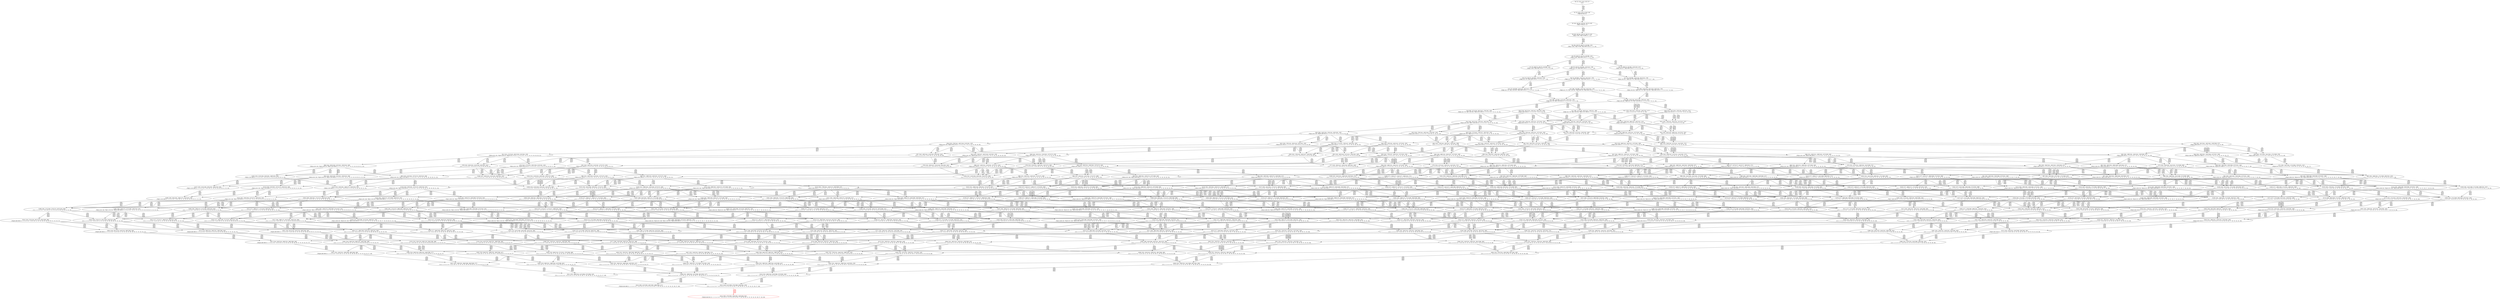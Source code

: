 digraph {
	S0[label="S0: [0, 0] [0, 0] [0, 0] [0, 0] \n{}{}"];
	S1[label="S1: [0, 0] [0, 0] [0, 0] [40, 50] \n{T0J0:40-50}{1}"];
	S2[label="S2: [40, 40] [40, 40] [40, 50] [73, 92] \n{T0J1:73-92}{1, 2}"];
	S3[label="S3: [40, 40] [40, 50] [70, 88] [73, 92] \n{T0J1:73-92, T0J2:70-88}{1, 2, 3}"];
	S4[label="S4: [40, 50] [70, 88] [73, 92] [98, 123] \n{T0J1:73-92, T0J2:70-88, T0J13:98-123}{1, 2, 3, 14}"];
	S5[label="S5: [70, 88] [73, 92] [74, 93] [98, 123] \n{T0J3:74-93, T0J13:98-123}{1, 2, 3, 4, 14}"];
	S6[label="S6: [73, 92] [74, 93] [98, 123] [142, 179] \n{T0J6:142-179, T0J13:98-123}{1, 2, 3, 4, 7, 14}"];
	S7[label="S7: [74, 88] [74, 90] [75, 92] [98, 123] \n{T0J4:75-90, T0J13:98-123}{1, 2, 3, 4, 5, 6, 14}"];
	S8[label="S8: [74, 88] [74, 92] [98, 123] [129, 157] \n{T0J5:129-157, T0J13:98-123}{1, 2, 3, 4, 5, 6, 14}"];
	S9[label="S9: [74, 93] [98, 123] [128, 161] [142, 179] \n{T0J6:142-179, T0J7:128-161, T0J13:98-123}{1, 2, 3, 4, 7, 8, 14}"];
	S10[label="S10: [74, 93] [75, 94] [98, 123] [142, 179] \n{T0J6:142-179, T0J13:98-123}{1, 2, 3, 4, 5, 6, 7, 14}"];
	S11[label="S11: [74, 93] [98, 123] [129, 161] [142, 179] \n{T0J5:129-161, T0J6:142-179, T0J13:98-123}{1, 2, 3, 4, 5, 6, 7, 14}"];
	S12[label="S12: [98, 123] [99, 124] [128, 161] [142, 179] \n{T0J6:142-179, T0J7:128-161, T0J10:99-124, T0J13:98-123}{1, 2, 3, 4, 7, 8, 11, 14}"];
	S13[label="S13: [75, 95] [98, 123] [128, 162] [142, 179] \n{T0J6:142-179, T0J7:128-162, T0J13:98-123}{1, 2, 3, 4, 5, 6, 7, 8, 14}"];
	S14[label="S14: [98, 123] [128, 161] [129, 162] [142, 179] \n{T0J5:129-162, T0J6:142-179, T0J7:128-162, T0J13:98-123}{1, 2, 3, 4, 5, 6, 7, 8, 14}"];
	S15[label="S15: [98, 124] [99, 127] [128, 162] [142, 179] \n{T0J6:142-179, T0J7:128-162}{1, 2, 3, 4, 5, 6, 7, 8, 11, 14}"];
	S16[label="S16: [99, 155] [128, 161] [129, 179] [142, 192] \n{T0J5:129-192, T0J6:142-179, T0J7:128-162}{1, 2, 3, 4, 5, 6, 7, 8, 11, 14}"];
	S17[label="S17: [99, 127] [128, 162] [142, 179] [151, 190] \n{T0J6:142-179, T0J7:128-162, T0J11:151-190}{1, 2, 3, 4, 5, 6, 7, 8, 11, 12, 14}"];
	S18[label="S18: [99, 127] [128, 162] [142, 179] [161, 203] \n{T0J6:142-179, T0J7:128-162, T0J14:161-203}{1, 2, 3, 4, 5, 6, 7, 8, 11, 14, 15}"];
	S19[label="S19: [128, 161] [129, 179] [142, 192] [151, 221] \n{T0J11:151-221}{1, 2, 3, 4, 5, 6, 7, 8, 11, 12, 14}"];
	S20[label="S20: [128, 161] [129, 179] [142, 192] [162, 233] \n{T0J14:162-233}{1, 2, 3, 4, 5, 6, 7, 8, 11, 14, 15}"];
	S21[label="S21: [128, 161] [129, 179] [142, 192] [142, 217] \n{}{1, 2, 3, 4, 5, 6, 7, 8, 9, 10, 11, 14}"];
	S22[label="S22: [120, 179] [128, 188] [142, 192] [151, 221] \n{T0J12:120-188}{1, 2, 3, 4, 5, 6, 7, 8, 11, 12, 13, 14}"];
	S23[label="S23: [128, 179] [142, 192] [151, 227] [161, 233] \n{T0J14:161-233}{1, 2, 3, 4, 5, 6, 7, 8, 11, 12, 14, 15}"];
	S24[label="S24: [104, 161] [128, 179] [142, 192] [161, 233] \n{T0J14:161-233, T0J17:104-161}{1, 2, 3, 4, 5, 6, 7, 8, 11, 14, 15, 18}"];
	S25[label="S25: [129, 179] [142, 192] [142, 221] [151, 227] \n{}{1, 2, 3, 4, 5, 6, 7, 8, 9, 10, 11, 12, 14}"];
	S26[label="S26: [129, 179] [142, 192] [142, 223] [162, 233] \n{T0J14:162-233}{1, 2, 3, 4, 5, 6, 7, 8, 9, 10, 11, 14, 15}"];
	S27[label="S27: [128, 188] [142, 192] [151, 227] [161, 240] \n{T0J14:161-240}{1, 2, 3, 4, 5, 6, 7, 8, 11, 12, 13, 14, 15}"];
	S28[label="S28: [128, 179] [142, 192] [151, 227] [161, 233] \n{T0J14:161-233}{1, 2, 3, 4, 5, 6, 7, 8, 11, 12, 14, 15, 18}"];
	S29[label="S29: [109, 154] [128, 179] [142, 192] [161, 233] \n{T0J14:161-233, T0J18:109-161}{1, 2, 3, 4, 5, 6, 7, 8, 11, 14, 15, 18, 19}"];
	S30[label="S30: [129, 177] [142, 179] [147, 192] [161, 233] \n{T0J14:161-233, T0J22:147-177}{1, 2, 3, 4, 5, 6, 7, 8, 11, 14, 15, 18, 23}"];
	S31[label="S31: [128, 192] [142, 206] [142, 221] [151, 241] \n{}{1, 2, 3, 4, 5, 6, 7, 8, 9, 10, 11, 12, 13, 14}"];
	S32[label="S32: [142, 192] [142, 227] [151, 233] [161, 245] \n{}{1, 2, 3, 4, 5, 6, 7, 8, 9, 10, 11, 12, 14, 15}"];
	S33[label="S33: [128, 179] [142, 192] [142, 223] [161, 233] \n{T0J14:161-233}{1, 2, 3, 4, 5, 6, 7, 8, 9, 10, 11, 14, 15, 18}"];
	S34[label="S34: [161, 161] [161, 192] [161, 220] [208, 227] \n{T0J15:208-220}{1, 2, 3, 4, 5, 6, 7, 8, 11, 12, 13, 14, 15, 16}"];
	S35[label="S35: [133, 188] [142, 192] [151, 227] [161, 240] \n{T0J14:161-240}{1, 2, 3, 4, 5, 6, 7, 8, 11, 12, 13, 14, 15, 18}"];
	S36[label="S36: [128, 179] [142, 192] [151, 227] [161, 233] \n{T0J14:161-233}{1, 2, 3, 4, 5, 6, 7, 8, 11, 12, 14, 15, 18, 19}"];
	S37[label="S37: [142, 179] [147, 192] [151, 227] [161, 233] \n{T0J14:161-233}{1, 2, 3, 4, 5, 6, 7, 8, 11, 12, 14, 15, 18, 23}"];
	S38[label="S38: [128, 179] [142, 192] [156, 213] [161, 233] \n{T0J14:161-233, T0J19:156-213}{1, 2, 3, 4, 5, 6, 7, 8, 11, 14, 15, 18, 19, 20}"];
	S39[label="S39: [129, 177] [142, 179] [147, 192] [161, 233] \n{T0J14:161-233}{1, 2, 3, 4, 5, 6, 7, 8, 11, 14, 15, 18, 19, 23}"];
	S40[label="S40: [142, 219] [142, 227] [151, 241] [161, 271] \n{}{1, 2, 3, 4, 5, 6, 7, 8, 9, 10, 11, 12, 13, 14, 15}"];
	S41[label="S41: [142, 192] [142, 227] [151, 233] [161, 245] \n{}{1, 2, 3, 4, 5, 6, 7, 8, 9, 10, 11, 12, 14, 15, 18}"];
	S42[label="S42: [128, 179] [142, 192] [142, 223] [161, 233] \n{T0J14:161-233}{1, 2, 3, 4, 5, 6, 7, 8, 9, 10, 11, 14, 15, 18, 19}"];
	S43[label="S43: [142, 179] [142, 192] [147, 233] [161, 239] \n{}{1, 2, 3, 4, 5, 6, 7, 8, 9, 10, 11, 14, 15, 18, 23}"];
	S44[label="S44: [161, 192] [161, 220] [208, 227] [231, 249] \n{T0J15:208-220, T0J16:231-249}{1, 2, 3, 4, 5, 6, 7, 8, 11, 12, 13, 14, 15, 16, 17}"];
	S45[label="S45: [161, 168] [161, 192] [161, 220] [208, 227] \n{T0J15:208-220}{1, 2, 3, 4, 5, 6, 7, 8, 11, 12, 13, 14, 15, 16, 18}"];
	S46[label="S46: [138, 188] [142, 192] [151, 227] [161, 240] \n{T0J14:161-240}{1, 2, 3, 4, 5, 6, 7, 8, 11, 12, 13, 14, 15, 18, 19}"];
	S47[label="S47: [142, 188] [151, 192] [151, 227] [161, 240] \n{T0J14:161-240}{1, 2, 3, 4, 5, 6, 7, 8, 11, 12, 13, 14, 15, 18, 23}"];
	S48[label="S48: [151, 192] [151, 209] [161, 227] [189, 240] \n{T0J14:161-240, T0J24:189-209}{1, 2, 3, 4, 5, 6, 7, 8, 11, 12, 13, 14, 15, 18, 25}"];
	S49[label="S49: [142, 192] [151, 213] [161, 227] [175, 233] \n{T0J14:161-233}{1, 2, 3, 4, 5, 6, 7, 8, 11, 12, 14, 15, 18, 19, 20}"];
	S50[label="S50: [142, 179] [147, 192] [151, 227] [161, 233] \n{T0J14:161-233}{1, 2, 3, 4, 5, 6, 7, 8, 11, 12, 14, 15, 18, 19, 23}"];
	S51[label="S51: [141, 171] [142, 192] [156, 213] [161, 233] \n{T0J14:161-233, T0J19:156-213, T0J20:141-171}{1, 2, 3, 4, 5, 6, 7, 8, 11, 14, 15, 18, 19, 20, 21}"];
	S52[label="S52: [142, 179] [147, 192] [156, 213] [161, 233] \n{T0J14:161-233, T0J19:156-213}{1, 2, 3, 4, 5, 6, 7, 8, 11, 14, 15, 18, 19, 20, 23}"];
	S53[label="S53: [161, 227] [161, 241] [161, 271] [208, 278] \n{T0J15:208-278}{1, 2, 3, 4, 5, 6, 7, 8, 9, 10, 11, 12, 13, 14, 15, 16}"];
	S54[label="S54: [142, 226] [147, 227] [151, 241] [161, 271] \n{}{1, 2, 3, 4, 5, 6, 7, 8, 9, 10, 11, 12, 13, 14, 15, 18}"];
	S55[label="S55: [142, 192] [142, 227] [151, 233] [161, 245] \n{}{1, 2, 3, 4, 5, 6, 7, 8, 9, 10, 11, 12, 14, 15, 18, 19}"];
	S56[label="S56: [142, 192] [147, 233] [156, 239] [161, 245] \n{}{1, 2, 3, 4, 5, 6, 7, 8, 9, 10, 11, 12, 14, 15, 18, 23}"];
	S57[label="S57: [142, 192] [142, 213] [156, 233] [161, 241] \n{}{1, 2, 3, 4, 5, 6, 7, 8, 9, 10, 11, 14, 15, 18, 19, 20}"];
	S58[label="S58: [142, 179] [142, 192] [147, 233] [161, 239] \n{}{1, 2, 3, 4, 5, 6, 7, 8, 9, 10, 11, 14, 15, 18, 19, 23}"];
	S59[label="S59: [161, 192] [161, 220] [208, 227] [231, 249] \n{T0J15:208-220, T0J16:231-249}{1, 2, 3, 4, 5, 6, 7, 8, 11, 12, 13, 14, 15, 16, 17, 18}"];
	S60[label="S60: [161, 168] [161, 192] [161, 220] [208, 227] \n{T0J15:208-220}{1, 2, 3, 4, 5, 6, 7, 8, 11, 12, 13, 14, 15, 16, 18, 19}"];
	S61[label="S61: [161, 184] [161, 192] [161, 220] [208, 227] \n{T0J15:208-220}{1, 2, 3, 4, 5, 6, 7, 8, 11, 12, 13, 14, 15, 16, 18, 23}"];
	S62[label="S62: [161, 192] [161, 209] [189, 220] [208, 227] \n{T0J15:208-220, T0J24:189-209}{1, 2, 3, 4, 5, 6, 7, 8, 11, 12, 13, 14, 15, 16, 18, 25}"];
	S63[label="S63: [142, 192] [151, 220] [161, 227] [175, 240] \n{T0J14:161-240}{1, 2, 3, 4, 5, 6, 7, 8, 11, 12, 13, 14, 15, 18, 19, 20}"];
	S64[label="S64: [142, 188] [151, 192] [151, 227] [161, 240] \n{T0J14:161-240}{1, 2, 3, 4, 5, 6, 7, 8, 11, 12, 13, 14, 15, 18, 19, 23}"];
	S65[label="S65: [151, 192] [151, 209] [161, 227] [189, 240] \n{T0J14:161-240, T0J24:189-209}{1, 2, 3, 4, 5, 6, 7, 8, 11, 12, 13, 14, 15, 18, 19, 25}"];
	S66[label="S66: [151, 192] [151, 209] [161, 227] [189, 240] \n{T0J14:161-240, T0J24:189-209}{1, 2, 3, 4, 5, 6, 7, 8, 11, 12, 13, 14, 15, 18, 23, 25}"];
	S67[label="S67: [142, 192] [155, 213] [161, 227] [175, 233] \n{T0J14:161-233}{1, 2, 3, 4, 5, 6, 7, 8, 11, 12, 14, 15, 18, 19, 20, 21}"];
	S68[label="S68: [147, 192] [151, 213] [161, 227] [175, 233] \n{T0J14:161-233}{1, 2, 3, 4, 5, 6, 7, 8, 11, 12, 14, 15, 18, 19, 20, 23}"];
	S69[label="S69: [142, 192] [156, 213] [161, 233] [216, 248] \n{T0J14:161-233, T0J19:156-213, T0J21:216-248}{1, 2, 3, 4, 5, 6, 7, 8, 11, 14, 15, 18, 19, 20, 21, 22}"];
	S70[label="S70: [142, 177] [155, 192] [156, 213] [161, 233] \n{T0J14:161-233, T0J19:156-213}{1, 2, 3, 4, 5, 6, 7, 8, 11, 14, 15, 18, 19, 20, 21, 23}"];
	S71[label="S71: [161, 241] [161, 271] [208, 278] [231, 315] \n{T0J16:231-315}{1, 2, 3, 4, 5, 6, 7, 8, 9, 10, 11, 12, 13, 14, 15, 16, 17}"];
	S72[label="S72: [161, 234] [161, 241] [161, 271] [208, 285] \n{}{1, 2, 3, 4, 5, 6, 7, 8, 9, 10, 11, 12, 13, 14, 15, 16, 18}"];
	S73[label="S73: [142, 227] [147, 233] [151, 241] [161, 271] \n{}{1, 2, 3, 4, 5, 6, 7, 8, 9, 10, 11, 12, 13, 14, 15, 18, 19}"];
	S74[label="S74: [147, 227] [151, 241] [156, 249] [161, 271] \n{}{1, 2, 3, 4, 5, 6, 7, 8, 9, 10, 11, 12, 13, 14, 15, 18, 23}"];
	S75[label="S75: [151, 227] [151, 239] [161, 241] [189, 271] \n{}{1, 2, 3, 4, 5, 6, 7, 8, 9, 10, 11, 12, 13, 14, 15, 18, 25}"];
	S76[label="S76: [142, 213] [151, 233] [161, 241] [175, 258] \n{}{1, 2, 3, 4, 5, 6, 7, 8, 9, 10, 11, 12, 14, 15, 18, 19, 20}"];
	S77[label="S77: [142, 192] [147, 233] [156, 239] [161, 245] \n{}{1, 2, 3, 4, 5, 6, 7, 8, 9, 10, 11, 12, 14, 15, 18, 19, 23}"];
	S78[label="S78: [142, 192] [155, 213] [156, 233] [161, 241] \n{}{1, 2, 3, 4, 5, 6, 7, 8, 9, 10, 11, 14, 15, 18, 19, 20, 21}"];
	S79[label="S79: [142, 192] [147, 213] [156, 233] [161, 241] \n{}{1, 2, 3, 4, 5, 6, 7, 8, 9, 10, 11, 14, 15, 18, 19, 20, 23}"];
	S80[label="S80: [177, 227] [177, 241] [177, 260] [232, 271] \n{T0J23:232-260}{1, 2, 3, 4, 5, 6, 7, 8, 9, 10, 11, 12, 13, 14, 15, 18, 24}"];
	S81[label="S81: [161, 192] [161, 220] [208, 227] [231, 249] \n{T0J15:208-220, T0J16:231-249}{1, 2, 3, 4, 5, 6, 7, 8, 11, 12, 13, 14, 15, 16, 17, 18, 19}"];
	S82[label="S82: [161, 192] [161, 220] [208, 227] [231, 249] \n{T0J15:208-220, T0J16:231-249}{1, 2, 3, 4, 5, 6, 7, 8, 11, 12, 13, 14, 15, 16, 17, 18, 23}"];
	S83[label="S83: [161, 209] [189, 220] [208, 227] [231, 249] \n{T0J15:208-220, T0J16:231-249, T0J24:189-209}{1, 2, 3, 4, 5, 6, 7, 8, 11, 12, 13, 14, 15, 16, 17, 18, 25}"];
	S84[label="S84: [161, 192] [161, 220] [175, 220] [208, 227] \n{T0J15:208-220}{1, 2, 3, 4, 5, 6, 7, 8, 11, 12, 13, 14, 15, 16, 18, 19, 20}"];
	S85[label="S85: [161, 184] [161, 192] [161, 220] [208, 227] \n{T0J15:208-220}{1, 2, 3, 4, 5, 6, 7, 8, 11, 12, 13, 14, 15, 16, 18, 19, 23}"];
	S86[label="S86: [161, 192] [161, 209] [189, 220] [208, 227] \n{T0J15:208-220, T0J24:189-209}{1, 2, 3, 4, 5, 6, 7, 8, 11, 12, 13, 14, 15, 16, 18, 19, 25}"];
	S87[label="S87: [161, 192] [161, 209] [189, 220] [208, 227] \n{T0J15:208-220, T0J24:189-209}{1, 2, 3, 4, 5, 6, 7, 8, 11, 12, 13, 14, 15, 16, 18, 23, 25}"];
	S88[label="S88: [151, 188] [155, 220] [161, 227] [175, 240] \n{T0J14:161-240}{1, 2, 3, 4, 5, 6, 7, 8, 11, 12, 13, 14, 15, 18, 19, 20, 21}"];
	S89[label="S89: [151, 192] [151, 220] [161, 227] [175, 240] \n{T0J14:161-240}{1, 2, 3, 4, 5, 6, 7, 8, 11, 12, 13, 14, 15, 18, 19, 20, 23}"];
	S90[label="S90: [151, 209] [161, 220] [175, 227] [189, 240] \n{T0J14:161-240, T0J24:189-209}{1, 2, 3, 4, 5, 6, 7, 8, 11, 12, 13, 14, 15, 18, 19, 20, 25}"];
	S91[label="S91: [151, 192] [151, 209] [161, 227] [189, 240] \n{T0J14:161-240, T0J24:189-209}{1, 2, 3, 4, 5, 6, 7, 8, 11, 12, 13, 14, 15, 18, 19, 23, 25}"];
	S92[label="S92: [155, 213] [161, 227] [175, 233] [216, 248] \n{T0J14:161-233, T0J21:216-248}{1, 2, 3, 4, 5, 6, 7, 8, 11, 12, 14, 15, 18, 19, 20, 21, 22}"];
	S93[label="S93: [151, 192] [156, 213] [161, 227] [175, 233] \n{T0J14:161-233}{1, 2, 3, 4, 5, 6, 7, 8, 11, 12, 14, 15, 18, 19, 20, 21, 23}"];
	S94[label="S94: [155, 192] [156, 213] [161, 233] [216, 248] \n{T0J14:161-233, T0J19:156-213, T0J21:216-248}{1, 2, 3, 4, 5, 6, 7, 8, 11, 14, 15, 18, 19, 20, 21, 22, 23}"];
	S95[label="S95: [161, 248] [161, 271] [208, 285] [231, 322] \n{}{1, 2, 3, 4, 5, 6, 7, 8, 9, 10, 11, 12, 13, 14, 15, 16, 17, 18}"];
	S96[label="S96: [161, 241] [161, 241] [161, 271] [208, 286] \n{}{1, 2, 3, 4, 5, 6, 7, 8, 9, 10, 11, 12, 13, 14, 15, 16, 18, 19}"];
	S97[label="S97: [161, 241] [161, 257] [161, 271] [208, 307] \n{}{1, 2, 3, 4, 5, 6, 7, 8, 9, 10, 11, 12, 13, 14, 15, 16, 18, 23}"];
	S98[label="S98: [161, 239] [161, 241] [189, 271] [208, 286] \n{}{1, 2, 3, 4, 5, 6, 7, 8, 9, 10, 11, 12, 13, 14, 15, 16, 18, 25}"];
	S99[label="S99: [147, 233] [151, 241] [161, 271] [175, 286] \n{}{1, 2, 3, 4, 5, 6, 7, 8, 9, 10, 11, 12, 13, 14, 15, 18, 19, 20}"];
	S100[label="S100: [147, 241] [151, 249] [156, 255] [161, 271] \n{}{1, 2, 3, 4, 5, 6, 7, 8, 9, 10, 11, 12, 13, 14, 15, 18, 19, 23}"];
	S101[label="S101: [151, 234] [151, 239] [161, 241] [189, 271] \n{}{1, 2, 3, 4, 5, 6, 7, 8, 9, 10, 11, 12, 13, 14, 15, 18, 19, 25}"];
	S102[label="S102: [151, 241] [156, 249] [161, 271] [189, 295] \n{}{1, 2, 3, 4, 5, 6, 7, 8, 9, 10, 11, 12, 13, 14, 15, 18, 23, 25}"];
	S103[label="S103: [151, 213] [155, 233] [161, 241] [175, 258] \n{}{1, 2, 3, 4, 5, 6, 7, 8, 9, 10, 11, 12, 14, 15, 18, 19, 20, 21}"];
	S104[label="S104: [147, 213] [156, 233] [161, 241] [175, 258] \n{}{1, 2, 3, 4, 5, 6, 7, 8, 9, 10, 11, 12, 14, 15, 18, 19, 20, 23}"];
	S105[label="S105: [155, 213] [156, 233] [161, 248] [216, 254] \n{T0J21:216-248}{1, 2, 3, 4, 5, 6, 7, 8, 9, 10, 11, 14, 15, 18, 19, 20, 21, 22}"];
	S106[label="S106: [147, 192] [155, 213] [156, 233] [161, 241] \n{}{1, 2, 3, 4, 5, 6, 7, 8, 9, 10, 11, 14, 15, 18, 19, 20, 21, 23}"];
	S107[label="S107: [177, 241] [177, 260] [208, 271] [232, 286] \n{T0J23:232-260}{1, 2, 3, 4, 5, 6, 7, 8, 9, 10, 11, 12, 13, 14, 15, 16, 18, 24}"];
	S108[label="S108: [177, 234] [177, 241] [177, 260] [232, 271] \n{T0J23:232-260}{1, 2, 3, 4, 5, 6, 7, 8, 9, 10, 11, 12, 13, 14, 15, 18, 19, 24}"];
	S109[label="S109: [177, 241] [177, 250] [177, 271] [232, 316] \n{T0J23:232-316}{1, 2, 3, 4, 5, 6, 7, 8, 9, 10, 11, 12, 13, 14, 15, 18, 23, 24}"];
	S110[label="S110: [177, 239] [177, 241] [189, 260] [232, 271] \n{T0J23:232-260}{1, 2, 3, 4, 5, 6, 7, 8, 9, 10, 11, 12, 13, 14, 15, 18, 24, 25}"];
	S111[label="S111: [161, 220] [175, 220] [208, 227] [231, 249] \n{T0J15:208-220, T0J16:231-249}{1, 2, 3, 4, 5, 6, 7, 8, 11, 12, 13, 14, 15, 16, 17, 18, 19, 20}"];
	S112[label="S112: [161, 192] [161, 220] [208, 227] [231, 249] \n{T0J15:208-220, T0J16:231-249}{1, 2, 3, 4, 5, 6, 7, 8, 11, 12, 13, 14, 15, 16, 17, 18, 19, 23}"];
	S113[label="S113: [161, 209] [189, 220] [208, 227] [231, 249] \n{T0J15:208-220, T0J16:231-249, T0J24:189-209}{1, 2, 3, 4, 5, 6, 7, 8, 11, 12, 13, 14, 15, 16, 17, 18, 19, 25}"];
	S114[label="S114: [161, 209] [189, 220] [208, 227] [231, 249] \n{T0J15:208-220, T0J16:231-249, T0J24:189-209}{1, 2, 3, 4, 5, 6, 7, 8, 11, 12, 13, 14, 15, 16, 17, 18, 23, 25}"];
	S115[label="S115: [161, 178] [161, 220] [175, 220] [208, 227] \n{T0J15:208-220}{1, 2, 3, 4, 5, 6, 7, 8, 11, 12, 13, 14, 15, 16, 18, 19, 20, 21}"];
	S116[label="S116: [161, 192] [161, 220] [175, 220] [208, 227] \n{T0J15:208-220}{1, 2, 3, 4, 5, 6, 7, 8, 11, 12, 13, 14, 15, 16, 18, 19, 20, 23}"];
	S117[label="S117: [161, 209] [175, 220] [189, 220] [208, 227] \n{T0J15:208-220, T0J24:189-209}{1, 2, 3, 4, 5, 6, 7, 8, 11, 12, 13, 14, 15, 16, 18, 19, 20, 25}"];
	S118[label="S118: [161, 192] [161, 209] [189, 220] [208, 227] \n{T0J15:208-220, T0J24:189-209}{1, 2, 3, 4, 5, 6, 7, 8, 11, 12, 13, 14, 15, 16, 18, 19, 23, 25}"];
	S119[label="S119: [155, 220] [161, 227] [175, 240] [216, 255] \n{T0J14:161-240, T0J21:216-255}{1, 2, 3, 4, 5, 6, 7, 8, 11, 12, 13, 14, 15, 18, 19, 20, 21, 22}"];
	S120[label="S120: [151, 188] [161, 220] [164, 227] [175, 240] \n{T0J14:161-240}{1, 2, 3, 4, 5, 6, 7, 8, 11, 12, 13, 14, 15, 18, 19, 20, 21, 23}"];
	S121[label="S121: [155, 209] [161, 220] [175, 227] [189, 240] \n{T0J14:161-240, T0J24:189-209}{1, 2, 3, 4, 5, 6, 7, 8, 11, 12, 13, 14, 15, 18, 19, 20, 21, 25}"];
	S122[label="S122: [151, 209] [161, 220] [175, 227] [189, 240] \n{T0J14:161-240, T0J24:189-209}{1, 2, 3, 4, 5, 6, 7, 8, 11, 12, 13, 14, 15, 18, 19, 20, 23, 25}"];
	S123[label="S123: [156, 213] [161, 227] [175, 233] [216, 248] \n{T0J14:161-233, T0J21:216-248}{1, 2, 3, 4, 5, 6, 7, 8, 11, 12, 14, 15, 18, 19, 20, 21, 22, 23}"];
	S124[label="S124: [161, 255] [161, 271] [208, 286] [231, 329] \n{}{1, 2, 3, 4, 5, 6, 7, 8, 9, 10, 11, 12, 13, 14, 15, 16, 17, 18, 19}"];
	S125[label="S125: [161, 270] [161, 271] [208, 307] [231, 336] \n{}{1, 2, 3, 4, 5, 6, 7, 8, 9, 10, 11, 12, 13, 14, 15, 16, 17, 18, 23}"];
	S126[label="S126: [161, 241] [189, 271] [208, 286] [231, 327] \n{}{1, 2, 3, 4, 5, 6, 7, 8, 9, 10, 11, 12, 13, 14, 15, 16, 17, 18, 25}"];
	S127[label="S127: [161, 241] [161, 271] [175, 286] [208, 300] \n{}{1, 2, 3, 4, 5, 6, 7, 8, 9, 10, 11, 12, 13, 14, 15, 16, 18, 19, 20}"];
	S128[label="S128: [161, 255] [161, 264] [161, 271] [208, 307] \n{}{1, 2, 3, 4, 5, 6, 7, 8, 9, 10, 11, 12, 13, 14, 15, 16, 18, 19, 23}"];
	S129[label="S129: [161, 241] [161, 246] [189, 271] [208, 293] \n{}{1, 2, 3, 4, 5, 6, 7, 8, 9, 10, 11, 12, 13, 14, 15, 16, 18, 19, 25}"];
	S130[label="S130: [161, 257] [161, 271] [189, 295] [208, 307] \n{}{1, 2, 3, 4, 5, 6, 7, 8, 9, 10, 11, 12, 13, 14, 15, 16, 18, 23, 25}"];
	S131[label="S131: [151, 241] [160, 250] [161, 271] [175, 286] \n{}{1, 2, 3, 4, 5, 6, 7, 8, 9, 10, 11, 12, 13, 14, 15, 18, 19, 20, 21}"];
	S132[label="S132: [151, 249] [156, 256] [161, 271] [175, 307] \n{}{1, 2, 3, 4, 5, 6, 7, 8, 9, 10, 11, 12, 13, 14, 15, 18, 19, 20, 23}"];
	S133[label="S133: [151, 239] [161, 241] [175, 271] [189, 293] \n{}{1, 2, 3, 4, 5, 6, 7, 8, 9, 10, 11, 12, 13, 14, 15, 18, 19, 20, 25}"];
	S134[label="S134: [151, 249] [156, 255] [161, 271] [189, 295] \n{}{1, 2, 3, 4, 5, 6, 7, 8, 9, 10, 11, 12, 13, 14, 15, 18, 19, 23, 25}"];
	S135[label="S135: [155, 233] [161, 248] [175, 254] [216, 279] \n{T0J21:216-248}{1, 2, 3, 4, 5, 6, 7, 8, 9, 10, 11, 12, 14, 15, 18, 19, 20, 21, 22}"];
	S136[label="S136: [155, 213] [156, 233] [161, 241] [175, 258] \n{}{1, 2, 3, 4, 5, 6, 7, 8, 9, 10, 11, 12, 14, 15, 18, 19, 20, 21, 23}"];
	S137[label="S137: [155, 213] [156, 233] [161, 248] [216, 254] \n{T0J21:216-248}{1, 2, 3, 4, 5, 6, 7, 8, 9, 10, 11, 14, 15, 18, 19, 20, 21, 22, 23}"];
	S138[label="S138: [177, 260] [208, 271] [231, 286] [232, 329] \n{}{1, 2, 3, 4, 5, 6, 7, 8, 9, 10, 11, 12, 13, 14, 15, 16, 17, 18, 24}"];
	S139[label="S139: [177, 248] [177, 260] [208, 271] [232, 293] \n{}{1, 2, 3, 4, 5, 6, 7, 8, 9, 10, 11, 12, 13, 14, 15, 16, 18, 19, 24}"];
	S140[label="S140: [177, 260] [177, 271] [208, 307] [232, 316] \n{}{1, 2, 3, 4, 5, 6, 7, 8, 9, 10, 11, 12, 13, 14, 15, 16, 18, 23, 24}"];
	S141[label="S141: [177, 241] [189, 260] [208, 271] [232, 298] \n{}{1, 2, 3, 4, 5, 6, 7, 8, 9, 10, 11, 12, 13, 14, 15, 16, 18, 24, 25}"];
	S142[label="S142: [177, 241] [177, 260] [177, 271] [232, 293] \n{}{1, 2, 3, 4, 5, 6, 7, 8, 9, 10, 11, 12, 13, 14, 15, 18, 19, 20, 24}"];
	S143[label="S143: [177, 250] [177, 257] [177, 271] [232, 316] \n{}{1, 2, 3, 4, 5, 6, 7, 8, 9, 10, 11, 12, 13, 14, 15, 18, 19, 23, 24}"];
	S144[label="S144: [177, 241] [177, 246] [189, 260] [232, 271] \n{}{1, 2, 3, 4, 5, 6, 7, 8, 9, 10, 11, 12, 13, 14, 15, 18, 19, 24, 25}"];
	S145[label="S145: [177, 250] [177, 271] [189, 295] [232, 316] \n{}{1, 2, 3, 4, 5, 6, 7, 8, 9, 10, 11, 12, 13, 14, 15, 18, 23, 24, 25}"];
	S146[label="S146: [161, 220] [175, 220] [208, 227] [231, 249] \n{T0J15:208-220, T0J16:231-249}{1, 2, 3, 4, 5, 6, 7, 8, 11, 12, 13, 14, 15, 16, 17, 18, 19, 20, 21}"];
	S147[label="S147: [161, 220] [175, 220] [208, 227] [231, 249] \n{T0J15:208-220, T0J16:231-249}{1, 2, 3, 4, 5, 6, 7, 8, 11, 12, 13, 14, 15, 16, 17, 18, 19, 20, 23}"];
	S148[label="S148: [175, 220] [189, 220] [208, 227] [231, 249] \n{T0J15:208-220, T0J16:231-249, T0J24:189-209}{1, 2, 3, 4, 5, 6, 7, 8, 11, 12, 13, 14, 15, 16, 17, 18, 19, 20, 25}"];
	S149[label="S149: [161, 209] [189, 220] [208, 227] [231, 249] \n{T0J15:208-220, T0J16:231-249, T0J24:189-209}{1, 2, 3, 4, 5, 6, 7, 8, 11, 12, 13, 14, 15, 16, 17, 18, 19, 23, 25}"];
	S150[label="S150: [161, 220] [175, 220] [208, 227] [216, 255] \n{T0J15:208-220, T0J21:216-255}{1, 2, 3, 4, 5, 6, 7, 8, 11, 12, 13, 14, 15, 16, 18, 19, 20, 21, 22}"];
	S151[label="S151: [161, 184] [164, 220] [175, 220] [208, 227] \n{T0J15:208-220}{1, 2, 3, 4, 5, 6, 7, 8, 11, 12, 13, 14, 15, 16, 18, 19, 20, 21, 23}"];
	S152[label="S152: [161, 209] [175, 220] [189, 220] [208, 227] \n{T0J15:208-220, T0J24:189-209}{1, 2, 3, 4, 5, 6, 7, 8, 11, 12, 13, 14, 15, 16, 18, 19, 20, 21, 25}"];
	S153[label="S153: [161, 209] [175, 220] [189, 220] [208, 227] \n{T0J15:208-220, T0J24:189-209}{1, 2, 3, 4, 5, 6, 7, 8, 11, 12, 13, 14, 15, 16, 18, 19, 20, 23, 25}"];
	S154[label="S154: [161, 220] [164, 227] [175, 240] [216, 255] \n{T0J14:161-240, T0J21:216-255}{1, 2, 3, 4, 5, 6, 7, 8, 11, 12, 13, 14, 15, 18, 19, 20, 21, 22, 23}"];
	S155[label="S155: [161, 220] [175, 227] [189, 240] [216, 255] \n{T0J14:161-240, T0J21:216-255, T0J24:189-209}{1, 2, 3, 4, 5, 6, 7, 8, 11, 12, 13, 14, 15, 18, 19, 20, 21, 22, 25}"];
	S156[label="S156: [161, 209] [164, 220] [175, 227] [189, 240] \n{T0J14:161-240, T0J24:189-209}{1, 2, 3, 4, 5, 6, 7, 8, 11, 12, 13, 14, 15, 18, 19, 20, 21, 23, 25}"];
	S157[label="S157: [161, 271] [175, 286] [208, 314] [231, 329] \n{}{1, 2, 3, 4, 5, 6, 7, 8, 9, 10, 11, 12, 13, 14, 15, 16, 17, 18, 19, 20}"];
	S158[label="S158: [161, 271] [161, 277] [208, 307] [231, 343] \n{}{1, 2, 3, 4, 5, 6, 7, 8, 9, 10, 11, 12, 13, 14, 15, 16, 17, 18, 19, 23}"];
	S159[label="S159: [161, 248] [189, 271] [208, 293] [231, 329] \n{}{1, 2, 3, 4, 5, 6, 7, 8, 9, 10, 11, 12, 13, 14, 15, 16, 17, 18, 19, 25}"];
	S160[label="S160: [161, 271] [189, 295] [208, 307] [231, 345] \n{}{1, 2, 3, 4, 5, 6, 7, 8, 9, 10, 11, 12, 13, 14, 15, 16, 17, 18, 23, 25}"];
	S161[label="S161: [161, 258] [161, 271] [175, 286] [208, 300] \n{}{1, 2, 3, 4, 5, 6, 7, 8, 9, 10, 11, 12, 13, 14, 15, 16, 18, 19, 20, 21}"];
	S162[label="S162: [161, 264] [161, 271] [175, 307] [208, 314] \n{}{1, 2, 3, 4, 5, 6, 7, 8, 9, 10, 11, 12, 13, 14, 15, 16, 18, 19, 20, 23}"];
	S163[label="S163: [161, 246] [175, 271] [189, 293] [208, 300] \n{}{1, 2, 3, 4, 5, 6, 7, 8, 9, 10, 11, 12, 13, 14, 15, 16, 18, 19, 20, 25}"];
	S164[label="S164: [161, 264] [161, 271] [189, 295] [208, 308] \n{}{1, 2, 3, 4, 5, 6, 7, 8, 9, 10, 11, 12, 13, 14, 15, 16, 18, 19, 23, 25}"];
	S165[label="S165: [160, 250] [161, 271] [175, 286] [216, 335] \n{}{1, 2, 3, 4, 5, 6, 7, 8, 9, 10, 11, 12, 13, 14, 15, 18, 19, 20, 21, 22}"];
	S166[label="S166: [156, 256] [161, 266] [164, 271] [175, 307] \n{}{1, 2, 3, 4, 5, 6, 7, 8, 9, 10, 11, 12, 13, 14, 15, 18, 19, 20, 21, 23}"];
	S167[label="S167: [160, 241] [161, 256] [175, 271] [189, 293] \n{}{1, 2, 3, 4, 5, 6, 7, 8, 9, 10, 11, 12, 13, 14, 15, 18, 19, 20, 21, 25}"];
	S168[label="S168: [156, 256] [161, 271] [175, 295] [189, 308] \n{}{1, 2, 3, 4, 5, 6, 7, 8, 9, 10, 11, 12, 13, 14, 15, 18, 19, 20, 23, 25}"];
	S169[label="S169: [156, 233] [161, 248] [175, 254] [216, 279] \n{T0J21:216-248}{1, 2, 3, 4, 5, 6, 7, 8, 9, 10, 11, 12, 14, 15, 18, 19, 20, 21, 22, 23}"];
	S170[label="S170: [177, 267] [208, 271] [231, 293] [232, 336] \n{}{1, 2, 3, 4, 5, 6, 7, 8, 9, 10, 11, 12, 13, 14, 15, 16, 17, 18, 19, 24}"];
	S171[label="S171: [177, 271] [208, 307] [231, 316] [232, 348] \n{}{1, 2, 3, 4, 5, 6, 7, 8, 9, 10, 11, 12, 13, 14, 15, 16, 17, 18, 23, 24}"];
	S172[label="S172: [231, 271] [231, 307] [231, 324] [292, 336] \n{T0J25:292-324}{1, 2, 3, 4, 5, 6, 7, 8, 9, 10, 11, 12, 13, 14, 15, 16, 17, 18, 23, 26}"];
	S173[label="S173: [189, 260] [208, 271] [231, 298] [232, 329] \n{}{1, 2, 3, 4, 5, 6, 7, 8, 9, 10, 11, 12, 13, 14, 15, 16, 17, 18, 24, 25}"];
	S174[label="S174: [177, 260] [177, 271] [208, 293] [232, 307] \n{}{1, 2, 3, 4, 5, 6, 7, 8, 9, 10, 11, 12, 13, 14, 15, 16, 18, 19, 20, 24}"];
	S175[label="S175: [177, 267] [177, 271] [208, 309] [232, 316] \n{}{1, 2, 3, 4, 5, 6, 7, 8, 9, 10, 11, 12, 13, 14, 15, 16, 18, 19, 23, 24}"];
	S176[label="S176: [177, 248] [189, 260] [208, 271] [232, 300] \n{}{1, 2, 3, 4, 5, 6, 7, 8, 9, 10, 11, 12, 13, 14, 15, 16, 18, 19, 24, 25}"];
	S177[label="S177: [177, 271] [189, 295] [208, 309] [232, 316] \n{}{1, 2, 3, 4, 5, 6, 7, 8, 9, 10, 11, 12, 13, 14, 15, 16, 18, 23, 24, 25}"];
	S178[label="S178: [177, 258] [177, 260] [177, 271] [232, 293] \n{}{1, 2, 3, 4, 5, 6, 7, 8, 9, 10, 11, 12, 13, 14, 15, 18, 19, 20, 21, 24}"];
	S179[label="S179: [177, 260] [177, 271] [177, 309] [232, 316] \n{}{1, 2, 3, 4, 5, 6, 7, 8, 9, 10, 11, 12, 13, 14, 15, 18, 19, 20, 23, 24}"];
	S180[label="S180: [177, 246] [177, 260] [189, 271] [232, 300] \n{}{1, 2, 3, 4, 5, 6, 7, 8, 9, 10, 11, 12, 13, 14, 15, 18, 19, 20, 24, 25}"];
	S181[label="S181: [177, 257] [177, 271] [189, 295] [232, 316] \n{}{1, 2, 3, 4, 5, 6, 7, 8, 9, 10, 11, 12, 13, 14, 15, 18, 19, 23, 24, 25}"];
	S182[label="S182: [232, 271] [232, 293] [232, 295] [268, 316] \n{T0J27:268-293}{1, 2, 3, 4, 5, 6, 7, 8, 9, 10, 11, 12, 13, 14, 15, 18, 23, 24, 25, 28}"];
	S183[label="S183: [175, 220] [208, 227] [216, 249] [231, 255] \n{T0J15:208-220, T0J16:231-249, T0J21:216-255}{1, 2, 3, 4, 5, 6, 7, 8, 11, 12, 13, 14, 15, 16, 17, 18, 19, 20, 21, 22}"];
	S184[label="S184: [164, 220] [175, 220] [208, 227] [231, 249] \n{T0J15:208-220, T0J16:231-249}{1, 2, 3, 4, 5, 6, 7, 8, 11, 12, 13, 14, 15, 16, 17, 18, 19, 20, 21, 23}"];
	S185[label="S185: [175, 220] [189, 220] [208, 227] [231, 249] \n{T0J15:208-220, T0J16:231-249, T0J24:189-209}{1, 2, 3, 4, 5, 6, 7, 8, 11, 12, 13, 14, 15, 16, 17, 18, 19, 20, 21, 25}"];
	S186[label="S186: [175, 220] [189, 220] [208, 227] [231, 249] \n{T0J15:208-220, T0J16:231-249, T0J24:189-209}{1, 2, 3, 4, 5, 6, 7, 8, 11, 12, 13, 14, 15, 16, 17, 18, 19, 20, 23, 25}"];
	S187[label="S187: [161, 220] [175, 220] [208, 227] [216, 255] \n{T0J15:208-220, T0J21:216-255}{1, 2, 3, 4, 5, 6, 7, 8, 11, 12, 13, 14, 15, 16, 18, 19, 20, 21, 22, 23}"];
	S188[label="S188: [161, 220] [189, 220] [208, 227] [216, 255] \n{T0J15:208-220, T0J21:216-255, T0J24:189-209}{1, 2, 3, 4, 5, 6, 7, 8, 11, 12, 13, 14, 15, 16, 18, 19, 20, 21, 22, 25}"];
	S189[label="S189: [161, 209] [175, 220] [189, 220] [208, 227] \n{T0J15:208-220, T0J24:189-209}{1, 2, 3, 4, 5, 6, 7, 8, 11, 12, 13, 14, 15, 16, 18, 19, 20, 21, 23, 25}"];
	S190[label="S190: [164, 220] [175, 227] [189, 240] [216, 255] \n{T0J14:161-240, T0J21:216-255, T0J24:189-209}{1, 2, 3, 4, 5, 6, 7, 8, 11, 12, 13, 14, 15, 18, 19, 20, 21, 22, 23, 25}"];
	S191[label="S191: [161, 286] [175, 288] [208, 314] [231, 346] \n{}{1, 2, 3, 4, 5, 6, 7, 8, 9, 10, 11, 12, 13, 14, 15, 16, 17, 18, 19, 20, 21}"];
	S192[label="S192: [161, 277] [175, 307] [208, 330] [231, 352] \n{}{1, 2, 3, 4, 5, 6, 7, 8, 9, 10, 11, 12, 13, 14, 15, 16, 17, 18, 19, 20, 23}"];
	S193[label="S193: [175, 271] [189, 293] [208, 314] [231, 334] \n{}{1, 2, 3, 4, 5, 6, 7, 8, 9, 10, 11, 12, 13, 14, 15, 16, 17, 18, 19, 20, 25}"];
	S194[label="S194: [161, 278] [189, 295] [208, 308] [231, 352] \n{}{1, 2, 3, 4, 5, 6, 7, 8, 9, 10, 11, 12, 13, 14, 15, 16, 17, 18, 19, 23, 25}"];
	S195[label="S195: [161, 271] [175, 286] [208, 309] [216, 352] \n{}{1, 2, 3, 4, 5, 6, 7, 8, 9, 10, 11, 12, 13, 14, 15, 16, 18, 19, 20, 21, 22}"];
	S196[label="S196: [161, 271] [164, 281] [175, 307] [208, 315] \n{}{1, 2, 3, 4, 5, 6, 7, 8, 9, 10, 11, 12, 13, 14, 15, 16, 18, 19, 20, 21, 23}"];
	S197[label="S197: [161, 263] [175, 271] [189, 293] [208, 300] \n{}{1, 2, 3, 4, 5, 6, 7, 8, 9, 10, 11, 12, 13, 14, 15, 16, 18, 19, 20, 21, 25}"];
	S198[label="S198: [161, 271] [175, 295] [189, 308] [208, 323] \n{}{1, 2, 3, 4, 5, 6, 7, 8, 9, 10, 11, 12, 13, 14, 15, 16, 18, 19, 20, 23, 25}"];
	S199[label="S199: [161, 271] [164, 273] [175, 307] [216, 350] \n{}{1, 2, 3, 4, 5, 6, 7, 8, 9, 10, 11, 12, 13, 14, 15, 18, 19, 20, 21, 22, 23}"];
	S200[label="S200: [161, 256] [175, 271] [189, 293] [216, 335] \n{}{1, 2, 3, 4, 5, 6, 7, 8, 9, 10, 11, 12, 13, 14, 15, 18, 19, 20, 21, 22, 25}"];
	S201[label="S201: [161, 271] [164, 273] [175, 295] [189, 308] \n{}{1, 2, 3, 4, 5, 6, 7, 8, 9, 10, 11, 12, 13, 14, 15, 18, 19, 20, 21, 23, 25}"];
	S202[label="S202: [177, 271] [208, 293] [231, 326] [232, 348] \n{}{1, 2, 3, 4, 5, 6, 7, 8, 9, 10, 11, 12, 13, 14, 15, 16, 17, 18, 19, 20, 24}"];
	S203[label="S203: [177, 278] [208, 309] [231, 316] [232, 355] \n{}{1, 2, 3, 4, 5, 6, 7, 8, 9, 10, 11, 12, 13, 14, 15, 16, 17, 18, 19, 23, 24}"];
	S204[label="S204: [231, 278] [231, 307] [231, 324] [292, 343] \n{T0J25:292-324}{1, 2, 3, 4, 5, 6, 7, 8, 9, 10, 11, 12, 13, 14, 15, 16, 17, 18, 19, 23, 26}"];
	S205[label="S205: [189, 267] [208, 271] [231, 300] [232, 336] \n{}{1, 2, 3, 4, 5, 6, 7, 8, 9, 10, 11, 12, 13, 14, 15, 16, 17, 18, 19, 24, 25}"];
	S206[label="S206: [189, 295] [208, 309] [231, 316] [232, 359] \n{}{1, 2, 3, 4, 5, 6, 7, 8, 9, 10, 11, 12, 13, 14, 15, 16, 17, 18, 23, 24, 25}"];
	S207[label="S207: [231, 295] [231, 307] [231, 324] [292, 345] \n{T0J25:292-324}{1, 2, 3, 4, 5, 6, 7, 8, 9, 10, 11, 12, 13, 14, 15, 16, 17, 18, 23, 25, 26}"];
	S208[label="S208: [177, 271] [177, 277] [208, 293] [232, 317] \n{}{1, 2, 3, 4, 5, 6, 7, 8, 9, 10, 11, 12, 13, 14, 15, 16, 18, 19, 20, 21, 24}"];
	S209[label="S209: [177, 271] [177, 309] [208, 316] [232, 326] \n{}{1, 2, 3, 4, 5, 6, 7, 8, 9, 10, 11, 12, 13, 14, 15, 16, 18, 19, 20, 23, 24}"];
	S210[label="S210: [177, 260] [189, 271] [208, 300] [232, 307] \n{}{1, 2, 3, 4, 5, 6, 7, 8, 9, 10, 11, 12, 13, 14, 15, 16, 18, 19, 20, 24, 25}"];
	S211[label="S211: [177, 277] [189, 295] [208, 316] [232, 316] \n{}{1, 2, 3, 4, 5, 6, 7, 8, 9, 10, 11, 12, 13, 14, 15, 16, 18, 19, 23, 24, 25}"];
	S212[label="S212: [177, 260] [177, 271] [216, 293] [232, 352] \n{}{1, 2, 3, 4, 5, 6, 7, 8, 9, 10, 11, 12, 13, 14, 15, 18, 19, 20, 21, 22, 24}"];
	S213[label="S213: [177, 271] [177, 277] [177, 309] [232, 316] \n{}{1, 2, 3, 4, 5, 6, 7, 8, 9, 10, 11, 12, 13, 14, 15, 18, 19, 20, 21, 23, 24}"];
	S214[label="S214: [177, 260] [177, 263] [189, 271] [232, 300] \n{}{1, 2, 3, 4, 5, 6, 7, 8, 9, 10, 11, 12, 13, 14, 15, 18, 19, 20, 21, 24, 25}"];
	S215[label="S215: [177, 271] [177, 295] [189, 316] [232, 316] \n{}{1, 2, 3, 4, 5, 6, 7, 8, 9, 10, 11, 12, 13, 14, 15, 18, 19, 20, 23, 24, 25}"];
	S216[label="S216: [231, 307] [231, 316] [232, 324] [292, 348] \n{T0J25:292-324}{1, 2, 3, 4, 5, 6, 7, 8, 9, 10, 11, 12, 13, 14, 15, 16, 17, 18, 23, 24, 26}"];
	S217[label="S217: [232, 293] [232, 295] [232, 316] [268, 330] \n{}{1, 2, 3, 4, 5, 6, 7, 8, 9, 10, 11, 12, 13, 14, 15, 16, 18, 23, 24, 25, 28}"];
	S218[label="S218: [232, 277] [232, 293] [232, 295] [268, 316] \n{}{1, 2, 3, 4, 5, 6, 7, 8, 9, 10, 11, 12, 13, 14, 15, 18, 19, 23, 24, 25, 28}"];
	S219[label="S219: [175, 220] [208, 227] [216, 249] [231, 255] \n{T0J15:208-220, T0J16:231-249, T0J21:216-255}{1, 2, 3, 4, 5, 6, 7, 8, 11, 12, 13, 14, 15, 16, 17, 18, 19, 20, 21, 22, 23}"];
	S220[label="S220: [175, 220] [189, 220] [208, 227] [216, 255] \n{T0J15:208-220, T0J21:216-255, T0J24:189-209}{1, 2, 3, 4, 5, 6, 7, 8, 11, 12, 13, 14, 15, 16, 18, 19, 20, 21, 22, 23, 25}"];
	S221[label="S221: [189, 220] [208, 227] [216, 249] [231, 255] \n{T0J15:208-220, T0J16:231-249, T0J21:216-255, T0J24:189-209}{1, 2, 3, 4, 5, 6, 7, 8, 11, 12, 13, 14, 15, 16, 17, 18, 19, 20, 21, 22, 25}"];
	S222[label="S222: [175, 220] [189, 220] [208, 227] [231, 249] \n{T0J15:208-220, T0J16:231-249, T0J24:189-209}{1, 2, 3, 4, 5, 6, 7, 8, 11, 12, 13, 14, 15, 16, 17, 18, 19, 20, 21, 23, 25}"];
	S223[label="S223: [175, 288] [208, 314] [216, 352] [231, 380] \n{}{1, 2, 3, 4, 5, 6, 7, 8, 9, 10, 11, 12, 13, 14, 15, 16, 17, 18, 19, 20, 21, 22}"];
	S224[label="S224: [164, 294] [175, 307] [208, 330] [231, 359] \n{}{1, 2, 3, 4, 5, 6, 7, 8, 9, 10, 11, 12, 13, 14, 15, 16, 17, 18, 19, 20, 21, 23}"];
	S225[label="S225: [175, 288] [189, 293] [208, 314] [231, 351] \n{}{1, 2, 3, 4, 5, 6, 7, 8, 9, 10, 11, 12, 13, 14, 15, 16, 17, 18, 19, 20, 21, 25}"];
	S226[label="S226: [175, 295] [189, 308] [208, 337] [231, 359] \n{}{1, 2, 3, 4, 5, 6, 7, 8, 9, 10, 11, 12, 13, 14, 15, 16, 17, 18, 19, 20, 23, 25}"];
	S227[label="S227: [164, 286] [175, 307] [208, 330] [216, 364] \n{}{1, 2, 3, 4, 5, 6, 7, 8, 9, 10, 11, 12, 13, 14, 15, 16, 18, 19, 20, 21, 22, 23}"];
	S228[label="S228: [175, 271] [189, 293] [208, 315] [216, 357] \n{}{1, 2, 3, 4, 5, 6, 7, 8, 9, 10, 11, 12, 13, 14, 15, 16, 18, 19, 20, 21, 22, 25}"];
	S229[label="S229: [164, 287] [175, 295] [189, 308] [208, 330] \n{}{1, 2, 3, 4, 5, 6, 7, 8, 9, 10, 11, 12, 13, 14, 15, 16, 18, 19, 20, 21, 23, 25}"];
	S230[label="S230: [164, 273] [175, 307] [189, 318] [216, 364] \n{}{1, 2, 3, 4, 5, 6, 7, 8, 9, 10, 11, 12, 13, 14, 15, 18, 19, 20, 21, 22, 23, 25}"];
	S231[label="S231: [177, 288] [208, 293] [231, 326] [232, 359] \n{}{1, 2, 3, 4, 5, 6, 7, 8, 9, 10, 11, 12, 13, 14, 15, 16, 17, 18, 19, 20, 21, 24}"];
	S232[label="S232: [177, 309] [208, 316] [231, 337] [232, 359] \n{}{1, 2, 3, 4, 5, 6, 7, 8, 9, 10, 11, 12, 13, 14, 15, 16, 17, 18, 19, 20, 23, 24}"];
	S233[label="S233: [231, 307] [231, 324] [231, 337] [292, 352] \n{T0J25:292-324}{1, 2, 3, 4, 5, 6, 7, 8, 9, 10, 11, 12, 13, 14, 15, 16, 17, 18, 19, 20, 23, 26}"];
	S234[label="S234: [189, 271] [208, 300] [231, 326] [232, 348] \n{}{1, 2, 3, 4, 5, 6, 7, 8, 9, 10, 11, 12, 13, 14, 15, 16, 17, 18, 19, 20, 24, 25}"];
	S235[label="S235: [189, 302] [208, 316] [231, 316] [232, 365] \n{}{1, 2, 3, 4, 5, 6, 7, 8, 9, 10, 11, 12, 13, 14, 15, 16, 17, 18, 19, 23, 24, 25}"];
	S236[label="S236: [231, 302] [231, 308] [231, 324] [292, 352] \n{}{1, 2, 3, 4, 5, 6, 7, 8, 9, 10, 11, 12, 13, 14, 15, 16, 17, 18, 19, 23, 25, 26}"];
	S237[label="S237: [177, 277] [208, 293] [216, 319] [232, 364] \n{}{1, 2, 3, 4, 5, 6, 7, 8, 9, 10, 11, 12, 13, 14, 15, 16, 18, 19, 20, 21, 22, 24}"];
	S238[label="S238: [177, 287] [177, 309] [208, 316] [232, 330] \n{}{1, 2, 3, 4, 5, 6, 7, 8, 9, 10, 11, 12, 13, 14, 15, 16, 18, 19, 20, 21, 23, 24}"];
	S239[label="S239: [177, 271] [189, 277] [208, 300] [232, 319] \n{}{1, 2, 3, 4, 5, 6, 7, 8, 9, 10, 11, 12, 13, 14, 15, 16, 18, 19, 20, 21, 24, 25}"];
	S240[label="S240: [177, 295] [189, 316] [208, 316] [232, 330] \n{}{1, 2, 3, 4, 5, 6, 7, 8, 9, 10, 11, 12, 13, 14, 15, 16, 18, 19, 20, 23, 24, 25}"];
	S241[label="S241: [177, 277] [177, 309] [216, 339] [232, 364] \n{}{1, 2, 3, 4, 5, 6, 7, 8, 9, 10, 11, 12, 13, 14, 15, 18, 19, 20, 21, 22, 23, 24}"];
	S242[label="S242: [216, 273] [216, 307] [216, 350] [288, 360] \n{T0J26:288-360}{1, 2, 3, 4, 5, 6, 7, 8, 9, 10, 11, 12, 13, 14, 15, 18, 19, 20, 21, 22, 23, 27}"];
	S243[label="S243: [177, 263] [189, 271] [216, 300] [232, 354] \n{}{1, 2, 3, 4, 5, 6, 7, 8, 9, 10, 11, 12, 13, 14, 15, 18, 19, 20, 21, 22, 24, 25}"];
	S244[label="S244: [177, 287] [177, 295] [189, 316] [232, 316] \n{}{1, 2, 3, 4, 5, 6, 7, 8, 9, 10, 11, 12, 13, 14, 15, 18, 19, 20, 21, 23, 24, 25}"];
	S245[label="S245: [231, 314] [231, 316] [232, 324] [292, 355] \n{}{1, 2, 3, 4, 5, 6, 7, 8, 9, 10, 11, 12, 13, 14, 15, 16, 17, 18, 19, 23, 24, 26}"];
	S246[label="S246: [231, 309] [231, 316] [232, 324] [292, 359] \n{T0J25:292-324}{1, 2, 3, 4, 5, 6, 7, 8, 9, 10, 11, 12, 13, 14, 15, 16, 17, 18, 23, 24, 25, 26}"];
	S247[label="S247: [232, 295] [232, 316] [232, 330] [268, 381] \n{}{1, 2, 3, 4, 5, 6, 7, 8, 9, 10, 11, 12, 13, 14, 15, 16, 17, 18, 23, 24, 25, 28}"];
	S248[label="S248: [232, 293] [232, 295] [232, 316] [268, 336] \n{}{1, 2, 3, 4, 5, 6, 7, 8, 9, 10, 11, 12, 13, 14, 15, 16, 18, 19, 23, 24, 25, 28}"];
	S249[label="S249: [232, 293] [232, 295] [232, 316] [268, 329] \n{}{1, 2, 3, 4, 5, 6, 7, 8, 9, 10, 11, 12, 13, 14, 15, 18, 19, 20, 23, 24, 25, 28}"];
	S250[label="S250: [175, 311] [208, 330] [216, 364] [231, 388] \n{}{1, 2, 3, 4, 5, 6, 7, 8, 9, 10, 11, 12, 13, 14, 15, 16, 17, 18, 19, 20, 21, 22, 23}"];
	S251[label="S251: [175, 307] [189, 318] [208, 332] [216, 364] \n{}{1, 2, 3, 4, 5, 6, 7, 8, 9, 10, 11, 12, 13, 14, 15, 16, 18, 19, 20, 21, 22, 23, 25}"];
	S252[label="S252: [189, 293] [208, 315] [216, 357] [231, 382] \n{}{1, 2, 3, 4, 5, 6, 7, 8, 9, 10, 11, 12, 13, 14, 15, 16, 17, 18, 19, 20, 21, 22, 25}"];
	S253[label="S253: [175, 308] [189, 312] [208, 337] [231, 375] \n{}{1, 2, 3, 4, 5, 6, 7, 8, 9, 10, 11, 12, 13, 14, 15, 16, 17, 18, 19, 20, 21, 23, 25}"];
	S254[label="S254: [208, 293] [216, 326] [231, 364] [232, 382] \n{}{1, 2, 3, 4, 5, 6, 7, 8, 9, 10, 11, 12, 13, 14, 15, 16, 17, 18, 19, 20, 21, 22, 24}"];
	S255[label="S255: [177, 316] [208, 326] [231, 337] [232, 375] \n{}{1, 2, 3, 4, 5, 6, 7, 8, 9, 10, 11, 12, 13, 14, 15, 16, 17, 18, 19, 20, 21, 23, 24}"];
	S256[label="S256: [231, 324] [231, 324] [231, 337] [292, 359] \n{}{1, 2, 3, 4, 5, 6, 7, 8, 9, 10, 11, 12, 13, 14, 15, 16, 17, 18, 19, 20, 21, 23, 26}"];
	S257[label="S257: [189, 288] [208, 300] [231, 326] [232, 359] \n{}{1, 2, 3, 4, 5, 6, 7, 8, 9, 10, 11, 12, 13, 14, 15, 16, 17, 18, 19, 20, 21, 24, 25}"];
	S258[label="S258: [189, 316] [208, 316] [231, 361] [232, 383] \n{}{1, 2, 3, 4, 5, 6, 7, 8, 9, 10, 11, 12, 13, 14, 15, 16, 17, 18, 19, 20, 23, 24, 25}"];
	S259[label="S259: [231, 308] [231, 324] [231, 352] [292, 361] \n{}{1, 2, 3, 4, 5, 6, 7, 8, 9, 10, 11, 12, 13, 14, 15, 16, 17, 18, 19, 20, 23, 25, 26}"];
	S260[label="S260: [177, 309] [208, 336] [216, 339] [232, 364] \n{}{1, 2, 3, 4, 5, 6, 7, 8, 9, 10, 11, 12, 13, 14, 15, 16, 18, 19, 20, 21, 22, 23, 24}"];
	S261[label="S261: [216, 307] [216, 332] [216, 360] [288, 364] \n{T0J26:288-360}{1, 2, 3, 4, 5, 6, 7, 8, 9, 10, 11, 12, 13, 14, 15, 16, 18, 19, 20, 21, 22, 23, 27}"];
	S262[label="S262: [189, 277] [208, 300] [216, 322] [232, 364] \n{}{1, 2, 3, 4, 5, 6, 7, 8, 9, 10, 11, 12, 13, 14, 15, 16, 18, 19, 20, 21, 22, 24, 25}"];
	S263[label="S263: [177, 295] [189, 316] [208, 316] [232, 346] \n{}{1, 2, 3, 4, 5, 6, 7, 8, 9, 10, 11, 12, 13, 14, 15, 16, 18, 19, 20, 21, 23, 24, 25}"];
	S264[label="S264: [177, 309] [189, 318] [216, 339] [232, 364] \n{}{1, 2, 3, 4, 5, 6, 7, 8, 9, 10, 11, 12, 13, 14, 15, 18, 19, 20, 21, 22, 23, 24, 25}"];
	S265[label="S265: [216, 307] [216, 318] [216, 360] [288, 364] \n{T0J26:288-360}{1, 2, 3, 4, 5, 6, 7, 8, 9, 10, 11, 12, 13, 14, 15, 18, 19, 20, 21, 22, 23, 25, 27}"];
	S266[label="S266: [231, 316] [231, 324] [232, 355] [292, 373] \n{}{1, 2, 3, 4, 5, 6, 7, 8, 9, 10, 11, 12, 13, 14, 15, 16, 17, 18, 19, 20, 23, 24, 26}"];
	S267[label="S267: [231, 316] [231, 316] [232, 324] [292, 365] \n{}{1, 2, 3, 4, 5, 6, 7, 8, 9, 10, 11, 12, 13, 14, 15, 16, 17, 18, 19, 23, 24, 25, 26}"];
	S268[label="S268: [232, 302] [232, 316] [232, 336] [268, 381] \n{}{1, 2, 3, 4, 5, 6, 7, 8, 9, 10, 11, 12, 13, 14, 15, 16, 17, 18, 19, 23, 24, 25, 28}"];
	S269[label="S269: [232, 295] [232, 316] [232, 329] [268, 352] \n{}{1, 2, 3, 4, 5, 6, 7, 8, 9, 10, 11, 12, 13, 14, 15, 16, 18, 19, 20, 23, 24, 25, 28}"];
	S270[label="S270: [216, 309] [216, 339] [232, 360] [288, 364] \n{T0J26:288-360}{1, 2, 3, 4, 5, 6, 7, 8, 9, 10, 11, 12, 13, 14, 15, 18, 19, 20, 21, 22, 23, 24, 27}"];
	S271[label="S271: [232, 293] [232, 295] [232, 316] [268, 329] \n{}{1, 2, 3, 4, 5, 6, 7, 8, 9, 10, 11, 12, 13, 14, 15, 18, 19, 20, 21, 23, 24, 25, 28}"];
	S272[label="S272: [232, 316] [232, 324] [268, 330] [292, 381] \n{T0J25:292-324}{1, 2, 3, 4, 5, 6, 7, 8, 9, 10, 11, 12, 13, 14, 15, 16, 17, 18, 23, 24, 25, 26, 28}"];
	S273[label="S273: [208, 336] [216, 364] [231, 380] [232, 410] \n{}{1, 2, 3, 4, 5, 6, 7, 8, 9, 10, 11, 12, 13, 14, 15, 16, 17, 18, 19, 20, 21, 22, 23, 24}"];
	S274[label="S274: [189, 329] [208, 337] [216, 375] [231, 402] \n{}{1, 2, 3, 4, 5, 6, 7, 8, 9, 10, 11, 12, 13, 14, 15, 16, 17, 18, 19, 20, 21, 22, 23, 25}"];
	S275[label="S275: [231, 330] [231, 355] [231, 364] [292, 418] \n{}{1, 2, 3, 4, 5, 6, 7, 8, 9, 10, 11, 12, 13, 14, 15, 16, 17, 18, 19, 20, 21, 22, 23, 26}"];
	S276[label="S276: [216, 332] [216, 364] [231, 368] [288, 395] \n{}{1, 2, 3, 4, 5, 6, 7, 8, 9, 10, 11, 12, 13, 14, 15, 16, 17, 18, 19, 20, 21, 22, 23, 27}"];
	S277[label="S277: [189, 318] [208, 339] [216, 364] [232, 368] \n{}{1, 2, 3, 4, 5, 6, 7, 8, 9, 10, 11, 12, 13, 14, 15, 16, 18, 19, 20, 21, 22, 23, 24, 25}"];
	S278[label="S278: [216, 318] [216, 360] [216, 364] [288, 366] \n{}{1, 2, 3, 4, 5, 6, 7, 8, 9, 10, 11, 12, 13, 14, 15, 16, 18, 19, 20, 21, 22, 23, 25, 27}"];
	S279[label="S279: [208, 300] [216, 326] [231, 364] [244, 382] \n{}{1, 2, 3, 4, 5, 6, 7, 8, 9, 10, 11, 12, 13, 14, 15, 16, 17, 18, 19, 20, 21, 22, 24, 25}"];
	S280[label="S280: [189, 316] [208, 333] [231, 361] [232, 383] \n{}{1, 2, 3, 4, 5, 6, 7, 8, 9, 10, 11, 12, 13, 14, 15, 16, 17, 18, 19, 20, 21, 23, 24, 25}"];
	S281[label="S281: [231, 324] [231, 325] [231, 352] [292, 375] \n{}{1, 2, 3, 4, 5, 6, 7, 8, 9, 10, 11, 12, 13, 14, 15, 16, 17, 18, 19, 20, 21, 23, 25, 26}"];
	S282[label="S282: [231, 324] [231, 333] [232, 355] [292, 375] \n{}{1, 2, 3, 4, 5, 6, 7, 8, 9, 10, 11, 12, 13, 14, 15, 16, 17, 18, 19, 20, 21, 23, 24, 26}"];
	S283[label="S283: [231, 316] [231, 324] [232, 365] [292, 383] \n{}{1, 2, 3, 4, 5, 6, 7, 8, 9, 10, 11, 12, 13, 14, 15, 16, 17, 18, 19, 20, 23, 24, 25, 26}"];
	S284[label="S284: [232, 316] [232, 336] [232, 361] [268, 383] \n{}{1, 2, 3, 4, 5, 6, 7, 8, 9, 10, 11, 12, 13, 14, 15, 16, 17, 18, 19, 20, 23, 24, 25, 28}"];
	S285[label="S285: [216, 339] [216, 360] [232, 364] [288, 368] \n{}{1, 2, 3, 4, 5, 6, 7, 8, 9, 10, 11, 12, 13, 14, 15, 16, 18, 19, 20, 21, 22, 23, 24, 27}"];
	S286[label="S286: [232, 295] [232, 316] [232, 329] [268, 352] \n{}{1, 2, 3, 4, 5, 6, 7, 8, 9, 10, 11, 12, 13, 14, 15, 16, 18, 19, 20, 21, 23, 24, 25, 28}"];
	S287[label="S287: [216, 318] [216, 339] [232, 360] [288, 364] \n{T0J26:288-360}{1, 2, 3, 4, 5, 6, 7, 8, 9, 10, 11, 12, 13, 14, 15, 18, 19, 20, 21, 22, 23, 24, 25, 27}"];
	S288[label="S288: [232, 316] [232, 318] [232, 339] [268, 364] \n{}{1, 2, 3, 4, 5, 6, 7, 8, 9, 10, 11, 12, 13, 14, 15, 18, 19, 20, 21, 22, 23, 24, 25, 28}"];
	S289[label="S289: [232, 323] [232, 324] [268, 336] [292, 381] \n{}{1, 2, 3, 4, 5, 6, 7, 8, 9, 10, 11, 12, 13, 14, 15, 16, 17, 18, 19, 23, 24, 25, 26, 28}"];
	S290[label="S290: [208, 364] [216, 380] [231, 398] [244, 410] \n{}{1, 2, 3, 4, 5, 6, 7, 8, 9, 10, 11, 12, 13, 14, 15, 16, 17, 18, 19, 20, 21, 22, 23, 24, 25}"];
	S291[label="S291: [231, 355] [231, 364] [232, 399] [292, 418] \n{}{1, 2, 3, 4, 5, 6, 7, 8, 9, 10, 11, 12, 13, 14, 15, 16, 17, 18, 19, 20, 21, 22, 23, 24, 26}"];
	S292[label="S292: [216, 364] [231, 368] [232, 395] [288, 427] \n{}{1, 2, 3, 4, 5, 6, 7, 8, 9, 10, 11, 12, 13, 14, 15, 16, 17, 18, 19, 20, 21, 22, 23, 24, 27}"];
	S293[label="S293: [231, 337] [231, 358] [231, 375] [292, 418] \n{}{1, 2, 3, 4, 5, 6, 7, 8, 9, 10, 11, 12, 13, 14, 15, 16, 17, 18, 19, 20, 21, 22, 23, 25, 26}"];
	S294[label="S294: [216, 360] [216, 371] [231, 375] [288, 406] \n{}{1, 2, 3, 4, 5, 6, 7, 8, 9, 10, 11, 12, 13, 14, 15, 16, 17, 18, 19, 20, 21, 22, 23, 25, 27}"];
	S295[label="S295: [231, 355] [231, 364] [288, 368] [292, 418] \n{}{1, 2, 3, 4, 5, 6, 7, 8, 9, 10, 11, 12, 13, 14, 15, 16, 17, 18, 19, 20, 21, 22, 23, 26, 27}"];
	S296[label="S296: [216, 339] [216, 360] [232, 364] [288, 377] \n{}{1, 2, 3, 4, 5, 6, 7, 8, 9, 10, 11, 12, 13, 14, 15, 16, 18, 19, 20, 21, 22, 23, 24, 25, 27}"];
	S297[label="S297: [232, 318] [232, 339] [232, 364] [268, 375] \n{}{1, 2, 3, 4, 5, 6, 7, 8, 9, 10, 11, 12, 13, 14, 15, 16, 18, 19, 20, 21, 22, 23, 24, 25, 28}"];
	S298[label="S298: [231, 324] [231, 333] [232, 365] [292, 383] \n{}{1, 2, 3, 4, 5, 6, 7, 8, 9, 10, 11, 12, 13, 14, 15, 16, 17, 18, 19, 20, 21, 23, 24, 25, 26}"];
	S299[label="S299: [232, 333] [232, 336] [232, 361] [268, 383] \n{}{1, 2, 3, 4, 5, 6, 7, 8, 9, 10, 11, 12, 13, 14, 15, 16, 17, 18, 19, 20, 21, 23, 24, 25, 28}"];
	S300[label="S300: [232, 324] [232, 336] [268, 381] [292, 383] \n{}{1, 2, 3, 4, 5, 6, 7, 8, 9, 10, 11, 12, 13, 14, 15, 16, 17, 18, 19, 20, 23, 24, 25, 26, 28}"];
	S301[label="S301: [232, 318] [232, 339] [268, 360] [288, 364] \n{T0J26:288-360}{1, 2, 3, 4, 5, 6, 7, 8, 9, 10, 11, 12, 13, 14, 15, 18, 19, 20, 21, 22, 23, 24, 25, 27, 28}"];
	S302[label="S302: [231, 380] [231, 399] [244, 410] [292, 478] \n{}{1, 2, 3, 4, 5, 6, 7, 8, 9, 10, 11, 12, 13, 14, 15, 16, 17, 18, 19, 20, 21, 22, 23, 24, 25, 26}"];
	S303[label="S303: [216, 380] [231, 398] [244, 412] [288, 491] \n{}{1, 2, 3, 4, 5, 6, 7, 8, 9, 10, 11, 12, 13, 14, 15, 16, 17, 18, 19, 20, 21, 22, 23, 24, 25, 27}"];
	S304[label="S304: [232, 380] [232, 398] [244, 410] [268, 447] \n{}{1, 2, 3, 4, 5, 6, 7, 8, 9, 10, 11, 12, 13, 14, 15, 16, 17, 18, 19, 20, 21, 22, 23, 24, 25, 28}"];
	S305[label="S305: [231, 364] [232, 368] [288, 418] [292, 427] \n{}{1, 2, 3, 4, 5, 6, 7, 8, 9, 10, 11, 12, 13, 14, 15, 16, 17, 18, 19, 20, 21, 22, 23, 24, 26, 27}"];
	S306[label="S306: [231, 358] [231, 371] [288, 375] [292, 418] \n{}{1, 2, 3, 4, 5, 6, 7, 8, 9, 10, 11, 12, 13, 14, 15, 16, 17, 18, 19, 20, 21, 22, 23, 25, 26, 27}"];
	S307[label="S307: [232, 339] [232, 360] [268, 364] [288, 377] \n{}{1, 2, 3, 4, 5, 6, 7, 8, 9, 10, 11, 12, 13, 14, 15, 16, 18, 19, 20, 21, 22, 23, 24, 25, 27, 28}"];
	S308[label="S308: [232, 336] [232, 341] [268, 381] [292, 383] \n{}{1, 2, 3, 4, 5, 6, 7, 8, 9, 10, 11, 12, 13, 14, 15, 16, 17, 18, 19, 20, 21, 23, 24, 25, 26, 28}"];
	S309[label="S309: [231, 399] [244, 412] [288, 491] [292, 517] \n{}{1, 2, 3, 4, 5, 6, 7, 8, 9, 10, 11, 12, 13, 14, 15, 16, 17, 18, 19, 20, 21, 22, 23, 24, 25, 26, 27}"];
	S310[label="S310: [232, 399] [244, 410] [268, 472] [292, 504] \n{}{1, 2, 3, 4, 5, 6, 7, 8, 9, 10, 11, 12, 13, 14, 15, 16, 17, 18, 19, 20, 21, 22, 23, 24, 25, 26, 28}"];
	S311[label="S311: [232, 398] [244, 412] [268, 472] [288, 516] \n{}{1, 2, 3, 4, 5, 6, 7, 8, 9, 10, 11, 12, 13, 14, 15, 16, 17, 18, 19, 20, 21, 22, 23, 24, 25, 27, 28}"];
	S312[label="S312: [244, 412] [268, 475] [288, 504] [292, 520] \n{}{1, 2, 3, 4, 5, 6, 7, 8, 9, 10, 11, 12, 13, 14, 15, 16, 17, 18, 19, 20, 21, 22, 23, 24, 25, 26, 27, 28}"];
	S313[label="S313: [292, 412] [292, 491] [292, 499] [348, 517] \n{T0J28:348-499}{1, 2, 3, 4, 5, 6, 7, 8, 9, 10, 11, 12, 13, 14, 15, 16, 17, 18, 19, 20, 21, 22, 23, 24, 25, 26, 27, 29}"];
	S314[label="S314: [292, 475] [292, 504] [292, 520] [348, 591] \n{T0J28:348-591}{1, 2, 3, 4, 5, 6, 7, 8, 9, 10, 11, 12, 13, 14, 15, 16, 17, 18, 19, 20, 21, 22, 23, 24, 25, 26, 27, 28, 29}"];
	S0 -> S1[label="T0 J0\nDL=550\nES=0\nLS=0\nEF=40\nLF=50",fontsize=8];
	S1 -> S2[label="T0 J1\nDL=550\nES=40\nLS=50\nEF=73\nLF=92",fontsize=8];
	S2 -> S3[label="T0 J2\nDL=550\nES=40\nLS=50\nEF=70\nLF=88",fontsize=8];
	S3 -> S4[label="T0 J13\nDL=550\nES=40\nLS=50\nEF=98\nLF=123",fontsize=8];
	S4 -> S5[label="T0 J3\nDL=550\nES=70\nLS=88\nEF=74\nLF=93",fontsize=8];
	S5 -> S7[label="T0 J4\nDL=550\nES=74\nLS=88\nEF=75\nLF=90",fontsize=8];
	S5 -> S8[label="T0 J5\nDL=550\nES=74\nLS=88\nEF=129\nLF=157",fontsize=8];
	S5 -> S6[label="T0 J6\nDL=550\nES=70\nLS=88\nEF=142\nLF=179",fontsize=8];
	S6 -> S10[label="T0 J4\nDL=550\nES=74\nLS=92\nEF=75\nLF=94",fontsize=8];
	S6 -> S11[label="T0 J5\nDL=550\nES=74\nLS=92\nEF=129\nLF=161",fontsize=8];
	S6 -> S9[label="T0 J7\nDL=550\nES=73\nLS=92\nEF=128\nLF=161",fontsize=8];
	S7 -> S10[label="T0 J6\nDL=550\nES=74\nLS=88\nEF=146\nLF=179",fontsize=8];
	S8 -> S11[label="T0 J6\nDL=550\nES=74\nLS=88\nEF=146\nLF=179",fontsize=8];
	S9 -> S13[label="T0 J4\nDL=550\nES=74\nLS=93\nEF=75\nLF=95",fontsize=8];
	S9 -> S14[label="T0 J5\nDL=550\nES=74\nLS=93\nEF=129\nLF=162",fontsize=8];
	S9 -> S12[label="T0 J10\nDL=550\nES=74\nLS=92\nEF=99\nLF=124",fontsize=8];
	S10 -> S13[label="T0 J7\nDL=550\nES=74\nLS=93\nEF=129\nLF=162",fontsize=8];
	S11 -> S14[label="T0 J7\nDL=550\nES=74\nLS=93\nEF=129\nLF=162",fontsize=8];
	S12 -> S15[label="T0 J4\nDL=550\nES=98\nLS=123\nEF=99\nLF=125",fontsize=8];
	S12 -> S16[label="T0 J5\nDL=550\nES=98\nLS=123\nEF=153\nLF=192",fontsize=8];
	S13 -> S15[label="T0 J10\nDL=550\nES=75\nLS=95\nEF=100\nLF=127",fontsize=8];
	S14 -> S16[label="T0 J10\nDL=550\nES=98\nLS=123\nEF=123\nLF=155",fontsize=8];
	S15 -> S17[label="T0 J11\nDL=550\nES=99\nLS=124\nEF=151\nLF=190",fontsize=8];
	S15 -> S18[label="T0 J14\nDL=550\nES=98\nLS=124\nEF=161\nLF=203",fontsize=8];
	S16 -> S21[label="T0 J8\nDL=550\nES=128\nLS=155\nEF=142\nLF=173",fontsize=8];
	S16 -> S21[label="T0 J9\nDL=550\nES=128\nLS=155\nEF=177\nLF=217",fontsize=8];
	S16 -> S19[label="T0 J11\nDL=550\nES=99\nLS=155\nEF=151\nLF=221",fontsize=8];
	S16 -> S20[label="T0 J14\nDL=550\nES=99\nLS=154\nEF=162\nLF=233",fontsize=8];
	S17 -> S22[label="T0 J12\nDL=550\nES=99\nLS=127\nEF=120\nLF=154",fontsize=8];
	S17 -> S23[label="T0 J14\nDL=550\nES=99\nLS=127\nEF=162\nLF=206",fontsize=8];
	S18 -> S23[label="T0 J11\nDL=550\nES=99\nLS=127\nEF=151\nLF=193",fontsize=8];
	S18 -> S24[label="T0 J17\nDL=550\nES=99\nLS=127\nEF=104\nLF=134",fontsize=8];
	S19 -> S25[label="T0 J8\nDL=550\nES=128\nLS=161\nEF=142\nLF=179",fontsize=8];
	S19 -> S25[label="T0 J9\nDL=550\nES=128\nLS=161\nEF=177\nLF=223",fontsize=8];
	S19 -> S22[label="T0 J12\nDL=550\nES=128\nLS=161\nEF=149\nLF=188",fontsize=8];
	S19 -> S23[label="T0 J14\nDL=550\nES=128\nLS=154\nEF=191\nLF=233",fontsize=8];
	S20 -> S26[label="T0 J8\nDL=550\nES=128\nLS=161\nEF=142\nLF=179",fontsize=8];
	S20 -> S26[label="T0 J9\nDL=550\nES=128\nLS=161\nEF=177\nLF=223",fontsize=8];
	S20 -> S23[label="T0 J11\nDL=550\nES=128\nLS=161\nEF=180\nLF=227",fontsize=8];
	S20 -> S24[label="T0 J17\nDL=550\nES=128\nLS=154\nEF=133\nLF=161",fontsize=8];
	S21 -> S25[label="T0 J11\nDL=550\nES=128\nLS=161\nEF=180\nLF=227",fontsize=8];
	S21 -> S26[label="T0 J14\nDL=550\nES=128\nLS=154\nEF=191\nLF=233",fontsize=8];
	S22 -> S31[label="T0 J8\nDL=550\nES=128\nLS=179\nEF=142\nLF=197",fontsize=8];
	S22 -> S31[label="T0 J9\nDL=550\nES=128\nLS=179\nEF=177\nLF=241",fontsize=8];
	S22 -> S27[label="T0 J14\nDL=550\nES=120\nLS=161\nEF=183\nLF=240",fontsize=8];
	S23 -> S32[label="T0 J8\nDL=550\nES=128\nLS=179\nEF=142\nLF=197",fontsize=8];
	S23 -> S32[label="T0 J9\nDL=550\nES=128\nLS=179\nEF=177\nLF=241",fontsize=8];
	S23 -> S27[label="T0 J12\nDL=550\nES=128\nLS=161\nEF=149\nLF=188",fontsize=8];
	S23 -> S28[label="T0 J17\nDL=550\nES=128\nLS=154\nEF=133\nLF=161",fontsize=8];
	S24 -> S33[label="T0 J8\nDL=550\nES=128\nLS=161\nEF=142\nLF=179",fontsize=8];
	S24 -> S33[label="T0 J9\nDL=550\nES=128\nLS=161\nEF=177\nLF=223",fontsize=8];
	S24 -> S28[label="T0 J11\nDL=550\nES=104\nLS=161\nEF=156\nLF=227",fontsize=8];
	S24 -> S29[label="T0 J18\nDL=550\nES=104\nLS=154\nEF=109\nLF=161",fontsize=8];
	S24 -> S30[label="T0 J22\nDL=550\nES=129\nLS=154\nEF=147\nLF=177",fontsize=8];
	S25 -> S31[label="T0 J12\nDL=550\nES=129\nLS=179\nEF=150\nLF=206",fontsize=8];
	S25 -> S32[label="T0 J14\nDL=550\nES=129\nLS=154\nEF=192\nLF=233",fontsize=8];
	S26 -> S32[label="T0 J11\nDL=550\nES=129\nLS=179\nEF=181\nLF=245",fontsize=8];
	S26 -> S33[label="T0 J17\nDL=550\nES=129\nLS=154\nEF=134\nLF=161",fontsize=8];
	S27 -> S40[label="T0 J8\nDL=550\nES=128\nLS=188\nEF=142\nLF=206",fontsize=8];
	S27 -> S40[label="T0 J9\nDL=550\nES=128\nLS=188\nEF=177\nLF=250",fontsize=8];
	S27 -> S34[label="T0 J15\nDL=550\nES=161\nLS=161\nEF=208\nLF=220",fontsize=8];
	S27 -> S35[label="T0 J17\nDL=550\nES=128\nLS=161\nEF=133\nLF=168",fontsize=8];
	S28 -> S41[label="T0 J8\nDL=550\nES=128\nLS=179\nEF=142\nLF=197",fontsize=8];
	S28 -> S41[label="T0 J9\nDL=550\nES=128\nLS=179\nEF=177\nLF=241",fontsize=8];
	S28 -> S35[label="T0 J12\nDL=550\nES=128\nLS=161\nEF=149\nLF=188",fontsize=8];
	S28 -> S36[label="T0 J18\nDL=550\nES=128\nLS=154\nEF=133\nLF=161",fontsize=8];
	S28 -> S37[label="T0 J22\nDL=550\nES=129\nLS=154\nEF=147\nLF=177",fontsize=8];
	S29 -> S42[label="T0 J8\nDL=550\nES=128\nLS=155\nEF=142\nLF=173",fontsize=8];
	S29 -> S42[label="T0 J9\nDL=550\nES=128\nLS=155\nEF=177\nLF=217",fontsize=8];
	S29 -> S36[label="T0 J11\nDL=550\nES=109\nLS=155\nEF=161\nLF=221",fontsize=8];
	S29 -> S38[label="T0 J19\nDL=550\nES=109\nLS=154\nEF=156\nLF=213",fontsize=8];
	S29 -> S39[label="T0 J22\nDL=550\nES=129\nLS=154\nEF=147\nLF=177",fontsize=8];
	S30 -> S43[label="T0 J8\nDL=550\nES=129\nLS=177\nEF=143\nLF=195",fontsize=8];
	S30 -> S43[label="T0 J9\nDL=550\nES=129\nLS=177\nEF=178\nLF=239",fontsize=8];
	S30 -> S37[label="T0 J11\nDL=550\nES=129\nLS=161\nEF=181\nLF=227",fontsize=8];
	S30 -> S39[label="T0 J18\nDL=550\nES=129\nLS=154\nEF=134\nLF=161",fontsize=8];
	S31 -> S40[label="T0 J14\nDL=550\nES=128\nLS=192\nEF=191\nLF=271",fontsize=8];
	S32 -> S40[label="T0 J12\nDL=550\nES=142\nLS=192\nEF=163\nLF=219",fontsize=8];
	S32 -> S41[label="T0 J17\nDL=550\nES=142\nLS=154\nEF=147\nLF=161",fontsize=8];
	S33 -> S41[label="T0 J11\nDL=550\nES=128\nLS=179\nEF=180\nLF=245",fontsize=8];
	S33 -> S42[label="T0 J18\nDL=550\nES=128\nLS=154\nEF=133\nLF=161",fontsize=8];
	S33 -> S43[label="T0 J22\nDL=550\nES=129\nLS=154\nEF=147\nLF=177",fontsize=8];
	S34 -> S53[label="T0 J8\nDL=550\nES=161\nLS=161\nEF=175\nLF=179",fontsize=8];
	S34 -> S53[label="T0 J9\nDL=550\nES=161\nLS=161\nEF=210\nLF=223",fontsize=8];
	S34 -> S44[label="T0 J16\nDL=550\nES=161\nLS=161\nEF=231\nLF=249",fontsize=8];
	S34 -> S45[label="T0 J17\nDL=550\nES=161\nLS=161\nEF=166\nLF=168",fontsize=8];
	S35 -> S54[label="T0 J8\nDL=550\nES=133\nLS=188\nEF=147\nLF=206",fontsize=8];
	S35 -> S54[label="T0 J9\nDL=550\nES=133\nLS=188\nEF=182\nLF=250",fontsize=8];
	S35 -> S45[label="T0 J15\nDL=550\nES=161\nLS=161\nEF=208\nLF=220",fontsize=8];
	S35 -> S46[label="T0 J18\nDL=550\nES=133\nLS=161\nEF=138\nLF=168",fontsize=8];
	S35 -> S47[label="T0 J22\nDL=550\nES=133\nLS=161\nEF=151\nLF=184",fontsize=8];
	S35 -> S48[label="T0 J24\nDL=550\nES=151\nLS=161\nEF=189\nLF=209",fontsize=8];
	S36 -> S55[label="T0 J8\nDL=550\nES=128\nLS=179\nEF=142\nLF=197",fontsize=8];
	S36 -> S55[label="T0 J9\nDL=550\nES=128\nLS=179\nEF=177\nLF=241",fontsize=8];
	S36 -> S46[label="T0 J12\nDL=550\nES=128\nLS=161\nEF=149\nLF=188",fontsize=8];
	S36 -> S49[label="T0 J19\nDL=550\nES=128\nLS=154\nEF=175\nLF=213",fontsize=8];
	S36 -> S50[label="T0 J22\nDL=550\nES=129\nLS=154\nEF=147\nLF=177",fontsize=8];
	S37 -> S56[label="T0 J8\nDL=550\nES=142\nLS=179\nEF=156\nLF=197",fontsize=8];
	S37 -> S56[label="T0 J9\nDL=550\nES=142\nLS=179\nEF=191\nLF=241",fontsize=8];
	S37 -> S47[label="T0 J12\nDL=550\nES=142\nLS=161\nEF=163\nLF=188",fontsize=8];
	S37 -> S50[label="T0 J18\nDL=550\nES=142\nLS=154\nEF=147\nLF=161",fontsize=8];
	S38 -> S57[label="T0 J8\nDL=550\nES=128\nLS=179\nEF=142\nLF=197",fontsize=8];
	S38 -> S57[label="T0 J9\nDL=550\nES=128\nLS=179\nEF=177\nLF=241",fontsize=8];
	S38 -> S49[label="T0 J11\nDL=550\nES=128\nLS=161\nEF=180\nLF=227",fontsize=8];
	S38 -> S51[label="T0 J20\nDL=550\nES=128\nLS=154\nEF=141\nLF=171",fontsize=8];
	S38 -> S52[label="T0 J22\nDL=550\nES=129\nLS=154\nEF=147\nLF=177",fontsize=8];
	S39 -> S58[label="T0 J8\nDL=550\nES=129\nLS=177\nEF=143\nLF=195",fontsize=8];
	S39 -> S58[label="T0 J9\nDL=550\nES=129\nLS=177\nEF=178\nLF=239",fontsize=8];
	S39 -> S50[label="T0 J11\nDL=550\nES=129\nLS=161\nEF=181\nLF=227",fontsize=8];
	S39 -> S52[label="T0 J19\nDL=550\nES=129\nLS=154\nEF=176\nLF=213",fontsize=8];
	S40 -> S53[label="T0 J15\nDL=550\nES=161\nLS=219\nEF=208\nLF=278",fontsize=8];
	S40 -> S54[label="T0 J17\nDL=550\nES=142\nLS=219\nEF=147\nLF=226",fontsize=8];
	S41 -> S54[label="T0 J12\nDL=550\nES=142\nLS=192\nEF=163\nLF=219",fontsize=8];
	S41 -> S55[label="T0 J18\nDL=550\nES=142\nLS=154\nEF=147\nLF=161",fontsize=8];
	S41 -> S56[label="T0 J22\nDL=550\nES=142\nLS=154\nEF=160\nLF=177",fontsize=8];
	S42 -> S55[label="T0 J11\nDL=550\nES=128\nLS=179\nEF=180\nLF=245",fontsize=8];
	S42 -> S57[label="T0 J19\nDL=550\nES=128\nLS=154\nEF=175\nLF=213",fontsize=8];
	S42 -> S58[label="T0 J22\nDL=550\nES=129\nLS=154\nEF=147\nLF=177",fontsize=8];
	S43 -> S56[label="T0 J11\nDL=550\nES=142\nLS=179\nEF=194\nLF=245",fontsize=8];
	S43 -> S58[label="T0 J18\nDL=550\nES=142\nLS=154\nEF=147\nLF=161",fontsize=8];
	S44 -> S71[label="T0 J8\nDL=550\nES=161\nLS=192\nEF=175\nLF=210",fontsize=8];
	S44 -> S71[label="T0 J9\nDL=550\nES=161\nLS=192\nEF=210\nLF=254",fontsize=8];
	S44 -> S59[label="T0 J17\nDL=550\nES=161\nLS=161\nEF=166\nLF=168",fontsize=8];
	S45 -> S72[label="T0 J8\nDL=550\nES=161\nLS=168\nEF=175\nLF=186",fontsize=8];
	S45 -> S72[label="T0 J9\nDL=550\nES=161\nLS=168\nEF=210\nLF=230",fontsize=8];
	S45 -> S59[label="T0 J16\nDL=550\nES=161\nLS=161\nEF=231\nLF=249",fontsize=8];
	S45 -> S60[label="T0 J18\nDL=550\nES=161\nLS=161\nEF=166\nLF=168",fontsize=8];
	S45 -> S61[label="T0 J22\nDL=550\nES=161\nLS=161\nEF=179\nLF=184",fontsize=8];
	S45 -> S62[label="T0 J24\nDL=550\nES=161\nLS=161\nEF=199\nLF=209",fontsize=8];
	S46 -> S73[label="T0 J8\nDL=550\nES=138\nLS=188\nEF=152\nLF=206",fontsize=8];
	S46 -> S73[label="T0 J9\nDL=550\nES=138\nLS=188\nEF=187\nLF=250",fontsize=8];
	S46 -> S60[label="T0 J15\nDL=550\nES=161\nLS=161\nEF=208\nLF=220",fontsize=8];
	S46 -> S63[label="T0 J19\nDL=550\nES=138\nLS=161\nEF=185\nLF=220",fontsize=8];
	S46 -> S64[label="T0 J22\nDL=550\nES=138\nLS=161\nEF=156\nLF=184",fontsize=8];
	S46 -> S65[label="T0 J24\nDL=550\nES=151\nLS=161\nEF=189\nLF=209",fontsize=8];
	S47 -> S74[label="T0 J8\nDL=550\nES=142\nLS=188\nEF=156\nLF=206",fontsize=8];
	S47 -> S74[label="T0 J9\nDL=550\nES=142\nLS=188\nEF=191\nLF=250",fontsize=8];
	S47 -> S61[label="T0 J15\nDL=550\nES=161\nLS=161\nEF=208\nLF=220",fontsize=8];
	S47 -> S64[label="T0 J18\nDL=550\nES=142\nLS=161\nEF=147\nLF=168",fontsize=8];
	S47 -> S66[label="T0 J24\nDL=550\nES=151\nLS=161\nEF=189\nLF=209",fontsize=8];
	S48 -> S75[label="T0 J8\nDL=550\nES=151\nLS=192\nEF=165\nLF=210",fontsize=8];
	S48 -> S75[label="T0 J9\nDL=550\nES=151\nLS=192\nEF=200\nLF=254",fontsize=8];
	S48 -> S62[label="T0 J15\nDL=550\nES=161\nLS=161\nEF=208\nLF=220",fontsize=8];
	S48 -> S65[label="T0 J18\nDL=550\nES=151\nLS=161\nEF=156\nLF=168",fontsize=8];
	S48 -> S66[label="T0 J22\nDL=550\nES=151\nLS=161\nEF=169\nLF=184",fontsize=8];
	S49 -> S76[label="T0 J8\nDL=550\nES=142\nLS=192\nEF=156\nLF=210",fontsize=8];
	S49 -> S76[label="T0 J9\nDL=550\nES=142\nLS=192\nEF=191\nLF=254",fontsize=8];
	S49 -> S63[label="T0 J12\nDL=550\nES=142\nLS=161\nEF=163\nLF=188",fontsize=8];
	S49 -> S67[label="T0 J20\nDL=550\nES=142\nLS=154\nEF=155\nLF=171",fontsize=8];
	S49 -> S68[label="T0 J22\nDL=550\nES=142\nLS=154\nEF=160\nLF=177",fontsize=8];
	S50 -> S77[label="T0 J8\nDL=550\nES=142\nLS=179\nEF=156\nLF=197",fontsize=8];
	S50 -> S77[label="T0 J9\nDL=550\nES=142\nLS=179\nEF=191\nLF=241",fontsize=8];
	S50 -> S64[label="T0 J12\nDL=550\nES=142\nLS=161\nEF=163\nLF=188",fontsize=8];
	S50 -> S68[label="T0 J19\nDL=550\nES=142\nLS=154\nEF=189\nLF=213",fontsize=8];
	S51 -> S78[label="T0 J8\nDL=550\nES=141\nLS=171\nEF=155\nLF=189",fontsize=8];
	S51 -> S78[label="T0 J9\nDL=550\nES=141\nLS=171\nEF=190\nLF=233",fontsize=8];
	S51 -> S67[label="T0 J11\nDL=550\nES=141\nLS=161\nEF=193\nLF=227",fontsize=8];
	S51 -> S69[label="T0 J21\nDL=550\nES=141\nLS=154\nEF=216\nLF=248",fontsize=8];
	S51 -> S70[label="T0 J22\nDL=550\nES=141\nLS=154\nEF=159\nLF=177",fontsize=8];
	S52 -> S79[label="T0 J8\nDL=550\nES=142\nLS=179\nEF=156\nLF=197",fontsize=8];
	S52 -> S79[label="T0 J9\nDL=550\nES=142\nLS=179\nEF=191\nLF=241",fontsize=8];
	S52 -> S68[label="T0 J11\nDL=550\nES=142\nLS=161\nEF=194\nLF=227",fontsize=8];
	S52 -> S70[label="T0 J20\nDL=550\nES=142\nLS=154\nEF=155\nLF=171",fontsize=8];
	S53 -> S71[label="T0 J16\nDL=550\nES=161\nLS=227\nEF=231\nLF=315",fontsize=8];
	S53 -> S72[label="T0 J17\nDL=550\nES=161\nLS=227\nEF=166\nLF=234",fontsize=8];
	S54 -> S72[label="T0 J15\nDL=550\nES=161\nLS=226\nEF=208\nLF=285",fontsize=8];
	S54 -> S73[label="T0 J18\nDL=550\nES=142\nLS=226\nEF=147\nLF=233",fontsize=8];
	S54 -> S74[label="T0 J22\nDL=550\nES=142\nLS=226\nEF=160\nLF=249",fontsize=8];
	S54 -> S80[label="T0 J23\nDL=550\nES=177\nLS=191\nEF=232\nLF=260",fontsize=8];
	S54 -> S75[label="T0 J24\nDL=550\nES=151\nLS=191\nEF=189\nLF=239",fontsize=8];
	S55 -> S73[label="T0 J12\nDL=550\nES=142\nLS=192\nEF=163\nLF=219",fontsize=8];
	S55 -> S76[label="T0 J19\nDL=550\nES=142\nLS=154\nEF=189\nLF=213",fontsize=8];
	S55 -> S77[label="T0 J22\nDL=550\nES=142\nLS=154\nEF=160\nLF=177",fontsize=8];
	S56 -> S74[label="T0 J12\nDL=550\nES=142\nLS=192\nEF=163\nLF=219",fontsize=8];
	S56 -> S77[label="T0 J18\nDL=550\nES=142\nLS=154\nEF=147\nLF=161",fontsize=8];
	S57 -> S76[label="T0 J11\nDL=550\nES=142\nLS=192\nEF=194\nLF=258",fontsize=8];
	S57 -> S78[label="T0 J20\nDL=550\nES=142\nLS=154\nEF=155\nLF=171",fontsize=8];
	S57 -> S79[label="T0 J22\nDL=550\nES=142\nLS=154\nEF=160\nLF=177",fontsize=8];
	S58 -> S77[label="T0 J11\nDL=550\nES=142\nLS=179\nEF=194\nLF=245",fontsize=8];
	S58 -> S79[label="T0 J19\nDL=550\nES=142\nLS=154\nEF=189\nLF=213",fontsize=8];
	S59 -> S95[label="T0 J8\nDL=550\nES=161\nLS=192\nEF=175\nLF=210",fontsize=8];
	S59 -> S95[label="T0 J9\nDL=550\nES=161\nLS=192\nEF=210\nLF=254",fontsize=8];
	S59 -> S81[label="T0 J18\nDL=550\nES=161\nLS=161\nEF=166\nLF=168",fontsize=8];
	S59 -> S82[label="T0 J22\nDL=550\nES=161\nLS=161\nEF=179\nLF=184",fontsize=8];
	S59 -> S83[label="T0 J24\nDL=550\nES=161\nLS=161\nEF=199\nLF=209",fontsize=8];
	S60 -> S96[label="T0 J8\nDL=550\nES=161\nLS=168\nEF=175\nLF=186",fontsize=8];
	S60 -> S96[label="T0 J9\nDL=550\nES=161\nLS=168\nEF=210\nLF=230",fontsize=8];
	S60 -> S81[label="T0 J16\nDL=550\nES=161\nLS=161\nEF=231\nLF=249",fontsize=8];
	S60 -> S84[label="T0 J19\nDL=550\nES=161\nLS=161\nEF=208\nLF=220",fontsize=8];
	S60 -> S85[label="T0 J22\nDL=550\nES=161\nLS=161\nEF=179\nLF=184",fontsize=8];
	S60 -> S86[label="T0 J24\nDL=550\nES=161\nLS=161\nEF=199\nLF=209",fontsize=8];
	S61 -> S97[label="T0 J8\nDL=550\nES=161\nLS=184\nEF=175\nLF=202",fontsize=8];
	S61 -> S97[label="T0 J9\nDL=550\nES=161\nLS=184\nEF=210\nLF=246",fontsize=8];
	S61 -> S82[label="T0 J16\nDL=550\nES=161\nLS=161\nEF=231\nLF=249",fontsize=8];
	S61 -> S85[label="T0 J18\nDL=550\nES=161\nLS=161\nEF=166\nLF=168",fontsize=8];
	S61 -> S87[label="T0 J24\nDL=550\nES=161\nLS=161\nEF=199\nLF=209",fontsize=8];
	S62 -> S98[label="T0 J8\nDL=550\nES=161\nLS=192\nEF=175\nLF=210",fontsize=8];
	S62 -> S98[label="T0 J9\nDL=550\nES=161\nLS=192\nEF=210\nLF=254",fontsize=8];
	S62 -> S83[label="T0 J16\nDL=550\nES=161\nLS=161\nEF=231\nLF=249",fontsize=8];
	S62 -> S86[label="T0 J18\nDL=550\nES=161\nLS=161\nEF=166\nLF=168",fontsize=8];
	S62 -> S87[label="T0 J22\nDL=550\nES=161\nLS=161\nEF=179\nLF=184",fontsize=8];
	S63 -> S99[label="T0 J8\nDL=550\nES=142\nLS=192\nEF=156\nLF=210",fontsize=8];
	S63 -> S99[label="T0 J9\nDL=550\nES=142\nLS=192\nEF=191\nLF=254",fontsize=8];
	S63 -> S84[label="T0 J15\nDL=550\nES=161\nLS=161\nEF=208\nLF=220",fontsize=8];
	S63 -> S88[label="T0 J20\nDL=550\nES=142\nLS=161\nEF=155\nLF=178",fontsize=8];
	S63 -> S89[label="T0 J22\nDL=550\nES=142\nLS=161\nEF=160\nLF=184",fontsize=8];
	S63 -> S90[label="T0 J24\nDL=550\nES=151\nLS=161\nEF=189\nLF=209",fontsize=8];
	S64 -> S100[label="T0 J8\nDL=550\nES=142\nLS=188\nEF=156\nLF=206",fontsize=8];
	S64 -> S100[label="T0 J9\nDL=550\nES=142\nLS=188\nEF=191\nLF=250",fontsize=8];
	S64 -> S85[label="T0 J15\nDL=550\nES=161\nLS=161\nEF=208\nLF=220",fontsize=8];
	S64 -> S89[label="T0 J19\nDL=550\nES=142\nLS=161\nEF=189\nLF=220",fontsize=8];
	S64 -> S91[label="T0 J24\nDL=550\nES=151\nLS=161\nEF=189\nLF=209",fontsize=8];
	S65 -> S101[label="T0 J8\nDL=550\nES=151\nLS=192\nEF=165\nLF=210",fontsize=8];
	S65 -> S101[label="T0 J9\nDL=550\nES=151\nLS=192\nEF=200\nLF=254",fontsize=8];
	S65 -> S86[label="T0 J15\nDL=550\nES=161\nLS=161\nEF=208\nLF=220",fontsize=8];
	S65 -> S90[label="T0 J19\nDL=550\nES=151\nLS=161\nEF=198\nLF=220",fontsize=8];
	S65 -> S91[label="T0 J22\nDL=550\nES=151\nLS=161\nEF=169\nLF=184",fontsize=8];
	S66 -> S102[label="T0 J8\nDL=550\nES=151\nLS=192\nEF=165\nLF=210",fontsize=8];
	S66 -> S102[label="T0 J9\nDL=550\nES=151\nLS=192\nEF=200\nLF=254",fontsize=8];
	S66 -> S87[label="T0 J15\nDL=550\nES=161\nLS=161\nEF=208\nLF=220",fontsize=8];
	S66 -> S91[label="T0 J18\nDL=550\nES=151\nLS=161\nEF=156\nLF=168",fontsize=8];
	S67 -> S103[label="T0 J8\nDL=550\nES=142\nLS=192\nEF=156\nLF=210",fontsize=8];
	S67 -> S103[label="T0 J9\nDL=550\nES=142\nLS=192\nEF=191\nLF=254",fontsize=8];
	S67 -> S88[label="T0 J12\nDL=550\nES=142\nLS=161\nEF=163\nLF=188",fontsize=8];
	S67 -> S92[label="T0 J21\nDL=550\nES=142\nLS=154\nEF=217\nLF=248",fontsize=8];
	S67 -> S93[label="T0 J22\nDL=550\nES=142\nLS=154\nEF=160\nLF=177",fontsize=8];
	S68 -> S104[label="T0 J8\nDL=550\nES=147\nLS=192\nEF=161\nLF=210",fontsize=8];
	S68 -> S104[label="T0 J9\nDL=550\nES=147\nLS=192\nEF=196\nLF=254",fontsize=8];
	S68 -> S89[label="T0 J12\nDL=550\nES=147\nLS=161\nEF=168\nLF=188",fontsize=8];
	S68 -> S93[label="T0 J20\nDL=550\nES=147\nLS=154\nEF=160\nLF=171",fontsize=8];
	S69 -> S105[label="T0 J8\nDL=550\nES=142\nLS=192\nEF=156\nLF=210",fontsize=8];
	S69 -> S105[label="T0 J9\nDL=550\nES=142\nLS=192\nEF=191\nLF=254",fontsize=8];
	S69 -> S92[label="T0 J11\nDL=550\nES=142\nLS=161\nEF=194\nLF=227",fontsize=8];
	S69 -> S94[label="T0 J22\nDL=550\nES=142\nLS=154\nEF=160\nLF=177",fontsize=8];
	S70 -> S106[label="T0 J8\nDL=550\nES=142\nLS=177\nEF=156\nLF=195",fontsize=8];
	S70 -> S106[label="T0 J9\nDL=550\nES=142\nLS=177\nEF=191\nLF=239",fontsize=8];
	S70 -> S93[label="T0 J11\nDL=550\nES=142\nLS=161\nEF=194\nLF=227",fontsize=8];
	S70 -> S94[label="T0 J21\nDL=550\nES=142\nLS=154\nEF=217\nLF=248",fontsize=8];
	S71 -> S95[label="T0 J17\nDL=550\nES=161\nLS=241\nEF=166\nLF=248",fontsize=8];
	S72 -> S95[label="T0 J16\nDL=550\nES=161\nLS=234\nEF=231\nLF=322",fontsize=8];
	S72 -> S96[label="T0 J18\nDL=550\nES=161\nLS=234\nEF=166\nLF=241",fontsize=8];
	S72 -> S97[label="T0 J22\nDL=550\nES=161\nLS=234\nEF=179\nLF=257",fontsize=8];
	S72 -> S107[label="T0 J23\nDL=550\nES=177\nLS=191\nEF=232\nLF=260",fontsize=8];
	S72 -> S98[label="T0 J24\nDL=550\nES=161\nLS=191\nEF=199\nLF=239",fontsize=8];
	S73 -> S96[label="T0 J15\nDL=550\nES=161\nLS=227\nEF=208\nLF=286",fontsize=8];
	S73 -> S99[label="T0 J19\nDL=550\nES=142\nLS=227\nEF=189\nLF=286",fontsize=8];
	S73 -> S100[label="T0 J22\nDL=550\nES=142\nLS=227\nEF=160\nLF=250",fontsize=8];
	S73 -> S108[label="T0 J23\nDL=550\nES=177\nLS=191\nEF=232\nLF=260",fontsize=8];
	S73 -> S101[label="T0 J24\nDL=550\nES=151\nLS=191\nEF=189\nLF=239",fontsize=8];
	S74 -> S97[label="T0 J15\nDL=550\nES=161\nLS=248\nEF=208\nLF=307",fontsize=8];
	S74 -> S100[label="T0 J18\nDL=550\nES=147\nLS=248\nEF=152\nLF=255",fontsize=8];
	S74 -> S109[label="T0 J23\nDL=550\nES=177\nLS=247\nEF=232\nLF=316",fontsize=8];
	S74 -> S102[label="T0 J24\nDL=550\nES=151\nLS=247\nEF=189\nLF=295",fontsize=8];
	S75 -> S98[label="T0 J15\nDL=550\nES=161\nLS=227\nEF=208\nLF=286",fontsize=8];
	S75 -> S101[label="T0 J18\nDL=550\nES=151\nLS=227\nEF=156\nLF=234",fontsize=8];
	S75 -> S102[label="T0 J22\nDL=550\nES=151\nLS=227\nEF=169\nLF=250",fontsize=8];
	S75 -> S110[label="T0 J23\nDL=550\nES=177\nLS=191\nEF=232\nLF=260",fontsize=8];
	S76 -> S99[label="T0 J12\nDL=550\nES=142\nLS=213\nEF=163\nLF=240",fontsize=8];
	S76 -> S103[label="T0 J20\nDL=550\nES=142\nLS=154\nEF=155\nLF=171",fontsize=8];
	S76 -> S104[label="T0 J22\nDL=550\nES=142\nLS=154\nEF=160\nLF=177",fontsize=8];
	S77 -> S100[label="T0 J12\nDL=550\nES=142\nLS=192\nEF=163\nLF=219",fontsize=8];
	S77 -> S104[label="T0 J19\nDL=550\nES=142\nLS=154\nEF=189\nLF=213",fontsize=8];
	S78 -> S103[label="T0 J11\nDL=550\nES=142\nLS=192\nEF=194\nLF=258",fontsize=8];
	S78 -> S105[label="T0 J21\nDL=550\nES=142\nLS=154\nEF=217\nLF=248",fontsize=8];
	S78 -> S106[label="T0 J22\nDL=550\nES=142\nLS=154\nEF=160\nLF=177",fontsize=8];
	S79 -> S104[label="T0 J11\nDL=550\nES=142\nLS=192\nEF=194\nLF=258",fontsize=8];
	S79 -> S106[label="T0 J20\nDL=550\nES=142\nLS=154\nEF=155\nLF=171",fontsize=8];
	S80 -> S107[label="T0 J15\nDL=550\nES=177\nLS=227\nEF=224\nLF=286",fontsize=8];
	S80 -> S108[label="T0 J18\nDL=550\nES=177\nLS=227\nEF=182\nLF=234",fontsize=8];
	S80 -> S109[label="T0 J22\nDL=550\nES=177\nLS=227\nEF=195\nLF=250",fontsize=8];
	S80 -> S110[label="T0 J24\nDL=550\nES=177\nLS=191\nEF=215\nLF=239",fontsize=8];
	S81 -> S124[label="T0 J8\nDL=550\nES=161\nLS=192\nEF=175\nLF=210",fontsize=8];
	S81 -> S124[label="T0 J9\nDL=550\nES=161\nLS=192\nEF=210\nLF=254",fontsize=8];
	S81 -> S111[label="T0 J19\nDL=550\nES=161\nLS=161\nEF=208\nLF=220",fontsize=8];
	S81 -> S112[label="T0 J22\nDL=550\nES=161\nLS=161\nEF=179\nLF=184",fontsize=8];
	S81 -> S113[label="T0 J24\nDL=550\nES=161\nLS=161\nEF=199\nLF=209",fontsize=8];
	S82 -> S125[label="T0 J8\nDL=550\nES=161\nLS=192\nEF=175\nLF=210",fontsize=8];
	S82 -> S125[label="T0 J9\nDL=550\nES=161\nLS=192\nEF=210\nLF=254",fontsize=8];
	S82 -> S112[label="T0 J18\nDL=550\nES=161\nLS=161\nEF=166\nLF=168",fontsize=8];
	S82 -> S114[label="T0 J24\nDL=550\nES=161\nLS=161\nEF=199\nLF=209",fontsize=8];
	S83 -> S126[label="T0 J8\nDL=550\nES=161\nLS=209\nEF=175\nLF=227",fontsize=8];
	S83 -> S126[label="T0 J9\nDL=550\nES=161\nLS=209\nEF=210\nLF=271",fontsize=8];
	S83 -> S113[label="T0 J18\nDL=550\nES=161\nLS=161\nEF=166\nLF=168",fontsize=8];
	S83 -> S114[label="T0 J22\nDL=550\nES=161\nLS=161\nEF=179\nLF=184",fontsize=8];
	S84 -> S127[label="T0 J8\nDL=550\nES=161\nLS=192\nEF=175\nLF=210",fontsize=8];
	S84 -> S127[label="T0 J9\nDL=550\nES=161\nLS=192\nEF=210\nLF=254",fontsize=8];
	S84 -> S111[label="T0 J16\nDL=550\nES=161\nLS=161\nEF=231\nLF=249",fontsize=8];
	S84 -> S115[label="T0 J20\nDL=550\nES=161\nLS=161\nEF=174\nLF=178",fontsize=8];
	S84 -> S116[label="T0 J22\nDL=550\nES=161\nLS=161\nEF=179\nLF=184",fontsize=8];
	S84 -> S117[label="T0 J24\nDL=550\nES=161\nLS=161\nEF=199\nLF=209",fontsize=8];
	S85 -> S128[label="T0 J8\nDL=550\nES=161\nLS=184\nEF=175\nLF=202",fontsize=8];
	S85 -> S128[label="T0 J9\nDL=550\nES=161\nLS=184\nEF=210\nLF=246",fontsize=8];
	S85 -> S112[label="T0 J16\nDL=550\nES=161\nLS=161\nEF=231\nLF=249",fontsize=8];
	S85 -> S116[label="T0 J19\nDL=550\nES=161\nLS=161\nEF=208\nLF=220",fontsize=8];
	S85 -> S118[label="T0 J24\nDL=550\nES=161\nLS=161\nEF=199\nLF=209",fontsize=8];
	S86 -> S129[label="T0 J8\nDL=550\nES=161\nLS=192\nEF=175\nLF=210",fontsize=8];
	S86 -> S129[label="T0 J9\nDL=550\nES=161\nLS=192\nEF=210\nLF=254",fontsize=8];
	S86 -> S113[label="T0 J16\nDL=550\nES=161\nLS=161\nEF=231\nLF=249",fontsize=8];
	S86 -> S117[label="T0 J19\nDL=550\nES=161\nLS=161\nEF=208\nLF=220",fontsize=8];
	S86 -> S118[label="T0 J22\nDL=550\nES=161\nLS=161\nEF=179\nLF=184",fontsize=8];
	S87 -> S130[label="T0 J8\nDL=550\nES=161\nLS=192\nEF=175\nLF=210",fontsize=8];
	S87 -> S130[label="T0 J9\nDL=550\nES=161\nLS=192\nEF=210\nLF=254",fontsize=8];
	S87 -> S114[label="T0 J16\nDL=550\nES=161\nLS=161\nEF=231\nLF=249",fontsize=8];
	S87 -> S118[label="T0 J18\nDL=550\nES=161\nLS=161\nEF=166\nLF=168",fontsize=8];
	S88 -> S131[label="T0 J8\nDL=550\nES=151\nLS=188\nEF=165\nLF=206",fontsize=8];
	S88 -> S131[label="T0 J9\nDL=550\nES=151\nLS=188\nEF=200\nLF=250",fontsize=8];
	S88 -> S115[label="T0 J15\nDL=550\nES=161\nLS=161\nEF=208\nLF=220",fontsize=8];
	S88 -> S119[label="T0 J21\nDL=550\nES=151\nLS=161\nEF=226\nLF=255",fontsize=8];
	S88 -> S120[label="T0 J22\nDL=550\nES=151\nLS=161\nEF=169\nLF=184",fontsize=8];
	S88 -> S121[label="T0 J24\nDL=550\nES=151\nLS=161\nEF=189\nLF=209",fontsize=8];
	S89 -> S132[label="T0 J8\nDL=550\nES=151\nLS=192\nEF=165\nLF=210",fontsize=8];
	S89 -> S132[label="T0 J9\nDL=550\nES=151\nLS=192\nEF=200\nLF=254",fontsize=8];
	S89 -> S116[label="T0 J15\nDL=550\nES=161\nLS=161\nEF=208\nLF=220",fontsize=8];
	S89 -> S120[label="T0 J20\nDL=550\nES=151\nLS=161\nEF=164\nLF=178",fontsize=8];
	S89 -> S122[label="T0 J24\nDL=550\nES=151\nLS=161\nEF=189\nLF=209",fontsize=8];
	S90 -> S133[label="T0 J8\nDL=550\nES=151\nLS=209\nEF=165\nLF=227",fontsize=8];
	S90 -> S133[label="T0 J9\nDL=550\nES=151\nLS=209\nEF=200\nLF=271",fontsize=8];
	S90 -> S117[label="T0 J15\nDL=550\nES=161\nLS=161\nEF=208\nLF=220",fontsize=8];
	S90 -> S121[label="T0 J20\nDL=550\nES=151\nLS=161\nEF=164\nLF=178",fontsize=8];
	S90 -> S122[label="T0 J22\nDL=550\nES=151\nLS=161\nEF=169\nLF=184",fontsize=8];
	S91 -> S134[label="T0 J8\nDL=550\nES=151\nLS=192\nEF=165\nLF=210",fontsize=8];
	S91 -> S134[label="T0 J9\nDL=550\nES=151\nLS=192\nEF=200\nLF=254",fontsize=8];
	S91 -> S118[label="T0 J15\nDL=550\nES=161\nLS=161\nEF=208\nLF=220",fontsize=8];
	S91 -> S122[label="T0 J19\nDL=550\nES=151\nLS=161\nEF=198\nLF=220",fontsize=8];
	S92 -> S135[label="T0 J8\nDL=550\nES=155\nLS=213\nEF=169\nLF=231",fontsize=8];
	S92 -> S135[label="T0 J9\nDL=550\nES=155\nLS=213\nEF=204\nLF=275",fontsize=8];
	S92 -> S119[label="T0 J12\nDL=550\nES=155\nLS=161\nEF=176\nLF=188",fontsize=8];
	S93 -> S136[label="T0 J8\nDL=550\nES=151\nLS=192\nEF=165\nLF=210",fontsize=8];
	S93 -> S136[label="T0 J9\nDL=550\nES=151\nLS=192\nEF=200\nLF=254",fontsize=8];
	S93 -> S120[label="T0 J12\nDL=550\nES=151\nLS=161\nEF=172\nLF=188",fontsize=8];
	S93 -> S123[label="T0 J21\nDL=550\nES=151\nLS=154\nEF=226\nLF=248",fontsize=8];
	S94 -> S137[label="T0 J8\nDL=550\nES=155\nLS=192\nEF=169\nLF=210",fontsize=8];
	S94 -> S137[label="T0 J9\nDL=550\nES=155\nLS=192\nEF=204\nLF=254",fontsize=8];
	S94 -> S123[label="T0 J11\nDL=550\nES=155\nLS=161\nEF=207\nLF=227",fontsize=8];
	S95 -> S124[label="T0 J18\nDL=550\nES=161\nLS=248\nEF=166\nLF=255",fontsize=8];
	S95 -> S125[label="T0 J22\nDL=550\nES=161\nLS=247\nEF=179\nLF=270",fontsize=8];
	S95 -> S138[label="T0 J23\nDL=550\nES=177\nLS=191\nEF=232\nLF=260",fontsize=8];
	S95 -> S126[label="T0 J24\nDL=550\nES=161\nLS=191\nEF=199\nLF=239",fontsize=8];
	S96 -> S124[label="T0 J16\nDL=550\nES=161\nLS=241\nEF=231\nLF=329",fontsize=8];
	S96 -> S127[label="T0 J19\nDL=550\nES=161\nLS=241\nEF=208\nLF=300",fontsize=8];
	S96 -> S128[label="T0 J22\nDL=550\nES=161\nLS=241\nEF=179\nLF=264",fontsize=8];
	S96 -> S139[label="T0 J23\nDL=550\nES=177\nLS=191\nEF=232\nLF=260",fontsize=8];
	S96 -> S129[label="T0 J24\nDL=550\nES=161\nLS=191\nEF=199\nLF=239",fontsize=8];
	S97 -> S125[label="T0 J16\nDL=550\nES=161\nLS=248\nEF=231\nLF=336",fontsize=8];
	S97 -> S128[label="T0 J18\nDL=550\nES=161\nLS=248\nEF=166\nLF=255",fontsize=8];
	S97 -> S140[label="T0 J23\nDL=550\nES=177\nLS=247\nEF=232\nLF=316",fontsize=8];
	S97 -> S130[label="T0 J24\nDL=550\nES=161\nLS=247\nEF=199\nLF=295",fontsize=8];
	S98 -> S126[label="T0 J16\nDL=550\nES=161\nLS=239\nEF=231\nLF=327",fontsize=8];
	S98 -> S129[label="T0 J18\nDL=550\nES=161\nLS=239\nEF=166\nLF=246",fontsize=8];
	S98 -> S130[label="T0 J22\nDL=550\nES=161\nLS=239\nEF=179\nLF=262",fontsize=8];
	S98 -> S141[label="T0 J23\nDL=550\nES=177\nLS=191\nEF=232\nLF=260",fontsize=8];
	S99 -> S127[label="T0 J15\nDL=550\nES=161\nLS=233\nEF=208\nLF=292",fontsize=8];
	S99 -> S131[label="T0 J20\nDL=550\nES=147\nLS=233\nEF=160\nLF=250",fontsize=8];
	S99 -> S132[label="T0 J22\nDL=550\nES=147\nLS=233\nEF=165\nLF=256",fontsize=8];
	S99 -> S142[label="T0 J23\nDL=550\nES=177\nLS=191\nEF=232\nLF=260",fontsize=8];
	S99 -> S133[label="T0 J24\nDL=550\nES=151\nLS=191\nEF=189\nLF=239",fontsize=8];
	S100 -> S128[label="T0 J15\nDL=550\nES=161\nLS=248\nEF=208\nLF=307",fontsize=8];
	S100 -> S132[label="T0 J19\nDL=550\nES=147\nLS=248\nEF=194\nLF=307",fontsize=8];
	S100 -> S143[label="T0 J23\nDL=550\nES=177\nLS=247\nEF=232\nLF=316",fontsize=8];
	S100 -> S134[label="T0 J24\nDL=550\nES=151\nLS=247\nEF=189\nLF=295",fontsize=8];
	S101 -> S129[label="T0 J15\nDL=550\nES=161\nLS=234\nEF=208\nLF=293",fontsize=8];
	S101 -> S133[label="T0 J19\nDL=550\nES=151\nLS=234\nEF=198\nLF=293",fontsize=8];
	S101 -> S134[label="T0 J22\nDL=550\nES=151\nLS=234\nEF=169\nLF=257",fontsize=8];
	S101 -> S144[label="T0 J23\nDL=550\nES=177\nLS=191\nEF=232\nLF=260",fontsize=8];
	S102 -> S130[label="T0 J15\nDL=550\nES=161\nLS=248\nEF=208\nLF=307",fontsize=8];
	S102 -> S134[label="T0 J18\nDL=550\nES=151\nLS=248\nEF=156\nLF=255",fontsize=8];
	S102 -> S145[label="T0 J23\nDL=550\nES=177\nLS=247\nEF=232\nLF=316",fontsize=8];
	S103 -> S131[label="T0 J12\nDL=550\nES=151\nLS=213\nEF=172\nLF=240",fontsize=8];
	S103 -> S135[label="T0 J21\nDL=550\nES=151\nLS=154\nEF=226\nLF=248",fontsize=8];
	S103 -> S136[label="T0 J22\nDL=550\nES=151\nLS=154\nEF=169\nLF=177",fontsize=8];
	S104 -> S132[label="T0 J12\nDL=550\nES=147\nLS=213\nEF=168\nLF=240",fontsize=8];
	S104 -> S136[label="T0 J20\nDL=550\nES=147\nLS=154\nEF=160\nLF=171",fontsize=8];
	S105 -> S135[label="T0 J11\nDL=550\nES=155\nLS=213\nEF=207\nLF=279",fontsize=8];
	S106 -> S136[label="T0 J11\nDL=550\nES=147\nLS=192\nEF=199\nLF=258",fontsize=8];
	S106 -> S137[label="T0 J21\nDL=550\nES=147\nLS=154\nEF=222\nLF=248",fontsize=8];
	S107 -> S138[label="T0 J16\nDL=550\nES=177\nLS=241\nEF=247\nLF=329",fontsize=8];
	S107 -> S139[label="T0 J18\nDL=550\nES=177\nLS=241\nEF=182\nLF=248",fontsize=8];
	S107 -> S140[label="T0 J22\nDL=550\nES=177\nLS=241\nEF=195\nLF=264",fontsize=8];
	S107 -> S141[label="T0 J24\nDL=550\nES=177\nLS=191\nEF=215\nLF=239",fontsize=8];
	S108 -> S139[label="T0 J15\nDL=550\nES=177\nLS=234\nEF=224\nLF=293",fontsize=8];
	S108 -> S142[label="T0 J19\nDL=550\nES=177\nLS=234\nEF=224\nLF=293",fontsize=8];
	S108 -> S143[label="T0 J22\nDL=550\nES=177\nLS=234\nEF=195\nLF=257",fontsize=8];
	S108 -> S144[label="T0 J24\nDL=550\nES=177\nLS=191\nEF=215\nLF=239",fontsize=8];
	S109 -> S140[label="T0 J15\nDL=550\nES=177\nLS=248\nEF=224\nLF=307",fontsize=8];
	S109 -> S143[label="T0 J18\nDL=550\nES=177\nLS=248\nEF=182\nLF=255",fontsize=8];
	S109 -> S145[label="T0 J24\nDL=550\nES=177\nLS=247\nEF=215\nLF=295",fontsize=8];
	S110 -> S141[label="T0 J15\nDL=550\nES=177\nLS=239\nEF=224\nLF=298",fontsize=8];
	S110 -> S144[label="T0 J18\nDL=550\nES=177\nLS=239\nEF=182\nLF=246",fontsize=8];
	S110 -> S145[label="T0 J22\nDL=550\nES=177\nLS=239\nEF=195\nLF=262",fontsize=8];
	S111 -> S157[label="T0 J8\nDL=550\nES=161\nLS=220\nEF=175\nLF=238",fontsize=8];
	S111 -> S157[label="T0 J9\nDL=550\nES=161\nLS=220\nEF=210\nLF=282",fontsize=8];
	S111 -> S146[label="T0 J20\nDL=550\nES=161\nLS=161\nEF=174\nLF=178",fontsize=8];
	S111 -> S147[label="T0 J22\nDL=550\nES=161\nLS=161\nEF=179\nLF=184",fontsize=8];
	S111 -> S148[label="T0 J24\nDL=550\nES=161\nLS=161\nEF=199\nLF=209",fontsize=8];
	S112 -> S158[label="T0 J8\nDL=550\nES=161\nLS=192\nEF=175\nLF=210",fontsize=8];
	S112 -> S158[label="T0 J9\nDL=550\nES=161\nLS=192\nEF=210\nLF=254",fontsize=8];
	S112 -> S147[label="T0 J19\nDL=550\nES=161\nLS=161\nEF=208\nLF=220",fontsize=8];
	S112 -> S149[label="T0 J24\nDL=550\nES=161\nLS=161\nEF=199\nLF=209",fontsize=8];
	S113 -> S159[label="T0 J8\nDL=550\nES=161\nLS=209\nEF=175\nLF=227",fontsize=8];
	S113 -> S159[label="T0 J9\nDL=550\nES=161\nLS=209\nEF=210\nLF=271",fontsize=8];
	S113 -> S148[label="T0 J19\nDL=550\nES=161\nLS=161\nEF=208\nLF=220",fontsize=8];
	S113 -> S149[label="T0 J22\nDL=550\nES=161\nLS=161\nEF=179\nLF=184",fontsize=8];
	S114 -> S160[label="T0 J8\nDL=550\nES=161\nLS=209\nEF=175\nLF=227",fontsize=8];
	S114 -> S160[label="T0 J9\nDL=550\nES=161\nLS=209\nEF=210\nLF=271",fontsize=8];
	S114 -> S149[label="T0 J18\nDL=550\nES=161\nLS=161\nEF=166\nLF=168",fontsize=8];
	S115 -> S161[label="T0 J8\nDL=550\nES=161\nLS=178\nEF=175\nLF=196",fontsize=8];
	S115 -> S161[label="T0 J9\nDL=550\nES=161\nLS=178\nEF=210\nLF=240",fontsize=8];
	S115 -> S146[label="T0 J16\nDL=550\nES=161\nLS=161\nEF=231\nLF=249",fontsize=8];
	S115 -> S150[label="T0 J21\nDL=550\nES=161\nLS=161\nEF=236\nLF=255",fontsize=8];
	S115 -> S151[label="T0 J22\nDL=550\nES=161\nLS=161\nEF=179\nLF=184",fontsize=8];
	S115 -> S152[label="T0 J24\nDL=550\nES=161\nLS=161\nEF=199\nLF=209",fontsize=8];
	S116 -> S162[label="T0 J8\nDL=550\nES=161\nLS=192\nEF=175\nLF=210",fontsize=8];
	S116 -> S162[label="T0 J9\nDL=550\nES=161\nLS=192\nEF=210\nLF=254",fontsize=8];
	S116 -> S147[label="T0 J16\nDL=550\nES=161\nLS=161\nEF=231\nLF=249",fontsize=8];
	S116 -> S151[label="T0 J20\nDL=550\nES=161\nLS=161\nEF=174\nLF=178",fontsize=8];
	S116 -> S153[label="T0 J24\nDL=550\nES=161\nLS=161\nEF=199\nLF=209",fontsize=8];
	S117 -> S163[label="T0 J8\nDL=550\nES=161\nLS=209\nEF=175\nLF=227",fontsize=8];
	S117 -> S163[label="T0 J9\nDL=550\nES=161\nLS=209\nEF=210\nLF=271",fontsize=8];
	S117 -> S148[label="T0 J16\nDL=550\nES=161\nLS=161\nEF=231\nLF=249",fontsize=8];
	S117 -> S152[label="T0 J20\nDL=550\nES=161\nLS=161\nEF=174\nLF=178",fontsize=8];
	S117 -> S153[label="T0 J22\nDL=550\nES=161\nLS=161\nEF=179\nLF=184",fontsize=8];
	S118 -> S164[label="T0 J8\nDL=550\nES=161\nLS=192\nEF=175\nLF=210",fontsize=8];
	S118 -> S164[label="T0 J9\nDL=550\nES=161\nLS=192\nEF=210\nLF=254",fontsize=8];
	S118 -> S149[label="T0 J16\nDL=550\nES=161\nLS=161\nEF=231\nLF=249",fontsize=8];
	S118 -> S153[label="T0 J19\nDL=550\nES=161\nLS=161\nEF=208\nLF=220",fontsize=8];
	S119 -> S165[label="T0 J8\nDL=550\nES=155\nLS=220\nEF=169\nLF=238",fontsize=8];
	S119 -> S165[label="T0 J9\nDL=550\nES=155\nLS=220\nEF=204\nLF=282",fontsize=8];
	S119 -> S150[label="T0 J15\nDL=550\nES=161\nLS=161\nEF=208\nLF=220",fontsize=8];
	S119 -> S154[label="T0 J22\nDL=550\nES=155\nLS=161\nEF=173\nLF=184",fontsize=8];
	S119 -> S155[label="T0 J24\nDL=550\nES=155\nLS=161\nEF=193\nLF=209",fontsize=8];
	S120 -> S166[label="T0 J8\nDL=550\nES=151\nLS=188\nEF=165\nLF=206",fontsize=8];
	S120 -> S166[label="T0 J9\nDL=550\nES=151\nLS=188\nEF=200\nLF=250",fontsize=8];
	S120 -> S151[label="T0 J15\nDL=550\nES=161\nLS=161\nEF=208\nLF=220",fontsize=8];
	S120 -> S154[label="T0 J21\nDL=550\nES=151\nLS=161\nEF=226\nLF=255",fontsize=8];
	S120 -> S156[label="T0 J24\nDL=550\nES=151\nLS=161\nEF=189\nLF=209",fontsize=8];
	S121 -> S167[label="T0 J8\nDL=550\nES=155\nLS=209\nEF=169\nLF=227",fontsize=8];
	S121 -> S167[label="T0 J9\nDL=550\nES=155\nLS=209\nEF=204\nLF=271",fontsize=8];
	S121 -> S152[label="T0 J15\nDL=550\nES=161\nLS=161\nEF=208\nLF=220",fontsize=8];
	S121 -> S155[label="T0 J21\nDL=550\nES=155\nLS=161\nEF=230\nLF=255",fontsize=8];
	S121 -> S156[label="T0 J22\nDL=550\nES=155\nLS=161\nEF=173\nLF=184",fontsize=8];
	S122 -> S168[label="T0 J8\nDL=550\nES=151\nLS=209\nEF=165\nLF=227",fontsize=8];
	S122 -> S168[label="T0 J9\nDL=550\nES=151\nLS=209\nEF=200\nLF=271",fontsize=8];
	S122 -> S153[label="T0 J15\nDL=550\nES=161\nLS=161\nEF=208\nLF=220",fontsize=8];
	S122 -> S156[label="T0 J20\nDL=550\nES=151\nLS=161\nEF=164\nLF=178",fontsize=8];
	S123 -> S169[label="T0 J8\nDL=550\nES=156\nLS=213\nEF=170\nLF=231",fontsize=8];
	S123 -> S169[label="T0 J9\nDL=550\nES=156\nLS=213\nEF=205\nLF=275",fontsize=8];
	S123 -> S154[label="T0 J12\nDL=550\nES=156\nLS=161\nEF=177\nLF=188",fontsize=8];
	S124 -> S157[label="T0 J19\nDL=550\nES=161\nLS=255\nEF=208\nLF=314",fontsize=8];
	S124 -> S158[label="T0 J22\nDL=550\nES=161\nLS=247\nEF=179\nLF=270",fontsize=8];
	S124 -> S170[label="T0 J23\nDL=550\nES=177\nLS=191\nEF=232\nLF=260",fontsize=8];
	S124 -> S159[label="T0 J24\nDL=550\nES=161\nLS=191\nEF=199\nLF=239",fontsize=8];
	S125 -> S158[label="T0 J18\nDL=550\nES=161\nLS=270\nEF=166\nLF=277",fontsize=8];
	S125 -> S171[label="T0 J23\nDL=550\nES=177\nLS=247\nEF=232\nLF=316",fontsize=8];
	S125 -> S160[label="T0 J24\nDL=550\nES=161\nLS=247\nEF=199\nLF=295",fontsize=8];
	S125 -> S172[label="T0 J25\nDL=550\nES=231\nLS=247\nEF=292\nLF=324",fontsize=8];
	S126 -> S159[label="T0 J18\nDL=550\nES=161\nLS=241\nEF=166\nLF=248",fontsize=8];
	S126 -> S160[label="T0 J22\nDL=550\nES=161\nLS=241\nEF=179\nLF=264",fontsize=8];
	S126 -> S173[label="T0 J23\nDL=550\nES=177\nLS=191\nEF=232\nLF=260",fontsize=8];
	S127 -> S157[label="T0 J16\nDL=550\nES=161\nLS=241\nEF=231\nLF=329",fontsize=8];
	S127 -> S161[label="T0 J20\nDL=550\nES=161\nLS=241\nEF=174\nLF=258",fontsize=8];
	S127 -> S162[label="T0 J22\nDL=550\nES=161\nLS=241\nEF=179\nLF=264",fontsize=8];
	S127 -> S174[label="T0 J23\nDL=550\nES=177\nLS=191\nEF=232\nLF=260",fontsize=8];
	S127 -> S163[label="T0 J24\nDL=550\nES=161\nLS=191\nEF=199\nLF=239",fontsize=8];
	S128 -> S158[label="T0 J16\nDL=550\nES=161\nLS=255\nEF=231\nLF=343",fontsize=8];
	S128 -> S162[label="T0 J19\nDL=550\nES=161\nLS=255\nEF=208\nLF=314",fontsize=8];
	S128 -> S175[label="T0 J23\nDL=550\nES=177\nLS=247\nEF=232\nLF=316",fontsize=8];
	S128 -> S164[label="T0 J24\nDL=550\nES=161\nLS=247\nEF=199\nLF=295",fontsize=8];
	S129 -> S159[label="T0 J16\nDL=550\nES=161\nLS=241\nEF=231\nLF=329",fontsize=8];
	S129 -> S163[label="T0 J19\nDL=550\nES=161\nLS=241\nEF=208\nLF=300",fontsize=8];
	S129 -> S164[label="T0 J22\nDL=550\nES=161\nLS=241\nEF=179\nLF=264",fontsize=8];
	S129 -> S176[label="T0 J23\nDL=550\nES=177\nLS=191\nEF=232\nLF=260",fontsize=8];
	S130 -> S160[label="T0 J16\nDL=550\nES=161\nLS=257\nEF=231\nLF=345",fontsize=8];
	S130 -> S164[label="T0 J18\nDL=550\nES=161\nLS=257\nEF=166\nLF=264",fontsize=8];
	S130 -> S177[label="T0 J23\nDL=550\nES=177\nLS=247\nEF=232\nLF=316",fontsize=8];
	S131 -> S161[label="T0 J15\nDL=550\nES=161\nLS=241\nEF=208\nLF=300",fontsize=8];
	S131 -> S165[label="T0 J21\nDL=550\nES=151\nLS=241\nEF=226\nLF=335",fontsize=8];
	S131 -> S166[label="T0 J22\nDL=550\nES=151\nLS=241\nEF=169\nLF=264",fontsize=8];
	S131 -> S178[label="T0 J23\nDL=550\nES=177\nLS=191\nEF=232\nLF=260",fontsize=8];
	S131 -> S167[label="T0 J24\nDL=550\nES=151\nLS=191\nEF=189\nLF=239",fontsize=8];
	S132 -> S162[label="T0 J15\nDL=550\nES=161\nLS=249\nEF=208\nLF=308",fontsize=8];
	S132 -> S166[label="T0 J20\nDL=550\nES=151\nLS=249\nEF=164\nLF=266",fontsize=8];
	S132 -> S179[label="T0 J23\nDL=550\nES=177\nLS=247\nEF=232\nLF=316",fontsize=8];
	S132 -> S168[label="T0 J24\nDL=550\nES=151\nLS=247\nEF=189\nLF=295",fontsize=8];
	S133 -> S163[label="T0 J15\nDL=550\nES=161\nLS=239\nEF=208\nLF=298",fontsize=8];
	S133 -> S167[label="T0 J20\nDL=550\nES=151\nLS=239\nEF=164\nLF=256",fontsize=8];
	S133 -> S168[label="T0 J22\nDL=550\nES=151\nLS=239\nEF=169\nLF=262",fontsize=8];
	S133 -> S180[label="T0 J23\nDL=550\nES=177\nLS=191\nEF=232\nLF=260",fontsize=8];
	S134 -> S164[label="T0 J15\nDL=550\nES=161\nLS=249\nEF=208\nLF=308",fontsize=8];
	S134 -> S168[label="T0 J19\nDL=550\nES=151\nLS=249\nEF=198\nLF=308",fontsize=8];
	S134 -> S181[label="T0 J23\nDL=550\nES=177\nLS=247\nEF=232\nLF=316",fontsize=8];
	S135 -> S165[label="T0 J12\nDL=550\nES=155\nLS=233\nEF=176\nLF=260",fontsize=8];
	S136 -> S166[label="T0 J12\nDL=550\nES=155\nLS=213\nEF=176\nLF=240",fontsize=8];
	S137 -> S169[label="T0 J11\nDL=550\nES=155\nLS=213\nEF=207\nLF=279",fontsize=8];
	S138 -> S170[label="T0 J18\nDL=550\nES=177\nLS=260\nEF=182\nLF=267",fontsize=8];
	S138 -> S171[label="T0 J22\nDL=550\nES=177\nLS=247\nEF=195\nLF=270",fontsize=8];
	S138 -> S173[label="T0 J24\nDL=550\nES=177\nLS=191\nEF=215\nLF=239",fontsize=8];
	S139 -> S170[label="T0 J16\nDL=550\nES=177\nLS=248\nEF=247\nLF=336",fontsize=8];
	S139 -> S174[label="T0 J19\nDL=550\nES=177\nLS=248\nEF=224\nLF=307",fontsize=8];
	S139 -> S175[label="T0 J22\nDL=550\nES=177\nLS=247\nEF=195\nLF=270",fontsize=8];
	S139 -> S176[label="T0 J24\nDL=550\nES=177\nLS=191\nEF=215\nLF=239",fontsize=8];
	S140 -> S171[label="T0 J16\nDL=550\nES=177\nLS=260\nEF=247\nLF=348",fontsize=8];
	S140 -> S175[label="T0 J18\nDL=550\nES=177\nLS=260\nEF=182\nLF=267",fontsize=8];
	S140 -> S177[label="T0 J24\nDL=550\nES=177\nLS=247\nEF=215\nLF=295",fontsize=8];
	S141 -> S173[label="T0 J16\nDL=550\nES=177\nLS=241\nEF=247\nLF=329",fontsize=8];
	S141 -> S176[label="T0 J18\nDL=550\nES=177\nLS=241\nEF=182\nLF=248",fontsize=8];
	S141 -> S177[label="T0 J22\nDL=550\nES=177\nLS=241\nEF=195\nLF=264",fontsize=8];
	S142 -> S174[label="T0 J15\nDL=550\nES=177\nLS=241\nEF=224\nLF=300",fontsize=8];
	S142 -> S178[label="T0 J20\nDL=550\nES=177\nLS=241\nEF=190\nLF=258",fontsize=8];
	S142 -> S179[label="T0 J22\nDL=550\nES=177\nLS=241\nEF=195\nLF=264",fontsize=8];
	S142 -> S180[label="T0 J24\nDL=550\nES=177\nLS=191\nEF=215\nLF=239",fontsize=8];
	S143 -> S175[label="T0 J15\nDL=550\nES=177\nLS=250\nEF=224\nLF=309",fontsize=8];
	S143 -> S179[label="T0 J19\nDL=550\nES=177\nLS=250\nEF=224\nLF=309",fontsize=8];
	S143 -> S181[label="T0 J24\nDL=550\nES=177\nLS=247\nEF=215\nLF=295",fontsize=8];
	S144 -> S176[label="T0 J15\nDL=550\nES=177\nLS=241\nEF=224\nLF=300",fontsize=8];
	S144 -> S180[label="T0 J19\nDL=550\nES=177\nLS=241\nEF=224\nLF=300",fontsize=8];
	S144 -> S181[label="T0 J22\nDL=550\nES=177\nLS=241\nEF=195\nLF=264",fontsize=8];
	S145 -> S177[label="T0 J15\nDL=550\nES=177\nLS=250\nEF=224\nLF=309",fontsize=8];
	S145 -> S181[label="T0 J18\nDL=550\nES=177\nLS=250\nEF=182\nLF=257",fontsize=8];
	S145 -> S182[label="T0 J27\nDL=550\nES=232\nLS=247\nEF=268\nLF=293",fontsize=8];
	S146 -> S191[label="T0 J8\nDL=550\nES=161\nLS=220\nEF=175\nLF=238",fontsize=8];
	S146 -> S191[label="T0 J9\nDL=550\nES=161\nLS=220\nEF=210\nLF=282",fontsize=8];
	S146 -> S183[label="T0 J21\nDL=550\nES=161\nLS=161\nEF=236\nLF=255",fontsize=8];
	S146 -> S184[label="T0 J22\nDL=550\nES=161\nLS=161\nEF=179\nLF=184",fontsize=8];
	S146 -> S185[label="T0 J24\nDL=550\nES=161\nLS=161\nEF=199\nLF=209",fontsize=8];
	S147 -> S192[label="T0 J8\nDL=550\nES=161\nLS=220\nEF=175\nLF=238",fontsize=8];
	S147 -> S192[label="T0 J9\nDL=550\nES=161\nLS=220\nEF=210\nLF=282",fontsize=8];
	S147 -> S184[label="T0 J20\nDL=550\nES=161\nLS=161\nEF=174\nLF=178",fontsize=8];
	S147 -> S186[label="T0 J24\nDL=550\nES=161\nLS=161\nEF=199\nLF=209",fontsize=8];
	S148 -> S193[label="T0 J8\nDL=550\nES=175\nLS=220\nEF=189\nLF=238",fontsize=8];
	S148 -> S193[label="T0 J9\nDL=550\nES=175\nLS=220\nEF=224\nLF=282",fontsize=8];
	S149 -> S194[label="T0 J8\nDL=550\nES=161\nLS=209\nEF=175\nLF=227",fontsize=8];
	S149 -> S194[label="T0 J9\nDL=550\nES=161\nLS=209\nEF=210\nLF=271",fontsize=8];
	S149 -> S186[label="T0 J19\nDL=550\nES=161\nLS=161\nEF=208\nLF=220",fontsize=8];
	S150 -> S195[label="T0 J8\nDL=550\nES=161\nLS=220\nEF=175\nLF=238",fontsize=8];
	S150 -> S195[label="T0 J9\nDL=550\nES=161\nLS=220\nEF=210\nLF=282",fontsize=8];
	S150 -> S183[label="T0 J16\nDL=550\nES=161\nLS=161\nEF=231\nLF=249",fontsize=8];
	S150 -> S187[label="T0 J22\nDL=550\nES=161\nLS=161\nEF=179\nLF=184",fontsize=8];
	S150 -> S188[label="T0 J24\nDL=550\nES=161\nLS=161\nEF=199\nLF=209",fontsize=8];
	S151 -> S196[label="T0 J8\nDL=550\nES=161\nLS=184\nEF=175\nLF=202",fontsize=8];
	S151 -> S196[label="T0 J9\nDL=550\nES=161\nLS=184\nEF=210\nLF=246",fontsize=8];
	S151 -> S184[label="T0 J16\nDL=550\nES=161\nLS=161\nEF=231\nLF=249",fontsize=8];
	S151 -> S187[label="T0 J21\nDL=550\nES=161\nLS=161\nEF=236\nLF=255",fontsize=8];
	S151 -> S189[label="T0 J24\nDL=550\nES=161\nLS=161\nEF=199\nLF=209",fontsize=8];
	S152 -> S197[label="T0 J8\nDL=550\nES=161\nLS=209\nEF=175\nLF=227",fontsize=8];
	S152 -> S197[label="T0 J9\nDL=550\nES=161\nLS=209\nEF=210\nLF=271",fontsize=8];
	S152 -> S185[label="T0 J16\nDL=550\nES=161\nLS=161\nEF=231\nLF=249",fontsize=8];
	S152 -> S188[label="T0 J21\nDL=550\nES=161\nLS=161\nEF=236\nLF=255",fontsize=8];
	S152 -> S189[label="T0 J22\nDL=550\nES=161\nLS=161\nEF=179\nLF=184",fontsize=8];
	S153 -> S198[label="T0 J8\nDL=550\nES=161\nLS=209\nEF=175\nLF=227",fontsize=8];
	S153 -> S198[label="T0 J9\nDL=550\nES=161\nLS=209\nEF=210\nLF=271",fontsize=8];
	S153 -> S186[label="T0 J16\nDL=550\nES=161\nLS=161\nEF=231\nLF=249",fontsize=8];
	S153 -> S189[label="T0 J20\nDL=550\nES=161\nLS=161\nEF=174\nLF=178",fontsize=8];
	S154 -> S199[label="T0 J8\nDL=550\nES=161\nLS=220\nEF=175\nLF=238",fontsize=8];
	S154 -> S199[label="T0 J9\nDL=550\nES=161\nLS=220\nEF=210\nLF=282",fontsize=8];
	S154 -> S187[label="T0 J15\nDL=550\nES=161\nLS=161\nEF=208\nLF=220",fontsize=8];
	S154 -> S190[label="T0 J24\nDL=550\nES=161\nLS=161\nEF=199\nLF=209",fontsize=8];
	S155 -> S200[label="T0 J8\nDL=550\nES=161\nLS=220\nEF=175\nLF=238",fontsize=8];
	S155 -> S200[label="T0 J9\nDL=550\nES=161\nLS=220\nEF=210\nLF=282",fontsize=8];
	S155 -> S188[label="T0 J15\nDL=550\nES=161\nLS=161\nEF=208\nLF=220",fontsize=8];
	S155 -> S190[label="T0 J22\nDL=550\nES=161\nLS=161\nEF=179\nLF=184",fontsize=8];
	S156 -> S201[label="T0 J8\nDL=550\nES=161\nLS=209\nEF=175\nLF=227",fontsize=8];
	S156 -> S201[label="T0 J9\nDL=550\nES=161\nLS=209\nEF=210\nLF=271",fontsize=8];
	S156 -> S189[label="T0 J15\nDL=550\nES=161\nLS=161\nEF=208\nLF=220",fontsize=8];
	S156 -> S190[label="T0 J21\nDL=550\nES=161\nLS=161\nEF=236\nLF=255",fontsize=8];
	S157 -> S191[label="T0 J20\nDL=550\nES=161\nLS=271\nEF=174\nLF=288",fontsize=8];
	S157 -> S192[label="T0 J22\nDL=550\nES=161\nLS=247\nEF=179\nLF=270",fontsize=8];
	S157 -> S202[label="T0 J23\nDL=550\nES=177\nLS=191\nEF=232\nLF=260",fontsize=8];
	S157 -> S193[label="T0 J24\nDL=550\nES=161\nLS=191\nEF=199\nLF=239",fontsize=8];
	S158 -> S192[label="T0 J19\nDL=550\nES=161\nLS=271\nEF=208\nLF=330",fontsize=8];
	S158 -> S203[label="T0 J23\nDL=550\nES=177\nLS=247\nEF=232\nLF=316",fontsize=8];
	S158 -> S194[label="T0 J24\nDL=550\nES=161\nLS=247\nEF=199\nLF=295",fontsize=8];
	S158 -> S204[label="T0 J25\nDL=550\nES=231\nLS=247\nEF=292\nLF=324",fontsize=8];
	S159 -> S193[label="T0 J19\nDL=550\nES=161\nLS=248\nEF=208\nLF=307",fontsize=8];
	S159 -> S194[label="T0 J22\nDL=550\nES=161\nLS=247\nEF=179\nLF=270",fontsize=8];
	S159 -> S205[label="T0 J23\nDL=550\nES=177\nLS=191\nEF=232\nLF=260",fontsize=8];
	S160 -> S194[label="T0 J18\nDL=550\nES=161\nLS=271\nEF=166\nLF=278",fontsize=8];
	S160 -> S206[label="T0 J23\nDL=550\nES=177\nLS=247\nEF=232\nLF=316",fontsize=8];
	S160 -> S207[label="T0 J25\nDL=550\nES=231\nLS=247\nEF=292\nLF=324",fontsize=8];
	S161 -> S191[label="T0 J16\nDL=550\nES=161\nLS=258\nEF=231\nLF=346",fontsize=8];
	S161 -> S195[label="T0 J21\nDL=550\nES=161\nLS=258\nEF=236\nLF=352",fontsize=8];
	S161 -> S196[label="T0 J22\nDL=550\nES=161\nLS=247\nEF=179\nLF=270",fontsize=8];
	S161 -> S208[label="T0 J23\nDL=550\nES=177\nLS=191\nEF=232\nLF=260",fontsize=8];
	S161 -> S197[label="T0 J24\nDL=550\nES=161\nLS=191\nEF=199\nLF=239",fontsize=8];
	S162 -> S192[label="T0 J16\nDL=550\nES=161\nLS=264\nEF=231\nLF=352",fontsize=8];
	S162 -> S196[label="T0 J20\nDL=550\nES=161\nLS=264\nEF=174\nLF=281",fontsize=8];
	S162 -> S209[label="T0 J23\nDL=550\nES=177\nLS=247\nEF=232\nLF=316",fontsize=8];
	S162 -> S198[label="T0 J24\nDL=550\nES=161\nLS=247\nEF=199\nLF=295",fontsize=8];
	S163 -> S193[label="T0 J16\nDL=550\nES=161\nLS=246\nEF=231\nLF=334",fontsize=8];
	S163 -> S197[label="T0 J20\nDL=550\nES=161\nLS=246\nEF=174\nLF=263",fontsize=8];
	S163 -> S198[label="T0 J22\nDL=550\nES=161\nLS=246\nEF=179\nLF=269",fontsize=8];
	S163 -> S210[label="T0 J23\nDL=550\nES=177\nLS=191\nEF=232\nLF=260",fontsize=8];
	S164 -> S194[label="T0 J16\nDL=550\nES=161\nLS=264\nEF=231\nLF=352",fontsize=8];
	S164 -> S198[label="T0 J19\nDL=550\nES=161\nLS=264\nEF=208\nLF=323",fontsize=8];
	S164 -> S211[label="T0 J23\nDL=550\nES=177\nLS=247\nEF=232\nLF=316",fontsize=8];
	S165 -> S195[label="T0 J15\nDL=550\nES=161\nLS=250\nEF=208\nLF=309",fontsize=8];
	S165 -> S199[label="T0 J22\nDL=550\nES=160\nLS=250\nEF=178\nLF=273",fontsize=8];
	S165 -> S212[label="T0 J23\nDL=550\nES=177\nLS=191\nEF=232\nLF=260",fontsize=8];
	S165 -> S200[label="T0 J24\nDL=550\nES=160\nLS=191\nEF=198\nLF=239",fontsize=8];
	S166 -> S196[label="T0 J15\nDL=550\nES=161\nLS=256\nEF=208\nLF=315",fontsize=8];
	S166 -> S199[label="T0 J21\nDL=550\nES=156\nLS=256\nEF=231\nLF=350",fontsize=8];
	S166 -> S213[label="T0 J23\nDL=550\nES=177\nLS=247\nEF=232\nLF=316",fontsize=8];
	S166 -> S201[label="T0 J24\nDL=550\nES=156\nLS=247\nEF=194\nLF=295",fontsize=8];
	S167 -> S197[label="T0 J15\nDL=550\nES=161\nLS=241\nEF=208\nLF=300",fontsize=8];
	S167 -> S200[label="T0 J21\nDL=550\nES=160\nLS=241\nEF=235\nLF=335",fontsize=8];
	S167 -> S201[label="T0 J22\nDL=550\nES=160\nLS=241\nEF=178\nLF=264",fontsize=8];
	S167 -> S214[label="T0 J23\nDL=550\nES=177\nLS=191\nEF=232\nLF=260",fontsize=8];
	S168 -> S198[label="T0 J15\nDL=550\nES=161\nLS=256\nEF=208\nLF=315",fontsize=8];
	S168 -> S201[label="T0 J20\nDL=550\nES=156\nLS=256\nEF=169\nLF=273",fontsize=8];
	S168 -> S215[label="T0 J23\nDL=550\nES=177\nLS=247\nEF=232\nLF=316",fontsize=8];
	S169 -> S199[label="T0 J12\nDL=550\nES=156\nLS=233\nEF=177\nLF=260",fontsize=8];
	S170 -> S202[label="T0 J19\nDL=550\nES=177\nLS=267\nEF=224\nLF=326",fontsize=8];
	S170 -> S203[label="T0 J22\nDL=550\nES=177\nLS=247\nEF=195\nLF=270",fontsize=8];
	S170 -> S205[label="T0 J24\nDL=550\nES=177\nLS=191\nEF=215\nLF=239",fontsize=8];
	S171 -> S203[label="T0 J18\nDL=550\nES=177\nLS=271\nEF=182\nLF=278",fontsize=8];
	S171 -> S206[label="T0 J24\nDL=550\nES=177\nLS=247\nEF=215\nLF=295",fontsize=8];
	S171 -> S216[label="T0 J25\nDL=550\nES=231\nLS=247\nEF=292\nLF=324",fontsize=8];
	S172 -> S204[label="T0 J18\nDL=550\nES=231\nLS=271\nEF=236\nLF=278",fontsize=8];
	S172 -> S216[label="T0 J23\nDL=550\nES=231\nLS=247\nEF=286\nLF=316",fontsize=8];
	S172 -> S207[label="T0 J24\nDL=550\nES=231\nLS=247\nEF=269\nLF=295",fontsize=8];
	S173 -> S205[label="T0 J18\nDL=550\nES=189\nLS=260\nEF=194\nLF=267",fontsize=8];
	S173 -> S206[label="T0 J22\nDL=550\nES=189\nLS=247\nEF=207\nLF=270",fontsize=8];
	S174 -> S202[label="T0 J16\nDL=550\nES=177\nLS=260\nEF=247\nLF=348",fontsize=8];
	S174 -> S208[label="T0 J20\nDL=550\nES=177\nLS=260\nEF=190\nLF=277",fontsize=8];
	S174 -> S209[label="T0 J22\nDL=550\nES=177\nLS=247\nEF=195\nLF=270",fontsize=8];
	S174 -> S210[label="T0 J24\nDL=550\nES=177\nLS=191\nEF=215\nLF=239",fontsize=8];
	S175 -> S203[label="T0 J16\nDL=550\nES=177\nLS=267\nEF=247\nLF=355",fontsize=8];
	S175 -> S209[label="T0 J19\nDL=550\nES=177\nLS=267\nEF=224\nLF=326",fontsize=8];
	S175 -> S211[label="T0 J24\nDL=550\nES=177\nLS=247\nEF=215\nLF=295",fontsize=8];
	S176 -> S205[label="T0 J16\nDL=550\nES=177\nLS=248\nEF=247\nLF=336",fontsize=8];
	S176 -> S210[label="T0 J19\nDL=550\nES=177\nLS=248\nEF=224\nLF=307",fontsize=8];
	S176 -> S211[label="T0 J22\nDL=550\nES=177\nLS=247\nEF=195\nLF=270",fontsize=8];
	S177 -> S206[label="T0 J16\nDL=550\nES=177\nLS=271\nEF=247\nLF=359",fontsize=8];
	S177 -> S211[label="T0 J18\nDL=550\nES=177\nLS=270\nEF=182\nLF=277",fontsize=8];
	S177 -> S217[label="T0 J27\nDL=550\nES=232\nLS=247\nEF=268\nLF=293",fontsize=8];
	S178 -> S208[label="T0 J15\nDL=550\nES=177\nLS=258\nEF=224\nLF=317",fontsize=8];
	S178 -> S212[label="T0 J21\nDL=550\nES=177\nLS=258\nEF=252\nLF=352",fontsize=8];
	S178 -> S213[label="T0 J22\nDL=550\nES=177\nLS=247\nEF=195\nLF=270",fontsize=8];
	S178 -> S214[label="T0 J24\nDL=550\nES=177\nLS=191\nEF=215\nLF=239",fontsize=8];
	S179 -> S209[label="T0 J15\nDL=550\nES=177\nLS=260\nEF=224\nLF=319",fontsize=8];
	S179 -> S213[label="T0 J20\nDL=550\nES=177\nLS=260\nEF=190\nLF=277",fontsize=8];
	S179 -> S215[label="T0 J24\nDL=550\nES=177\nLS=247\nEF=215\nLF=295",fontsize=8];
	S180 -> S210[label="T0 J15\nDL=550\nES=177\nLS=246\nEF=224\nLF=305",fontsize=8];
	S180 -> S214[label="T0 J20\nDL=550\nES=177\nLS=246\nEF=190\nLF=263",fontsize=8];
	S180 -> S215[label="T0 J22\nDL=550\nES=177\nLS=246\nEF=195\nLF=269",fontsize=8];
	S181 -> S211[label="T0 J15\nDL=550\nES=177\nLS=257\nEF=224\nLF=316",fontsize=8];
	S181 -> S215[label="T0 J19\nDL=550\nES=177\nLS=257\nEF=224\nLF=316",fontsize=8];
	S181 -> S218[label="T0 J27\nDL=550\nES=232\nLS=247\nEF=268\nLF=293",fontsize=8];
	S182 -> S217[label="T0 J15\nDL=550\nES=232\nLS=271\nEF=279\nLF=330",fontsize=8];
	S182 -> S218[label="T0 J18\nDL=550\nES=232\nLS=270\nEF=237\nLF=277",fontsize=8];
	S183 -> S223[label="T0 J8\nDL=550\nES=175\nLS=220\nEF=189\nLF=238",fontsize=8];
	S183 -> S223[label="T0 J9\nDL=550\nES=175\nLS=220\nEF=224\nLF=282",fontsize=8];
	S184 -> S224[label="T0 J8\nDL=550\nES=164\nLS=220\nEF=178\nLF=238",fontsize=8];
	S184 -> S224[label="T0 J9\nDL=550\nES=164\nLS=220\nEF=213\nLF=282",fontsize=8];
	S185 -> S225[label="T0 J8\nDL=550\nES=175\nLS=220\nEF=189\nLF=238",fontsize=8];
	S185 -> S225[label="T0 J9\nDL=550\nES=175\nLS=220\nEF=224\nLF=282",fontsize=8];
	S186 -> S226[label="T0 J8\nDL=550\nES=175\nLS=220\nEF=189\nLF=238",fontsize=8];
	S186 -> S226[label="T0 J9\nDL=550\nES=175\nLS=220\nEF=224\nLF=282",fontsize=8];
	S187 -> S227[label="T0 J8\nDL=550\nES=161\nLS=220\nEF=175\nLF=238",fontsize=8];
	S187 -> S227[label="T0 J9\nDL=550\nES=161\nLS=220\nEF=210\nLF=282",fontsize=8];
	S187 -> S219[label="T0 J16\nDL=550\nES=161\nLS=161\nEF=231\nLF=249",fontsize=8];
	S187 -> S220[label="T0 J24\nDL=550\nES=161\nLS=161\nEF=199\nLF=209",fontsize=8];
	S188 -> S228[label="T0 J8\nDL=550\nES=161\nLS=220\nEF=175\nLF=238",fontsize=8];
	S188 -> S228[label="T0 J9\nDL=550\nES=161\nLS=220\nEF=210\nLF=282",fontsize=8];
	S188 -> S221[label="T0 J16\nDL=550\nES=161\nLS=161\nEF=231\nLF=249",fontsize=8];
	S188 -> S220[label="T0 J22\nDL=550\nES=161\nLS=161\nEF=179\nLF=184",fontsize=8];
	S189 -> S229[label="T0 J8\nDL=550\nES=161\nLS=209\nEF=175\nLF=227",fontsize=8];
	S189 -> S229[label="T0 J9\nDL=550\nES=161\nLS=209\nEF=210\nLF=271",fontsize=8];
	S189 -> S222[label="T0 J16\nDL=550\nES=161\nLS=161\nEF=231\nLF=249",fontsize=8];
	S189 -> S220[label="T0 J21\nDL=550\nES=161\nLS=161\nEF=236\nLF=255",fontsize=8];
	S190 -> S230[label="T0 J8\nDL=550\nES=164\nLS=220\nEF=178\nLF=238",fontsize=8];
	S190 -> S230[label="T0 J9\nDL=550\nES=164\nLS=220\nEF=213\nLF=282",fontsize=8];
	S191 -> S223[label="T0 J21\nDL=550\nES=161\nLS=286\nEF=236\nLF=380",fontsize=8];
	S191 -> S224[label="T0 J22\nDL=550\nES=161\nLS=247\nEF=179\nLF=270",fontsize=8];
	S191 -> S231[label="T0 J23\nDL=550\nES=177\nLS=191\nEF=232\nLF=260",fontsize=8];
	S191 -> S225[label="T0 J24\nDL=550\nES=161\nLS=191\nEF=199\nLF=239",fontsize=8];
	S192 -> S224[label="T0 J20\nDL=550\nES=161\nLS=277\nEF=174\nLF=294",fontsize=8];
	S192 -> S232[label="T0 J23\nDL=550\nES=177\nLS=247\nEF=232\nLF=316",fontsize=8];
	S192 -> S226[label="T0 J24\nDL=550\nES=161\nLS=247\nEF=199\nLF=295",fontsize=8];
	S192 -> S233[label="T0 J25\nDL=550\nES=231\nLS=247\nEF=292\nLF=324",fontsize=8];
	S193 -> S225[label="T0 J20\nDL=550\nES=175\nLS=271\nEF=188\nLF=288",fontsize=8];
	S193 -> S226[label="T0 J22\nDL=550\nES=175\nLS=247\nEF=193\nLF=270",fontsize=8];
	S193 -> S234[label="T0 J23\nDL=550\nES=177\nLS=191\nEF=232\nLF=260",fontsize=8];
	S194 -> S226[label="T0 J19\nDL=550\nES=161\nLS=278\nEF=208\nLF=337",fontsize=8];
	S194 -> S235[label="T0 J23\nDL=550\nES=177\nLS=247\nEF=232\nLF=316",fontsize=8];
	S194 -> S236[label="T0 J25\nDL=550\nES=231\nLS=247\nEF=292\nLF=324",fontsize=8];
	S195 -> S223[label="T0 J16\nDL=550\nES=161\nLS=271\nEF=231\nLF=359",fontsize=8];
	S195 -> S227[label="T0 J22\nDL=550\nES=161\nLS=270\nEF=179\nLF=293",fontsize=8];
	S195 -> S237[label="T0 J23\nDL=550\nES=177\nLS=191\nEF=232\nLF=260",fontsize=8];
	S195 -> S228[label="T0 J24\nDL=550\nES=161\nLS=191\nEF=199\nLF=239",fontsize=8];
	S196 -> S224[label="T0 J16\nDL=550\nES=161\nLS=271\nEF=231\nLF=359",fontsize=8];
	S196 -> S227[label="T0 J21\nDL=550\nES=161\nLS=270\nEF=236\nLF=364",fontsize=8];
	S196 -> S238[label="T0 J23\nDL=550\nES=177\nLS=247\nEF=232\nLF=316",fontsize=8];
	S196 -> S229[label="T0 J24\nDL=550\nES=161\nLS=247\nEF=199\nLF=295",fontsize=8];
	S197 -> S225[label="T0 J16\nDL=550\nES=161\nLS=263\nEF=231\nLF=351",fontsize=8];
	S197 -> S228[label="T0 J21\nDL=550\nES=161\nLS=263\nEF=236\nLF=357",fontsize=8];
	S197 -> S229[label="T0 J22\nDL=550\nES=161\nLS=247\nEF=179\nLF=270",fontsize=8];
	S197 -> S239[label="T0 J23\nDL=550\nES=177\nLS=191\nEF=232\nLF=260",fontsize=8];
	S198 -> S226[label="T0 J16\nDL=550\nES=161\nLS=271\nEF=231\nLF=359",fontsize=8];
	S198 -> S229[label="T0 J20\nDL=550\nES=161\nLS=270\nEF=174\nLF=287",fontsize=8];
	S198 -> S240[label="T0 J23\nDL=550\nES=177\nLS=247\nEF=232\nLF=316",fontsize=8];
	S199 -> S227[label="T0 J15\nDL=550\nES=161\nLS=271\nEF=208\nLF=330",fontsize=8];
	S199 -> S241[label="T0 J23\nDL=550\nES=177\nLS=270\nEF=232\nLF=339",fontsize=8];
	S199 -> S230[label="T0 J24\nDL=550\nES=161\nLS=270\nEF=199\nLF=318",fontsize=8];
	S199 -> S242[label="T0 J26\nDL=550\nES=216\nLS=270\nEF=288\nLF=360",fontsize=8];
	S200 -> S228[label="T0 J15\nDL=550\nES=161\nLS=256\nEF=208\nLF=315",fontsize=8];
	S200 -> S230[label="T0 J22\nDL=550\nES=161\nLS=256\nEF=179\nLF=279",fontsize=8];
	S200 -> S243[label="T0 J23\nDL=550\nES=177\nLS=191\nEF=232\nLF=260",fontsize=8];
	S201 -> S229[label="T0 J15\nDL=550\nES=161\nLS=271\nEF=208\nLF=330",fontsize=8];
	S201 -> S230[label="T0 J21\nDL=550\nES=161\nLS=270\nEF=236\nLF=364",fontsize=8];
	S201 -> S244[label="T0 J23\nDL=550\nES=177\nLS=247\nEF=232\nLF=316",fontsize=8];
	S202 -> S231[label="T0 J20\nDL=550\nES=177\nLS=271\nEF=190\nLF=288",fontsize=8];
	S202 -> S232[label="T0 J22\nDL=550\nES=177\nLS=247\nEF=195\nLF=270",fontsize=8];
	S202 -> S234[label="T0 J24\nDL=550\nES=177\nLS=191\nEF=215\nLF=239",fontsize=8];
	S203 -> S232[label="T0 J19\nDL=550\nES=177\nLS=278\nEF=224\nLF=337",fontsize=8];
	S203 -> S235[label="T0 J24\nDL=550\nES=177\nLS=247\nEF=215\nLF=295",fontsize=8];
	S203 -> S245[label="T0 J25\nDL=550\nES=231\nLS=247\nEF=292\nLF=324",fontsize=8];
	S204 -> S233[label="T0 J19\nDL=550\nES=231\nLS=278\nEF=278\nLF=337",fontsize=8];
	S204 -> S245[label="T0 J23\nDL=550\nES=231\nLS=247\nEF=286\nLF=316",fontsize=8];
	S204 -> S236[label="T0 J24\nDL=550\nES=231\nLS=247\nEF=269\nLF=295",fontsize=8];
	S205 -> S234[label="T0 J19\nDL=550\nES=189\nLS=267\nEF=236\nLF=326",fontsize=8];
	S205 -> S235[label="T0 J22\nDL=550\nES=189\nLS=247\nEF=207\nLF=270",fontsize=8];
	S206 -> S235[label="T0 J18\nDL=550\nES=189\nLS=295\nEF=194\nLF=302",fontsize=8];
	S206 -> S246[label="T0 J25\nDL=550\nES=231\nLS=247\nEF=292\nLF=324",fontsize=8];
	S206 -> S247[label="T0 J27\nDL=550\nES=232\nLS=247\nEF=268\nLF=293",fontsize=8];
	S207 -> S236[label="T0 J18\nDL=550\nES=231\nLS=295\nEF=236\nLF=302",fontsize=8];
	S207 -> S246[label="T0 J23\nDL=550\nES=231\nLS=247\nEF=286\nLF=316",fontsize=8];
	S208 -> S231[label="T0 J16\nDL=550\nES=177\nLS=271\nEF=247\nLF=359",fontsize=8];
	S208 -> S237[label="T0 J21\nDL=550\nES=177\nLS=270\nEF=252\nLF=364",fontsize=8];
	S208 -> S238[label="T0 J22\nDL=550\nES=177\nLS=247\nEF=195\nLF=270",fontsize=8];
	S208 -> S239[label="T0 J24\nDL=550\nES=177\nLS=191\nEF=215\nLF=239",fontsize=8];
	S209 -> S232[label="T0 J16\nDL=550\nES=177\nLS=271\nEF=247\nLF=359",fontsize=8];
	S209 -> S238[label="T0 J20\nDL=550\nES=177\nLS=270\nEF=190\nLF=287",fontsize=8];
	S209 -> S240[label="T0 J24\nDL=550\nES=177\nLS=247\nEF=215\nLF=295",fontsize=8];
	S210 -> S234[label="T0 J16\nDL=550\nES=177\nLS=260\nEF=247\nLF=348",fontsize=8];
	S210 -> S239[label="T0 J20\nDL=550\nES=177\nLS=260\nEF=190\nLF=277",fontsize=8];
	S210 -> S240[label="T0 J22\nDL=550\nES=177\nLS=247\nEF=195\nLF=270",fontsize=8];
	S211 -> S235[label="T0 J16\nDL=550\nES=177\nLS=277\nEF=247\nLF=365",fontsize=8];
	S211 -> S240[label="T0 J19\nDL=550\nES=177\nLS=270\nEF=224\nLF=329",fontsize=8];
	S211 -> S248[label="T0 J27\nDL=550\nES=232\nLS=247\nEF=268\nLF=293",fontsize=8];
	S212 -> S237[label="T0 J15\nDL=550\nES=177\nLS=260\nEF=224\nLF=319",fontsize=8];
	S212 -> S241[label="T0 J22\nDL=550\nES=177\nLS=260\nEF=195\nLF=283",fontsize=8];
	S212 -> S243[label="T0 J24\nDL=550\nES=177\nLS=191\nEF=215\nLF=239",fontsize=8];
	S213 -> S238[label="T0 J15\nDL=550\nES=177\nLS=271\nEF=224\nLF=330",fontsize=8];
	S213 -> S241[label="T0 J21\nDL=550\nES=177\nLS=270\nEF=252\nLF=364",fontsize=8];
	S213 -> S244[label="T0 J24\nDL=550\nES=177\nLS=247\nEF=215\nLF=295",fontsize=8];
	S214 -> S239[label="T0 J15\nDL=550\nES=177\nLS=260\nEF=224\nLF=319",fontsize=8];
	S214 -> S243[label="T0 J21\nDL=550\nES=177\nLS=260\nEF=252\nLF=354",fontsize=8];
	S214 -> S244[label="T0 J22\nDL=550\nES=177\nLS=247\nEF=195\nLF=270",fontsize=8];
	S215 -> S240[label="T0 J15\nDL=550\nES=177\nLS=271\nEF=224\nLF=330",fontsize=8];
	S215 -> S244[label="T0 J20\nDL=550\nES=177\nLS=270\nEF=190\nLF=287",fontsize=8];
	S215 -> S249[label="T0 J27\nDL=550\nES=232\nLS=247\nEF=268\nLF=293",fontsize=8];
	S216 -> S245[label="T0 J18\nDL=550\nES=231\nLS=307\nEF=236\nLF=314",fontsize=8];
	S216 -> S246[label="T0 J24\nDL=550\nES=231\nLS=247\nEF=269\nLF=295",fontsize=8];
	S217 -> S247[label="T0 J16\nDL=550\nES=232\nLS=293\nEF=302\nLF=381",fontsize=8];
	S217 -> S248[label="T0 J18\nDL=550\nES=232\nLS=270\nEF=237\nLF=277",fontsize=8];
	S218 -> S248[label="T0 J15\nDL=550\nES=232\nLS=277\nEF=279\nLF=336",fontsize=8];
	S218 -> S249[label="T0 J19\nDL=550\nES=232\nLS=270\nEF=279\nLF=329",fontsize=8];
	S219 -> S250[label="T0 J8\nDL=550\nES=175\nLS=220\nEF=189\nLF=238",fontsize=8];
	S219 -> S250[label="T0 J9\nDL=550\nES=175\nLS=220\nEF=224\nLF=282",fontsize=8];
	S220 -> S251[label="T0 J8\nDL=550\nES=175\nLS=220\nEF=189\nLF=238",fontsize=8];
	S220 -> S251[label="T0 J9\nDL=550\nES=175\nLS=220\nEF=224\nLF=282",fontsize=8];
	S221 -> S252[label="T0 J8\nDL=550\nES=189\nLS=220\nEF=203\nLF=238",fontsize=8];
	S221 -> S252[label="T0 J9\nDL=550\nES=189\nLS=220\nEF=238\nLF=282",fontsize=8];
	S222 -> S253[label="T0 J8\nDL=550\nES=175\nLS=220\nEF=189\nLF=238",fontsize=8];
	S222 -> S253[label="T0 J9\nDL=550\nES=175\nLS=220\nEF=224\nLF=282",fontsize=8];
	S223 -> S250[label="T0 J22\nDL=550\nES=175\nLS=288\nEF=193\nLF=311",fontsize=8];
	S223 -> S254[label="T0 J23\nDL=550\nES=177\nLS=191\nEF=232\nLF=260",fontsize=8];
	S223 -> S252[label="T0 J24\nDL=550\nES=175\nLS=191\nEF=213\nLF=239",fontsize=8];
	S224 -> S250[label="T0 J21\nDL=550\nES=164\nLS=294\nEF=239\nLF=388",fontsize=8];
	S224 -> S255[label="T0 J23\nDL=550\nES=177\nLS=247\nEF=232\nLF=316",fontsize=8];
	S224 -> S253[label="T0 J24\nDL=550\nES=164\nLS=247\nEF=202\nLF=295",fontsize=8];
	S224 -> S256[label="T0 J25\nDL=550\nES=231\nLS=247\nEF=292\nLF=324",fontsize=8];
	S225 -> S252[label="T0 J21\nDL=550\nES=175\nLS=288\nEF=250\nLF=382",fontsize=8];
	S225 -> S253[label="T0 J22\nDL=550\nES=175\nLS=247\nEF=193\nLF=270",fontsize=8];
	S225 -> S257[label="T0 J23\nDL=550\nES=177\nLS=191\nEF=232\nLF=260",fontsize=8];
	S226 -> S253[label="T0 J20\nDL=550\nES=175\nLS=295\nEF=188\nLF=312",fontsize=8];
	S226 -> S258[label="T0 J23\nDL=550\nES=177\nLS=247\nEF=232\nLF=316",fontsize=8];
	S226 -> S259[label="T0 J25\nDL=550\nES=231\nLS=247\nEF=292\nLF=324",fontsize=8];
	S227 -> S250[label="T0 J16\nDL=550\nES=164\nLS=286\nEF=234\nLF=374",fontsize=8];
	S227 -> S260[label="T0 J23\nDL=550\nES=177\nLS=270\nEF=232\nLF=339",fontsize=8];
	S227 -> S251[label="T0 J24\nDL=550\nES=164\nLS=270\nEF=202\nLF=318",fontsize=8];
	S227 -> S261[label="T0 J26\nDL=550\nES=216\nLS=270\nEF=288\nLF=360",fontsize=8];
	S228 -> S252[label="T0 J16\nDL=550\nES=175\nLS=271\nEF=245\nLF=359",fontsize=8];
	S228 -> S251[label="T0 J22\nDL=550\nES=175\nLS=270\nEF=193\nLF=293",fontsize=8];
	S228 -> S262[label="T0 J23\nDL=550\nES=177\nLS=191\nEF=232\nLF=260",fontsize=8];
	S229 -> S253[label="T0 J16\nDL=550\nES=164\nLS=287\nEF=234\nLF=375",fontsize=8];
	S229 -> S251[label="T0 J21\nDL=550\nES=164\nLS=270\nEF=239\nLF=364",fontsize=8];
	S229 -> S263[label="T0 J23\nDL=550\nES=177\nLS=247\nEF=232\nLF=316",fontsize=8];
	S230 -> S251[label="T0 J15\nDL=550\nES=164\nLS=273\nEF=211\nLF=332",fontsize=8];
	S230 -> S264[label="T0 J23\nDL=550\nES=177\nLS=270\nEF=232\nLF=339",fontsize=8];
	S230 -> S265[label="T0 J26\nDL=550\nES=216\nLS=270\nEF=288\nLF=360",fontsize=8];
	S231 -> S254[label="T0 J21\nDL=550\nES=177\nLS=288\nEF=252\nLF=382",fontsize=8];
	S231 -> S255[label="T0 J22\nDL=550\nES=177\nLS=247\nEF=195\nLF=270",fontsize=8];
	S231 -> S257[label="T0 J24\nDL=550\nES=177\nLS=191\nEF=215\nLF=239",fontsize=8];
	S232 -> S255[label="T0 J20\nDL=550\nES=177\nLS=309\nEF=190\nLF=326",fontsize=8];
	S232 -> S258[label="T0 J24\nDL=550\nES=177\nLS=247\nEF=215\nLF=295",fontsize=8];
	S232 -> S266[label="T0 J25\nDL=550\nES=231\nLS=247\nEF=292\nLF=324",fontsize=8];
	S233 -> S256[label="T0 J20\nDL=550\nES=231\nLS=307\nEF=244\nLF=324",fontsize=8];
	S233 -> S266[label="T0 J23\nDL=550\nES=231\nLS=247\nEF=286\nLF=316",fontsize=8];
	S233 -> S259[label="T0 J24\nDL=550\nES=231\nLS=247\nEF=269\nLF=295",fontsize=8];
	S234 -> S257[label="T0 J20\nDL=550\nES=189\nLS=271\nEF=202\nLF=288",fontsize=8];
	S234 -> S258[label="T0 J22\nDL=550\nES=189\nLS=247\nEF=207\nLF=270",fontsize=8];
	S235 -> S258[label="T0 J19\nDL=550\nES=189\nLS=302\nEF=236\nLF=361",fontsize=8];
	S235 -> S267[label="T0 J25\nDL=550\nES=231\nLS=247\nEF=292\nLF=324",fontsize=8];
	S235 -> S268[label="T0 J27\nDL=550\nES=232\nLS=247\nEF=268\nLF=293",fontsize=8];
	S236 -> S259[label="T0 J19\nDL=550\nES=231\nLS=302\nEF=278\nLF=361",fontsize=8];
	S236 -> S267[label="T0 J23\nDL=550\nES=231\nLS=247\nEF=286\nLF=316",fontsize=8];
	S237 -> S254[label="T0 J16\nDL=550\nES=177\nLS=277\nEF=247\nLF=365",fontsize=8];
	S237 -> S260[label="T0 J22\nDL=550\nES=177\nLS=270\nEF=195\nLF=293",fontsize=8];
	S237 -> S262[label="T0 J24\nDL=550\nES=177\nLS=191\nEF=215\nLF=239",fontsize=8];
	S238 -> S255[label="T0 J16\nDL=550\nES=177\nLS=287\nEF=247\nLF=375",fontsize=8];
	S238 -> S260[label="T0 J21\nDL=550\nES=177\nLS=270\nEF=252\nLF=364",fontsize=8];
	S238 -> S263[label="T0 J24\nDL=550\nES=177\nLS=247\nEF=215\nLF=295",fontsize=8];
	S239 -> S257[label="T0 J16\nDL=550\nES=177\nLS=271\nEF=247\nLF=359",fontsize=8];
	S239 -> S262[label="T0 J21\nDL=550\nES=177\nLS=270\nEF=252\nLF=364",fontsize=8];
	S239 -> S263[label="T0 J22\nDL=550\nES=177\nLS=247\nEF=195\nLF=270",fontsize=8];
	S240 -> S258[label="T0 J16\nDL=550\nES=177\nLS=295\nEF=247\nLF=383",fontsize=8];
	S240 -> S263[label="T0 J20\nDL=550\nES=177\nLS=270\nEF=190\nLF=287",fontsize=8];
	S240 -> S269[label="T0 J27\nDL=550\nES=232\nLS=247\nEF=268\nLF=293",fontsize=8];
	S241 -> S260[label="T0 J15\nDL=550\nES=177\nLS=277\nEF=224\nLF=336",fontsize=8];
	S241 -> S264[label="T0 J24\nDL=550\nES=177\nLS=270\nEF=215\nLF=318",fontsize=8];
	S241 -> S270[label="T0 J26\nDL=550\nES=216\nLS=270\nEF=288\nLF=360",fontsize=8];
	S242 -> S261[label="T0 J15\nDL=550\nES=216\nLS=273\nEF=263\nLF=332",fontsize=8];
	S242 -> S270[label="T0 J23\nDL=550\nES=216\nLS=270\nEF=271\nLF=339",fontsize=8];
	S242 -> S265[label="T0 J24\nDL=550\nES=216\nLS=270\nEF=254\nLF=318",fontsize=8];
	S243 -> S262[label="T0 J15\nDL=550\nES=177\nLS=263\nEF=224\nLF=322",fontsize=8];
	S243 -> S264[label="T0 J22\nDL=550\nES=177\nLS=263\nEF=195\nLF=286",fontsize=8];
	S244 -> S263[label="T0 J15\nDL=550\nES=177\nLS=287\nEF=224\nLF=346",fontsize=8];
	S244 -> S264[label="T0 J21\nDL=550\nES=177\nLS=270\nEF=252\nLF=364",fontsize=8];
	S244 -> S271[label="T0 J27\nDL=550\nES=232\nLS=247\nEF=268\nLF=293",fontsize=8];
	S245 -> S266[label="T0 J19\nDL=550\nES=231\nLS=314\nEF=278\nLF=373",fontsize=8];
	S245 -> S267[label="T0 J24\nDL=550\nES=231\nLS=247\nEF=269\nLF=295",fontsize=8];
	S246 -> S267[label="T0 J18\nDL=550\nES=231\nLS=309\nEF=236\nLF=316",fontsize=8];
	S246 -> S272[label="T0 J27\nDL=550\nES=232\nLS=247\nEF=268\nLF=293",fontsize=8];
	S247 -> S268[label="T0 J18\nDL=550\nES=232\nLS=295\nEF=237\nLF=302",fontsize=8];
	S247 -> S272[label="T0 J25\nDL=550\nES=232\nLS=247\nEF=293\nLF=324",fontsize=8];
	S248 -> S268[label="T0 J16\nDL=550\nES=232\nLS=293\nEF=302\nLF=381",fontsize=8];
	S248 -> S269[label="T0 J19\nDL=550\nES=232\nLS=270\nEF=279\nLF=329",fontsize=8];
	S249 -> S269[label="T0 J15\nDL=550\nES=232\nLS=293\nEF=279\nLF=352",fontsize=8];
	S249 -> S271[label="T0 J20\nDL=550\nES=232\nLS=270\nEF=245\nLF=287",fontsize=8];
	S250 -> S273[label="T0 J23\nDL=550\nES=177\nLS=311\nEF=232\nLF=380",fontsize=8];
	S250 -> S274[label="T0 J24\nDL=550\nES=175\nLS=281\nEF=213\nLF=329",fontsize=8];
	S250 -> S275[label="T0 J25\nDL=550\nES=231\nLS=278\nEF=292\nLF=355",fontsize=8];
	S250 -> S276[label="T0 J26\nDL=550\nES=216\nLS=278\nEF=288\nLF=368",fontsize=8];
	S251 -> S274[label="T0 J16\nDL=550\nES=175\nLS=307\nEF=245\nLF=395",fontsize=8];
	S251 -> S277[label="T0 J23\nDL=550\nES=177\nLS=270\nEF=232\nLF=339",fontsize=8];
	S251 -> S278[label="T0 J26\nDL=550\nES=216\nLS=270\nEF=288\nLF=360",fontsize=8];
	S252 -> S274[label="T0 J22\nDL=550\nES=189\nLS=293\nEF=207\nLF=316",fontsize=8];
	S252 -> S279[label="T0 J23\nDL=550\nES=189\nLS=191\nEF=244\nLF=260",fontsize=8];
	S253 -> S274[label="T0 J21\nDL=550\nES=175\nLS=308\nEF=250\nLF=402",fontsize=8];
	S253 -> S280[label="T0 J23\nDL=550\nES=177\nLS=247\nEF=232\nLF=316",fontsize=8];
	S253 -> S281[label="T0 J25\nDL=550\nES=231\nLS=247\nEF=292\nLF=324",fontsize=8];
	S254 -> S273[label="T0 J22\nDL=550\nES=208\nLS=293\nEF=226\nLF=316",fontsize=8];
	S255 -> S273[label="T0 J21\nDL=550\nES=177\nLS=316\nEF=252\nLF=410",fontsize=8];
	S255 -> S280[label="T0 J24\nDL=550\nES=177\nLS=247\nEF=215\nLF=295",fontsize=8];
	S255 -> S282[label="T0 J25\nDL=550\nES=231\nLS=247\nEF=292\nLF=324",fontsize=8];
	S256 -> S275[label="T0 J21\nDL=550\nES=231\nLS=324\nEF=306\nLF=418",fontsize=8];
	S256 -> S282[label="T0 J23\nDL=550\nES=231\nLS=247\nEF=286\nLF=316",fontsize=8];
	S256 -> S281[label="T0 J24\nDL=550\nES=231\nLS=247\nEF=269\nLF=295",fontsize=8];
	S257 -> S279[label="T0 J21\nDL=550\nES=189\nLS=288\nEF=264\nLF=382",fontsize=8];
	S257 -> S280[label="T0 J22\nDL=550\nES=189\nLS=247\nEF=207\nLF=270",fontsize=8];
	S258 -> S280[label="T0 J20\nDL=550\nES=189\nLS=316\nEF=202\nLF=333",fontsize=8];
	S258 -> S283[label="T0 J25\nDL=550\nES=231\nLS=247\nEF=292\nLF=324",fontsize=8];
	S258 -> S284[label="T0 J27\nDL=550\nES=232\nLS=247\nEF=268\nLF=293",fontsize=8];
	S259 -> S281[label="T0 J20\nDL=550\nES=231\nLS=308\nEF=244\nLF=325",fontsize=8];
	S259 -> S283[label="T0 J23\nDL=550\nES=231\nLS=247\nEF=286\nLF=316",fontsize=8];
	S260 -> S273[label="T0 J16\nDL=550\nES=177\nLS=309\nEF=247\nLF=397",fontsize=8];
	S260 -> S277[label="T0 J24\nDL=550\nES=177\nLS=270\nEF=215\nLF=318",fontsize=8];
	S260 -> S285[label="T0 J26\nDL=550\nES=216\nLS=270\nEF=288\nLF=360",fontsize=8];
	S261 -> S276[label="T0 J16\nDL=550\nES=216\nLS=307\nEF=286\nLF=395",fontsize=8];
	S261 -> S285[label="T0 J23\nDL=550\nES=216\nLS=270\nEF=271\nLF=339",fontsize=8];
	S261 -> S278[label="T0 J24\nDL=550\nES=216\nLS=270\nEF=254\nLF=318",fontsize=8];
	S262 -> S279[label="T0 J16\nDL=550\nES=189\nLS=277\nEF=259\nLF=365",fontsize=8];
	S262 -> S277[label="T0 J22\nDL=550\nES=189\nLS=270\nEF=207\nLF=293",fontsize=8];
	S263 -> S280[label="T0 J16\nDL=550\nES=177\nLS=295\nEF=247\nLF=383",fontsize=8];
	S263 -> S277[label="T0 J21\nDL=550\nES=177\nLS=270\nEF=252\nLF=364",fontsize=8];
	S263 -> S286[label="T0 J27\nDL=550\nES=232\nLS=247\nEF=268\nLF=293",fontsize=8];
	S264 -> S277[label="T0 J15\nDL=550\nES=177\nLS=309\nEF=224\nLF=368",fontsize=8];
	S264 -> S287[label="T0 J26\nDL=550\nES=216\nLS=270\nEF=288\nLF=360",fontsize=8];
	S264 -> S288[label="T0 J27\nDL=550\nES=232\nLS=270\nEF=268\nLF=316",fontsize=8];
	S265 -> S278[label="T0 J15\nDL=550\nES=216\nLS=307\nEF=263\nLF=366",fontsize=8];
	S265 -> S287[label="T0 J23\nDL=550\nES=216\nLS=270\nEF=271\nLF=339",fontsize=8];
	S266 -> S282[label="T0 J20\nDL=550\nES=231\nLS=316\nEF=244\nLF=333",fontsize=8];
	S266 -> S283[label="T0 J24\nDL=550\nES=231\nLS=247\nEF=269\nLF=295",fontsize=8];
	S267 -> S283[label="T0 J19\nDL=550\nES=231\nLS=316\nEF=278\nLF=375",fontsize=8];
	S267 -> S289[label="T0 J27\nDL=550\nES=232\nLS=247\nEF=268\nLF=293",fontsize=8];
	S268 -> S284[label="T0 J19\nDL=550\nES=232\nLS=302\nEF=279\nLF=361",fontsize=8];
	S268 -> S289[label="T0 J25\nDL=550\nES=232\nLS=247\nEF=293\nLF=324",fontsize=8];
	S269 -> S284[label="T0 J16\nDL=550\nES=232\nLS=295\nEF=302\nLF=383",fontsize=8];
	S269 -> S286[label="T0 J20\nDL=550\nES=232\nLS=270\nEF=245\nLF=287",fontsize=8];
	S270 -> S285[label="T0 J15\nDL=550\nES=216\nLS=309\nEF=263\nLF=368",fontsize=8];
	S270 -> S287[label="T0 J24\nDL=550\nES=216\nLS=270\nEF=254\nLF=318",fontsize=8];
	S271 -> S286[label="T0 J15\nDL=550\nES=232\nLS=293\nEF=279\nLF=352",fontsize=8];
	S271 -> S288[label="T0 J21\nDL=550\nES=232\nLS=270\nEF=307\nLF=364",fontsize=8];
	S272 -> S289[label="T0 J18\nDL=550\nES=232\nLS=316\nEF=237\nLF=323",fontsize=8];
	S273 -> S290[label="T0 J24\nDL=550\nES=208\nLS=336\nEF=246\nLF=384",fontsize=8];
	S273 -> S291[label="T0 J25\nDL=550\nES=231\nLS=278\nEF=292\nLF=355",fontsize=8];
	S273 -> S292[label="T0 J26\nDL=550\nES=216\nLS=278\nEF=288\nLF=368",fontsize=8];
	S274 -> S290[label="T0 J23\nDL=550\nES=189\nLS=329\nEF=244\nLF=398",fontsize=8];
	S274 -> S293[label="T0 J25\nDL=550\nES=231\nLS=281\nEF=292\nLF=358",fontsize=8];
	S274 -> S294[label="T0 J26\nDL=550\nES=216\nLS=281\nEF=288\nLF=371",fontsize=8];
	S275 -> S291[label="T0 J23\nDL=550\nES=231\nLS=330\nEF=286\nLF=399",fontsize=8];
	S275 -> S293[label="T0 J24\nDL=550\nES=231\nLS=281\nEF=269\nLF=329",fontsize=8];
	S275 -> S295[label="T0 J26\nDL=550\nES=231\nLS=278\nEF=303\nLF=368",fontsize=8];
	S276 -> S292[label="T0 J23\nDL=550\nES=216\nLS=332\nEF=271\nLF=401",fontsize=8];
	S276 -> S294[label="T0 J24\nDL=550\nES=216\nLS=281\nEF=254\nLF=329",fontsize=8];
	S276 -> S295[label="T0 J25\nDL=550\nES=231\nLS=278\nEF=292\nLF=355",fontsize=8];
	S277 -> S290[label="T0 J16\nDL=550\nES=189\nLS=318\nEF=259\nLF=406",fontsize=8];
	S277 -> S296[label="T0 J26\nDL=550\nES=216\nLS=270\nEF=288\nLF=360",fontsize=8];
	S277 -> S297[label="T0 J27\nDL=550\nES=232\nLS=270\nEF=268\nLF=316",fontsize=8];
	S278 -> S294[label="T0 J16\nDL=550\nES=216\nLS=318\nEF=286\nLF=406",fontsize=8];
	S278 -> S296[label="T0 J23\nDL=550\nES=216\nLS=270\nEF=271\nLF=339",fontsize=8];
	S279 -> S290[label="T0 J22\nDL=550\nES=208\nLS=300\nEF=226\nLF=323",fontsize=8];
	S280 -> S290[label="T0 J21\nDL=550\nES=189\nLS=316\nEF=264\nLF=410",fontsize=8];
	S280 -> S298[label="T0 J25\nDL=550\nES=231\nLS=247\nEF=292\nLF=324",fontsize=8];
	S280 -> S299[label="T0 J27\nDL=550\nES=232\nLS=247\nEF=268\nLF=293",fontsize=8];
	S281 -> S293[label="T0 J21\nDL=550\nES=231\nLS=324\nEF=306\nLF=418",fontsize=8];
	S281 -> S298[label="T0 J23\nDL=550\nES=231\nLS=247\nEF=286\nLF=316",fontsize=8];
	S282 -> S291[label="T0 J21\nDL=550\nES=231\nLS=324\nEF=306\nLF=418",fontsize=8];
	S282 -> S298[label="T0 J24\nDL=550\nES=231\nLS=247\nEF=269\nLF=295",fontsize=8];
	S283 -> S298[label="T0 J20\nDL=550\nES=231\nLS=316\nEF=244\nLF=333",fontsize=8];
	S283 -> S300[label="T0 J27\nDL=550\nES=232\nLS=247\nEF=268\nLF=293",fontsize=8];
	S284 -> S299[label="T0 J20\nDL=550\nES=232\nLS=316\nEF=245\nLF=333",fontsize=8];
	S284 -> S300[label="T0 J25\nDL=550\nES=232\nLS=247\nEF=293\nLF=324",fontsize=8];
	S285 -> S292[label="T0 J16\nDL=550\nES=216\nLS=339\nEF=286\nLF=427",fontsize=8];
	S285 -> S296[label="T0 J24\nDL=550\nES=216\nLS=270\nEF=254\nLF=318",fontsize=8];
	S286 -> S299[label="T0 J16\nDL=550\nES=232\nLS=295\nEF=302\nLF=383",fontsize=8];
	S286 -> S297[label="T0 J21\nDL=550\nES=232\nLS=270\nEF=307\nLF=364",fontsize=8];
	S287 -> S296[label="T0 J15\nDL=550\nES=216\nLS=318\nEF=263\nLF=377",fontsize=8];
	S287 -> S301[label="T0 J27\nDL=550\nES=232\nLS=270\nEF=268\nLF=316",fontsize=8];
	S288 -> S297[label="T0 J15\nDL=550\nES=232\nLS=316\nEF=279\nLF=375",fontsize=8];
	S288 -> S301[label="T0 J26\nDL=550\nES=232\nLS=270\nEF=304\nLF=360",fontsize=8];
	S289 -> S300[label="T0 J19\nDL=550\nES=232\nLS=323\nEF=279\nLF=382",fontsize=8];
	S290 -> S302[label="T0 J25\nDL=550\nES=231\nLS=401\nEF=292\nLF=478",fontsize=8];
	S290 -> S303[label="T0 J26\nDL=550\nES=216\nLS=401\nEF=288\nLF=491",fontsize=8];
	S290 -> S304[label="T0 J27\nDL=550\nES=232\nLS=401\nEF=268\nLF=447",fontsize=8];
	S291 -> S302[label="T0 J24\nDL=550\nES=231\nLS=355\nEF=269\nLF=403",fontsize=8];
	S291 -> S305[label="T0 J26\nDL=550\nES=231\nLS=278\nEF=303\nLF=368",fontsize=8];
	S292 -> S303[label="T0 J24\nDL=550\nES=216\nLS=364\nEF=254\nLF=412",fontsize=8];
	S292 -> S305[label="T0 J25\nDL=550\nES=231\nLS=278\nEF=292\nLF=355",fontsize=8];
	S293 -> S302[label="T0 J23\nDL=550\nES=231\nLS=337\nEF=286\nLF=406",fontsize=8];
	S293 -> S306[label="T0 J26\nDL=550\nES=231\nLS=281\nEF=303\nLF=371",fontsize=8];
	S294 -> S303[label="T0 J23\nDL=550\nES=216\nLS=360\nEF=271\nLF=429",fontsize=8];
	S294 -> S306[label="T0 J25\nDL=550\nES=231\nLS=281\nEF=292\nLF=358",fontsize=8];
	S295 -> S305[label="T0 J23\nDL=550\nES=231\nLS=355\nEF=286\nLF=424",fontsize=8];
	S295 -> S306[label="T0 J24\nDL=550\nES=231\nLS=281\nEF=269\nLF=329",fontsize=8];
	S296 -> S303[label="T0 J16\nDL=550\nES=216\nLS=339\nEF=286\nLF=427",fontsize=8];
	S296 -> S307[label="T0 J27\nDL=550\nES=232\nLS=270\nEF=268\nLF=316",fontsize=8];
	S297 -> S304[label="T0 J16\nDL=550\nES=232\nLS=318\nEF=302\nLF=406",fontsize=8];
	S297 -> S307[label="T0 J26\nDL=550\nES=232\nLS=270\nEF=304\nLF=360",fontsize=8];
	S298 -> S302[label="T0 J21\nDL=550\nES=231\nLS=324\nEF=306\nLF=418",fontsize=8];
	S298 -> S308[label="T0 J27\nDL=550\nES=232\nLS=247\nEF=268\nLF=293",fontsize=8];
	S299 -> S304[label="T0 J21\nDL=550\nES=232\nLS=333\nEF=307\nLF=427",fontsize=8];
	S299 -> S308[label="T0 J25\nDL=550\nES=232\nLS=247\nEF=293\nLF=324",fontsize=8];
	S300 -> S308[label="T0 J20\nDL=550\nES=232\nLS=324\nEF=245\nLF=341",fontsize=8];
	S301 -> S307[label="T0 J15\nDL=550\nES=232\nLS=318\nEF=279\nLF=377",fontsize=8];
	S302 -> S309[label="T0 J26\nDL=550\nES=231\nLS=427\nEF=303\nLF=517",fontsize=8];
	S302 -> S310[label="T0 J27\nDL=550\nES=232\nLS=426\nEF=268\nLF=472",fontsize=8];
	S303 -> S309[label="T0 J25\nDL=550\nES=231\nLS=427\nEF=292\nLF=504",fontsize=8];
	S303 -> S311[label="T0 J27\nDL=550\nES=232\nLS=426\nEF=268\nLF=472",fontsize=8];
	S304 -> S310[label="T0 J25\nDL=550\nES=232\nLS=427\nEF=293\nLF=504",fontsize=8];
	S304 -> S311[label="T0 J26\nDL=550\nES=232\nLS=426\nEF=304\nLF=516",fontsize=8];
	S305 -> S309[label="T0 J24\nDL=550\nES=231\nLS=364\nEF=269\nLF=412",fontsize=8];
	S306 -> S309[label="T0 J23\nDL=550\nES=231\nLS=358\nEF=286\nLF=427",fontsize=8];
	S307 -> S311[label="T0 J16\nDL=550\nES=232\nLS=339\nEF=302\nLF=427",fontsize=8];
	S308 -> S310[label="T0 J21\nDL=550\nES=232\nLS=336\nEF=307\nLF=430",fontsize=8];
	S309 -> S312[label="T0 J27\nDL=550\nES=232\nLS=429\nEF=268\nLF=475",fontsize=8];
	S309 -> S313[label="T0 J28\nDL=550\nES=292\nLS=428\nEF=348\nLF=499",fontsize=8];
	S310 -> S312[label="T0 J26\nDL=550\nES=232\nLS=430\nEF=304\nLF=520",fontsize=8];
	S311 -> S312[label="T0 J25\nDL=550\nES=232\nLS=427\nEF=293\nLF=504",fontsize=8];
	S312 -> S314[label="T0 J28\nDL=550\nES=292\nLS=520\nEF=348\nLF=591",color=Red,fontcolor=Red,fontsize=8];
S314[color=Red];
}
